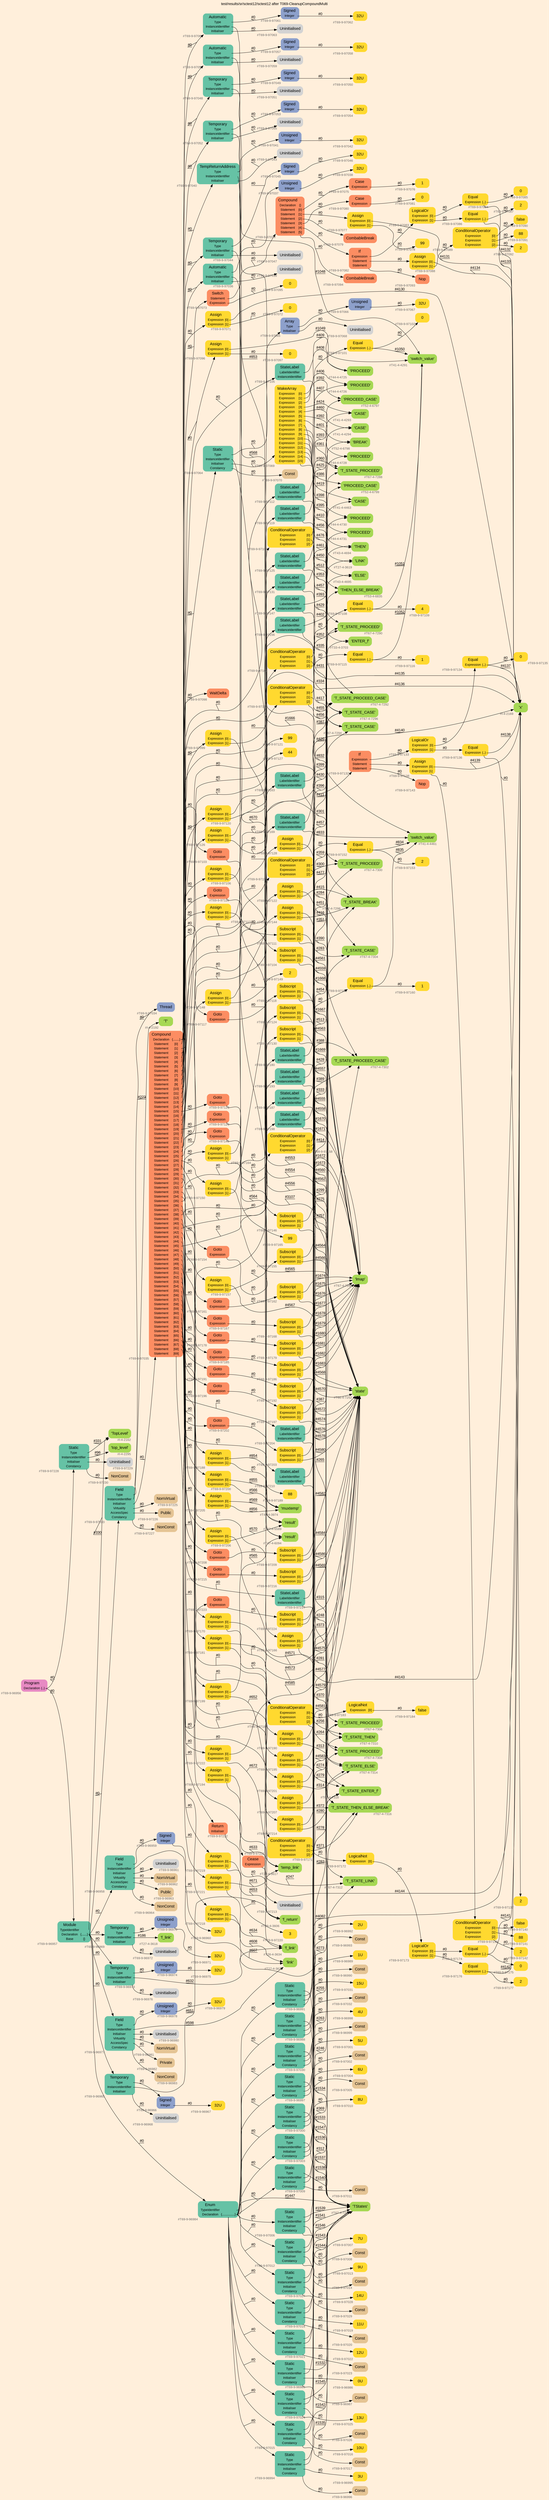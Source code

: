 digraph "test/results/sr/sctest12/sctest12 after T069-CleanupCompoundMulti" {
label = "test/results/sr/sctest12/sctest12 after T069-CleanupCompoundMulti"
labelloc = t
graph [
    rankdir = "LR"
    ranksep = 0.3
    bgcolor = antiquewhite1
    color = black
    fontcolor = black
    fontname = "Arial"
];
node [
    fontname = "Arial"
];
edge [
    fontname = "Arial"
];

// -------------------- node figure --------------------
// -------- block #T69-9-96956 ----------
"#T69-9-96956" [
    fillcolor = "/set28/4"
    xlabel = "#T69-9-96956"
    fontsize = "12"
    fontcolor = grey40
    shape = "plaintext"
    label = <<TABLE BORDER="0" CELLBORDER="0" CELLSPACING="0">
     <TR><TD><FONT COLOR="black" POINT-SIZE="15">Program</FONT></TD></TR>
     <TR><TD><FONT COLOR="black" POINT-SIZE="12">Declaration</FONT></TD><TD PORT="port0"><FONT COLOR="black" POINT-SIZE="12">{..}</FONT></TD></TR>
    </TABLE>>
    style = "rounded,filled"
];

// -------- block #T69-9-96957 ----------
"#T69-9-96957" [
    fillcolor = "/set28/1"
    xlabel = "#T69-9-96957"
    fontsize = "12"
    fontcolor = grey40
    shape = "plaintext"
    label = <<TABLE BORDER="0" CELLBORDER="0" CELLSPACING="0">
     <TR><TD><FONT COLOR="black" POINT-SIZE="15">Module</FONT></TD></TR>
     <TR><TD><FONT COLOR="black" POINT-SIZE="12">TypeIdentifier</FONT></TD><TD PORT="port0"></TD></TR>
     <TR><TD><FONT COLOR="black" POINT-SIZE="12">Declaration</FONT></TD><TD PORT="port1"><FONT COLOR="black" POINT-SIZE="12">{.......}</FONT></TD></TR>
     <TR><TD><FONT COLOR="black" POINT-SIZE="12">Base</FONT></TD><TD PORT="port2"><FONT COLOR="black" POINT-SIZE="12">{}</FONT></TD></TR>
    </TABLE>>
    style = "rounded,filled"
];

// -------- block #I-4-2162 ----------
"#I-4-2162" [
    fillcolor = "/set28/5"
    xlabel = "#I-4-2162"
    fontsize = "12"
    fontcolor = grey40
    shape = "plaintext"
    label = <<TABLE BORDER="0" CELLBORDER="0" CELLSPACING="0">
     <TR><TD><FONT COLOR="black" POINT-SIZE="15">'TopLevel'</FONT></TD></TR>
    </TABLE>>
    style = "rounded,filled"
];

// -------- block #T69-9-96958 ----------
"#T69-9-96958" [
    fillcolor = "/set28/1"
    xlabel = "#T69-9-96958"
    fontsize = "12"
    fontcolor = grey40
    shape = "plaintext"
    label = <<TABLE BORDER="0" CELLBORDER="0" CELLSPACING="0">
     <TR><TD><FONT COLOR="black" POINT-SIZE="15">Field</FONT></TD></TR>
     <TR><TD><FONT COLOR="black" POINT-SIZE="12">Type</FONT></TD><TD PORT="port0"></TD></TR>
     <TR><TD><FONT COLOR="black" POINT-SIZE="12">InstanceIdentifier</FONT></TD><TD PORT="port1"></TD></TR>
     <TR><TD><FONT COLOR="black" POINT-SIZE="12">Initialiser</FONT></TD><TD PORT="port2"></TD></TR>
     <TR><TD><FONT COLOR="black" POINT-SIZE="12">Virtuality</FONT></TD><TD PORT="port3"></TD></TR>
     <TR><TD><FONT COLOR="black" POINT-SIZE="12">AccessSpec</FONT></TD><TD PORT="port4"></TD></TR>
     <TR><TD><FONT COLOR="black" POINT-SIZE="12">Constancy</FONT></TD><TD PORT="port5"></TD></TR>
    </TABLE>>
    style = "rounded,filled"
];

// -------- block #T69-9-96959 ----------
"#T69-9-96959" [
    fillcolor = "/set28/3"
    xlabel = "#T69-9-96959"
    fontsize = "12"
    fontcolor = grey40
    shape = "plaintext"
    label = <<TABLE BORDER="0" CELLBORDER="0" CELLSPACING="0">
     <TR><TD><FONT COLOR="black" POINT-SIZE="15">Signed</FONT></TD></TR>
     <TR><TD><FONT COLOR="black" POINT-SIZE="12">Integer</FONT></TD><TD PORT="port0"></TD></TR>
    </TABLE>>
    style = "rounded,filled"
];

// -------- block #T69-9-96960 ----------
"#T69-9-96960" [
    fillcolor = "/set28/6"
    xlabel = "#T69-9-96960"
    fontsize = "12"
    fontcolor = grey40
    shape = "plaintext"
    label = <<TABLE BORDER="0" CELLBORDER="0" CELLSPACING="0">
     <TR><TD><FONT COLOR="black" POINT-SIZE="15">32U</FONT></TD></TR>
    </TABLE>>
    style = "rounded,filled"
];

// -------- block #I-4-2169 ----------
"#I-4-2169" [
    fillcolor = "/set28/5"
    xlabel = "#I-4-2169"
    fontsize = "12"
    fontcolor = grey40
    shape = "plaintext"
    label = <<TABLE BORDER="0" CELLBORDER="0" CELLSPACING="0">
     <TR><TD><FONT COLOR="black" POINT-SIZE="15">'x'</FONT></TD></TR>
    </TABLE>>
    style = "rounded,filled"
];

// -------- block #T69-9-96961 ----------
"#T69-9-96961" [
    xlabel = "#T69-9-96961"
    fontsize = "12"
    fontcolor = grey40
    shape = "plaintext"
    label = <<TABLE BORDER="0" CELLBORDER="0" CELLSPACING="0">
     <TR><TD><FONT COLOR="black" POINT-SIZE="15">Uninitialised</FONT></TD></TR>
    </TABLE>>
    style = "rounded,filled"
];

// -------- block #T69-9-96962 ----------
"#T69-9-96962" [
    fillcolor = "/set28/7"
    xlabel = "#T69-9-96962"
    fontsize = "12"
    fontcolor = grey40
    shape = "plaintext"
    label = <<TABLE BORDER="0" CELLBORDER="0" CELLSPACING="0">
     <TR><TD><FONT COLOR="black" POINT-SIZE="15">NonVirtual</FONT></TD></TR>
    </TABLE>>
    style = "rounded,filled"
];

// -------- block #T69-9-96963 ----------
"#T69-9-96963" [
    fillcolor = "/set28/7"
    xlabel = "#T69-9-96963"
    fontsize = "12"
    fontcolor = grey40
    shape = "plaintext"
    label = <<TABLE BORDER="0" CELLBORDER="0" CELLSPACING="0">
     <TR><TD><FONT COLOR="black" POINT-SIZE="15">Public</FONT></TD></TR>
    </TABLE>>
    style = "rounded,filled"
];

// -------- block #T69-9-96964 ----------
"#T69-9-96964" [
    fillcolor = "/set28/7"
    xlabel = "#T69-9-96964"
    fontsize = "12"
    fontcolor = grey40
    shape = "plaintext"
    label = <<TABLE BORDER="0" CELLBORDER="0" CELLSPACING="0">
     <TR><TD><FONT COLOR="black" POINT-SIZE="15">NonConst</FONT></TD></TR>
    </TABLE>>
    style = "rounded,filled"
];

// -------- block #T69-9-96965 ----------
"#T69-9-96965" [
    fillcolor = "/set28/1"
    xlabel = "#T69-9-96965"
    fontsize = "12"
    fontcolor = grey40
    shape = "plaintext"
    label = <<TABLE BORDER="0" CELLBORDER="0" CELLSPACING="0">
     <TR><TD><FONT COLOR="black" POINT-SIZE="15">Temporary</FONT></TD></TR>
     <TR><TD><FONT COLOR="black" POINT-SIZE="12">Type</FONT></TD><TD PORT="port0"></TD></TR>
     <TR><TD><FONT COLOR="black" POINT-SIZE="12">InstanceIdentifier</FONT></TD><TD PORT="port1"></TD></TR>
     <TR><TD><FONT COLOR="black" POINT-SIZE="12">Initialiser</FONT></TD><TD PORT="port2"></TD></TR>
    </TABLE>>
    style = "rounded,filled"
];

// -------- block #T69-9-96966 ----------
"#T69-9-96966" [
    fillcolor = "/set28/3"
    xlabel = "#T69-9-96966"
    fontsize = "12"
    fontcolor = grey40
    shape = "plaintext"
    label = <<TABLE BORDER="0" CELLBORDER="0" CELLSPACING="0">
     <TR><TD><FONT COLOR="black" POINT-SIZE="15">Signed</FONT></TD></TR>
     <TR><TD><FONT COLOR="black" POINT-SIZE="12">Integer</FONT></TD><TD PORT="port0"></TD></TR>
    </TABLE>>
    style = "rounded,filled"
];

// -------- block #T69-9-96967 ----------
"#T69-9-96967" [
    fillcolor = "/set28/6"
    xlabel = "#T69-9-96967"
    fontsize = "12"
    fontcolor = grey40
    shape = "plaintext"
    label = <<TABLE BORDER="0" CELLBORDER="0" CELLSPACING="0">
     <TR><TD><FONT COLOR="black" POINT-SIZE="15">32U</FONT></TD></TR>
    </TABLE>>
    style = "rounded,filled"
];

// -------- block #T26-4-3606 ----------
"#T26-4-3606" [
    fillcolor = "/set28/5"
    xlabel = "#T26-4-3606"
    fontsize = "12"
    fontcolor = grey40
    shape = "plaintext"
    label = <<TABLE BORDER="0" CELLBORDER="0" CELLSPACING="0">
     <TR><TD><FONT COLOR="black" POINT-SIZE="15">'f_return'</FONT></TD></TR>
    </TABLE>>
    style = "rounded,filled"
];

// -------- block #T69-9-96968 ----------
"#T69-9-96968" [
    xlabel = "#T69-9-96968"
    fontsize = "12"
    fontcolor = grey40
    shape = "plaintext"
    label = <<TABLE BORDER="0" CELLBORDER="0" CELLSPACING="0">
     <TR><TD><FONT COLOR="black" POINT-SIZE="15">Uninitialised</FONT></TD></TR>
    </TABLE>>
    style = "rounded,filled"
];

// -------- block #T69-9-96969 ----------
"#T69-9-96969" [
    fillcolor = "/set28/1"
    xlabel = "#T69-9-96969"
    fontsize = "12"
    fontcolor = grey40
    shape = "plaintext"
    label = <<TABLE BORDER="0" CELLBORDER="0" CELLSPACING="0">
     <TR><TD><FONT COLOR="black" POINT-SIZE="15">Temporary</FONT></TD></TR>
     <TR><TD><FONT COLOR="black" POINT-SIZE="12">Type</FONT></TD><TD PORT="port0"></TD></TR>
     <TR><TD><FONT COLOR="black" POINT-SIZE="12">InstanceIdentifier</FONT></TD><TD PORT="port1"></TD></TR>
     <TR><TD><FONT COLOR="black" POINT-SIZE="12">Initialiser</FONT></TD><TD PORT="port2"></TD></TR>
    </TABLE>>
    style = "rounded,filled"
];

// -------- block #T69-9-96970 ----------
"#T69-9-96970" [
    fillcolor = "/set28/3"
    xlabel = "#T69-9-96970"
    fontsize = "12"
    fontcolor = grey40
    shape = "plaintext"
    label = <<TABLE BORDER="0" CELLBORDER="0" CELLSPACING="0">
     <TR><TD><FONT COLOR="black" POINT-SIZE="15">Unsigned</FONT></TD></TR>
     <TR><TD><FONT COLOR="black" POINT-SIZE="12">Integer</FONT></TD><TD PORT="port0"></TD></TR>
    </TABLE>>
    style = "rounded,filled"
];

// -------- block #T69-9-96971 ----------
"#T69-9-96971" [
    fillcolor = "/set28/6"
    xlabel = "#T69-9-96971"
    fontsize = "12"
    fontcolor = grey40
    shape = "plaintext"
    label = <<TABLE BORDER="0" CELLBORDER="0" CELLSPACING="0">
     <TR><TD><FONT COLOR="black" POINT-SIZE="15">32U</FONT></TD></TR>
    </TABLE>>
    style = "rounded,filled"
];

// -------- block #T27-4-3618 ----------
"#T27-4-3618" [
    fillcolor = "/set28/5"
    xlabel = "#T27-4-3618"
    fontsize = "12"
    fontcolor = grey40
    shape = "plaintext"
    label = <<TABLE BORDER="0" CELLBORDER="0" CELLSPACING="0">
     <TR><TD><FONT COLOR="black" POINT-SIZE="15">'f_link'</FONT></TD></TR>
    </TABLE>>
    style = "rounded,filled"
];

// -------- block #T69-9-96972 ----------
"#T69-9-96972" [
    xlabel = "#T69-9-96972"
    fontsize = "12"
    fontcolor = grey40
    shape = "plaintext"
    label = <<TABLE BORDER="0" CELLBORDER="0" CELLSPACING="0">
     <TR><TD><FONT COLOR="black" POINT-SIZE="15">Uninitialised</FONT></TD></TR>
    </TABLE>>
    style = "rounded,filled"
];

// -------- block #T69-9-96973 ----------
"#T69-9-96973" [
    fillcolor = "/set28/1"
    xlabel = "#T69-9-96973"
    fontsize = "12"
    fontcolor = grey40
    shape = "plaintext"
    label = <<TABLE BORDER="0" CELLBORDER="0" CELLSPACING="0">
     <TR><TD><FONT COLOR="black" POINT-SIZE="15">Temporary</FONT></TD></TR>
     <TR><TD><FONT COLOR="black" POINT-SIZE="12">Type</FONT></TD><TD PORT="port0"></TD></TR>
     <TR><TD><FONT COLOR="black" POINT-SIZE="12">InstanceIdentifier</FONT></TD><TD PORT="port1"></TD></TR>
     <TR><TD><FONT COLOR="black" POINT-SIZE="12">Initialiser</FONT></TD><TD PORT="port2"></TD></TR>
    </TABLE>>
    style = "rounded,filled"
];

// -------- block #T69-9-96974 ----------
"#T69-9-96974" [
    fillcolor = "/set28/3"
    xlabel = "#T69-9-96974"
    fontsize = "12"
    fontcolor = grey40
    shape = "plaintext"
    label = <<TABLE BORDER="0" CELLBORDER="0" CELLSPACING="0">
     <TR><TD><FONT COLOR="black" POINT-SIZE="15">Unsigned</FONT></TD></TR>
     <TR><TD><FONT COLOR="black" POINT-SIZE="12">Integer</FONT></TD><TD PORT="port0"></TD></TR>
    </TABLE>>
    style = "rounded,filled"
];

// -------- block #T69-9-96975 ----------
"#T69-9-96975" [
    fillcolor = "/set28/6"
    xlabel = "#T69-9-96975"
    fontsize = "12"
    fontcolor = grey40
    shape = "plaintext"
    label = <<TABLE BORDER="0" CELLBORDER="0" CELLSPACING="0">
     <TR><TD><FONT COLOR="black" POINT-SIZE="15">32U</FONT></TD></TR>
    </TABLE>>
    style = "rounded,filled"
];

// -------- block #T28-4-3634 ----------
"#T28-4-3634" [
    fillcolor = "/set28/5"
    xlabel = "#T28-4-3634"
    fontsize = "12"
    fontcolor = grey40
    shape = "plaintext"
    label = <<TABLE BORDER="0" CELLBORDER="0" CELLSPACING="0">
     <TR><TD><FONT COLOR="black" POINT-SIZE="15">'f_link'</FONT></TD></TR>
    </TABLE>>
    style = "rounded,filled"
];

// -------- block #T69-9-96976 ----------
"#T69-9-96976" [
    xlabel = "#T69-9-96976"
    fontsize = "12"
    fontcolor = grey40
    shape = "plaintext"
    label = <<TABLE BORDER="0" CELLBORDER="0" CELLSPACING="0">
     <TR><TD><FONT COLOR="black" POINT-SIZE="15">Uninitialised</FONT></TD></TR>
    </TABLE>>
    style = "rounded,filled"
];

// -------- block #T69-9-96977 ----------
"#T69-9-96977" [
    fillcolor = "/set28/1"
    xlabel = "#T69-9-96977"
    fontsize = "12"
    fontcolor = grey40
    shape = "plaintext"
    label = <<TABLE BORDER="0" CELLBORDER="0" CELLSPACING="0">
     <TR><TD><FONT COLOR="black" POINT-SIZE="15">Field</FONT></TD></TR>
     <TR><TD><FONT COLOR="black" POINT-SIZE="12">Type</FONT></TD><TD PORT="port0"></TD></TR>
     <TR><TD><FONT COLOR="black" POINT-SIZE="12">InstanceIdentifier</FONT></TD><TD PORT="port1"></TD></TR>
     <TR><TD><FONT COLOR="black" POINT-SIZE="12">Initialiser</FONT></TD><TD PORT="port2"></TD></TR>
     <TR><TD><FONT COLOR="black" POINT-SIZE="12">Virtuality</FONT></TD><TD PORT="port3"></TD></TR>
     <TR><TD><FONT COLOR="black" POINT-SIZE="12">AccessSpec</FONT></TD><TD PORT="port4"></TD></TR>
     <TR><TD><FONT COLOR="black" POINT-SIZE="12">Constancy</FONT></TD><TD PORT="port5"></TD></TR>
    </TABLE>>
    style = "rounded,filled"
];

// -------- block #T69-9-96978 ----------
"#T69-9-96978" [
    fillcolor = "/set28/3"
    xlabel = "#T69-9-96978"
    fontsize = "12"
    fontcolor = grey40
    shape = "plaintext"
    label = <<TABLE BORDER="0" CELLBORDER="0" CELLSPACING="0">
     <TR><TD><FONT COLOR="black" POINT-SIZE="15">Unsigned</FONT></TD></TR>
     <TR><TD><FONT COLOR="black" POINT-SIZE="12">Integer</FONT></TD><TD PORT="port0"></TD></TR>
    </TABLE>>
    style = "rounded,filled"
];

// -------- block #T69-9-96979 ----------
"#T69-9-96979" [
    fillcolor = "/set28/6"
    xlabel = "#T69-9-96979"
    fontsize = "12"
    fontcolor = grey40
    shape = "plaintext"
    label = <<TABLE BORDER="0" CELLBORDER="0" CELLSPACING="0">
     <TR><TD><FONT COLOR="black" POINT-SIZE="15">32U</FONT></TD></TR>
    </TABLE>>
    style = "rounded,filled"
];

// -------- block #T27-4-3616 ----------
"#T27-4-3616" [
    fillcolor = "/set28/5"
    xlabel = "#T27-4-3616"
    fontsize = "12"
    fontcolor = grey40
    shape = "plaintext"
    label = <<TABLE BORDER="0" CELLBORDER="0" CELLSPACING="0">
     <TR><TD><FONT COLOR="black" POINT-SIZE="15">'link'</FONT></TD></TR>
    </TABLE>>
    style = "rounded,filled"
];

// -------- block #T69-9-96980 ----------
"#T69-9-96980" [
    xlabel = "#T69-9-96980"
    fontsize = "12"
    fontcolor = grey40
    shape = "plaintext"
    label = <<TABLE BORDER="0" CELLBORDER="0" CELLSPACING="0">
     <TR><TD><FONT COLOR="black" POINT-SIZE="15">Uninitialised</FONT></TD></TR>
    </TABLE>>
    style = "rounded,filled"
];

// -------- block #T69-9-96981 ----------
"#T69-9-96981" [
    fillcolor = "/set28/7"
    xlabel = "#T69-9-96981"
    fontsize = "12"
    fontcolor = grey40
    shape = "plaintext"
    label = <<TABLE BORDER="0" CELLBORDER="0" CELLSPACING="0">
     <TR><TD><FONT COLOR="black" POINT-SIZE="15">NonVirtual</FONT></TD></TR>
    </TABLE>>
    style = "rounded,filled"
];

// -------- block #T69-9-96982 ----------
"#T69-9-96982" [
    fillcolor = "/set28/7"
    xlabel = "#T69-9-96982"
    fontsize = "12"
    fontcolor = grey40
    shape = "plaintext"
    label = <<TABLE BORDER="0" CELLBORDER="0" CELLSPACING="0">
     <TR><TD><FONT COLOR="black" POINT-SIZE="15">Private</FONT></TD></TR>
    </TABLE>>
    style = "rounded,filled"
];

// -------- block #T69-9-96983 ----------
"#T69-9-96983" [
    fillcolor = "/set28/7"
    xlabel = "#T69-9-96983"
    fontsize = "12"
    fontcolor = grey40
    shape = "plaintext"
    label = <<TABLE BORDER="0" CELLBORDER="0" CELLSPACING="0">
     <TR><TD><FONT COLOR="black" POINT-SIZE="15">NonConst</FONT></TD></TR>
    </TABLE>>
    style = "rounded,filled"
];

// -------- block #T69-9-96984 ----------
"#T69-9-96984" [
    fillcolor = "/set28/1"
    xlabel = "#T69-9-96984"
    fontsize = "12"
    fontcolor = grey40
    shape = "plaintext"
    label = <<TABLE BORDER="0" CELLBORDER="0" CELLSPACING="0">
     <TR><TD><FONT COLOR="black" POINT-SIZE="15">Enum</FONT></TD></TR>
     <TR><TD><FONT COLOR="black" POINT-SIZE="12">TypeIdentifier</FONT></TD><TD PORT="port0"></TD></TR>
     <TR><TD><FONT COLOR="black" POINT-SIZE="12">Declaration</FONT></TD><TD PORT="port1"><FONT COLOR="black" POINT-SIZE="12">{................}</FONT></TD></TR>
    </TABLE>>
    style = "rounded,filled"
];

// -------- block #T67-4-7287 ----------
"#T67-4-7287" [
    fillcolor = "/set28/5"
    xlabel = "#T67-4-7287"
    fontsize = "12"
    fontcolor = grey40
    shape = "plaintext"
    label = <<TABLE BORDER="0" CELLBORDER="0" CELLSPACING="0">
     <TR><TD><FONT COLOR="black" POINT-SIZE="15">'TStates'</FONT></TD></TR>
    </TABLE>>
    style = "rounded,filled"
];

// -------- block #T69-9-96985 ----------
"#T69-9-96985" [
    fillcolor = "/set28/1"
    xlabel = "#T69-9-96985"
    fontsize = "12"
    fontcolor = grey40
    shape = "plaintext"
    label = <<TABLE BORDER="0" CELLBORDER="0" CELLSPACING="0">
     <TR><TD><FONT COLOR="black" POINT-SIZE="15">Static</FONT></TD></TR>
     <TR><TD><FONT COLOR="black" POINT-SIZE="12">Type</FONT></TD><TD PORT="port0"></TD></TR>
     <TR><TD><FONT COLOR="black" POINT-SIZE="12">InstanceIdentifier</FONT></TD><TD PORT="port1"></TD></TR>
     <TR><TD><FONT COLOR="black" POINT-SIZE="12">Initialiser</FONT></TD><TD PORT="port2"></TD></TR>
     <TR><TD><FONT COLOR="black" POINT-SIZE="12">Constancy</FONT></TD><TD PORT="port3"></TD></TR>
    </TABLE>>
    style = "rounded,filled"
];

// -------- block #T67-4-7288 ----------
"#T67-4-7288" [
    fillcolor = "/set28/5"
    xlabel = "#T67-4-7288"
    fontsize = "12"
    fontcolor = grey40
    shape = "plaintext"
    label = <<TABLE BORDER="0" CELLBORDER="0" CELLSPACING="0">
     <TR><TD><FONT COLOR="black" POINT-SIZE="15">'T_STATE_PROCEED'</FONT></TD></TR>
    </TABLE>>
    style = "rounded,filled"
];

// -------- block #T69-9-96986 ----------
"#T69-9-96986" [
    fillcolor = "/set28/6"
    xlabel = "#T69-9-96986"
    fontsize = "12"
    fontcolor = grey40
    shape = "plaintext"
    label = <<TABLE BORDER="0" CELLBORDER="0" CELLSPACING="0">
     <TR><TD><FONT COLOR="black" POINT-SIZE="15">0U</FONT></TD></TR>
    </TABLE>>
    style = "rounded,filled"
];

// -------- block #T69-9-96987 ----------
"#T69-9-96987" [
    fillcolor = "/set28/7"
    xlabel = "#T69-9-96987"
    fontsize = "12"
    fontcolor = grey40
    shape = "plaintext"
    label = <<TABLE BORDER="0" CELLBORDER="0" CELLSPACING="0">
     <TR><TD><FONT COLOR="black" POINT-SIZE="15">Const</FONT></TD></TR>
    </TABLE>>
    style = "rounded,filled"
];

// -------- block #T69-9-96988 ----------
"#T69-9-96988" [
    fillcolor = "/set28/1"
    xlabel = "#T69-9-96988"
    fontsize = "12"
    fontcolor = grey40
    shape = "plaintext"
    label = <<TABLE BORDER="0" CELLBORDER="0" CELLSPACING="0">
     <TR><TD><FONT COLOR="black" POINT-SIZE="15">Static</FONT></TD></TR>
     <TR><TD><FONT COLOR="black" POINT-SIZE="12">Type</FONT></TD><TD PORT="port0"></TD></TR>
     <TR><TD><FONT COLOR="black" POINT-SIZE="12">InstanceIdentifier</FONT></TD><TD PORT="port1"></TD></TR>
     <TR><TD><FONT COLOR="black" POINT-SIZE="12">Initialiser</FONT></TD><TD PORT="port2"></TD></TR>
     <TR><TD><FONT COLOR="black" POINT-SIZE="12">Constancy</FONT></TD><TD PORT="port3"></TD></TR>
    </TABLE>>
    style = "rounded,filled"
];

// -------- block #T67-4-7290 ----------
"#T67-4-7290" [
    fillcolor = "/set28/5"
    xlabel = "#T67-4-7290"
    fontsize = "12"
    fontcolor = grey40
    shape = "plaintext"
    label = <<TABLE BORDER="0" CELLBORDER="0" CELLSPACING="0">
     <TR><TD><FONT COLOR="black" POINT-SIZE="15">'T_STATE_PROCEED'</FONT></TD></TR>
    </TABLE>>
    style = "rounded,filled"
];

// -------- block #T69-9-96989 ----------
"#T69-9-96989" [
    fillcolor = "/set28/6"
    xlabel = "#T69-9-96989"
    fontsize = "12"
    fontcolor = grey40
    shape = "plaintext"
    label = <<TABLE BORDER="0" CELLBORDER="0" CELLSPACING="0">
     <TR><TD><FONT COLOR="black" POINT-SIZE="15">1U</FONT></TD></TR>
    </TABLE>>
    style = "rounded,filled"
];

// -------- block #T69-9-96990 ----------
"#T69-9-96990" [
    fillcolor = "/set28/7"
    xlabel = "#T69-9-96990"
    fontsize = "12"
    fontcolor = grey40
    shape = "plaintext"
    label = <<TABLE BORDER="0" CELLBORDER="0" CELLSPACING="0">
     <TR><TD><FONT COLOR="black" POINT-SIZE="15">Const</FONT></TD></TR>
    </TABLE>>
    style = "rounded,filled"
];

// -------- block #T69-9-96991 ----------
"#T69-9-96991" [
    fillcolor = "/set28/1"
    xlabel = "#T69-9-96991"
    fontsize = "12"
    fontcolor = grey40
    shape = "plaintext"
    label = <<TABLE BORDER="0" CELLBORDER="0" CELLSPACING="0">
     <TR><TD><FONT COLOR="black" POINT-SIZE="15">Static</FONT></TD></TR>
     <TR><TD><FONT COLOR="black" POINT-SIZE="12">Type</FONT></TD><TD PORT="port0"></TD></TR>
     <TR><TD><FONT COLOR="black" POINT-SIZE="12">InstanceIdentifier</FONT></TD><TD PORT="port1"></TD></TR>
     <TR><TD><FONT COLOR="black" POINT-SIZE="12">Initialiser</FONT></TD><TD PORT="port2"></TD></TR>
     <TR><TD><FONT COLOR="black" POINT-SIZE="12">Constancy</FONT></TD><TD PORT="port3"></TD></TR>
    </TABLE>>
    style = "rounded,filled"
];

// -------- block #T67-4-7292 ----------
"#T67-4-7292" [
    fillcolor = "/set28/5"
    xlabel = "#T67-4-7292"
    fontsize = "12"
    fontcolor = grey40
    shape = "plaintext"
    label = <<TABLE BORDER="0" CELLBORDER="0" CELLSPACING="0">
     <TR><TD><FONT COLOR="black" POINT-SIZE="15">'T_STATE_PROCEED_CASE'</FONT></TD></TR>
    </TABLE>>
    style = "rounded,filled"
];

// -------- block #T69-9-96992 ----------
"#T69-9-96992" [
    fillcolor = "/set28/6"
    xlabel = "#T69-9-96992"
    fontsize = "12"
    fontcolor = grey40
    shape = "plaintext"
    label = <<TABLE BORDER="0" CELLBORDER="0" CELLSPACING="0">
     <TR><TD><FONT COLOR="black" POINT-SIZE="15">2U</FONT></TD></TR>
    </TABLE>>
    style = "rounded,filled"
];

// -------- block #T69-9-96993 ----------
"#T69-9-96993" [
    fillcolor = "/set28/7"
    xlabel = "#T69-9-96993"
    fontsize = "12"
    fontcolor = grey40
    shape = "plaintext"
    label = <<TABLE BORDER="0" CELLBORDER="0" CELLSPACING="0">
     <TR><TD><FONT COLOR="black" POINT-SIZE="15">Const</FONT></TD></TR>
    </TABLE>>
    style = "rounded,filled"
];

// -------- block #T69-9-96994 ----------
"#T69-9-96994" [
    fillcolor = "/set28/1"
    xlabel = "#T69-9-96994"
    fontsize = "12"
    fontcolor = grey40
    shape = "plaintext"
    label = <<TABLE BORDER="0" CELLBORDER="0" CELLSPACING="0">
     <TR><TD><FONT COLOR="black" POINT-SIZE="15">Static</FONT></TD></TR>
     <TR><TD><FONT COLOR="black" POINT-SIZE="12">Type</FONT></TD><TD PORT="port0"></TD></TR>
     <TR><TD><FONT COLOR="black" POINT-SIZE="12">InstanceIdentifier</FONT></TD><TD PORT="port1"></TD></TR>
     <TR><TD><FONT COLOR="black" POINT-SIZE="12">Initialiser</FONT></TD><TD PORT="port2"></TD></TR>
     <TR><TD><FONT COLOR="black" POINT-SIZE="12">Constancy</FONT></TD><TD PORT="port3"></TD></TR>
    </TABLE>>
    style = "rounded,filled"
];

// -------- block #T67-4-7294 ----------
"#T67-4-7294" [
    fillcolor = "/set28/5"
    xlabel = "#T67-4-7294"
    fontsize = "12"
    fontcolor = grey40
    shape = "plaintext"
    label = <<TABLE BORDER="0" CELLBORDER="0" CELLSPACING="0">
     <TR><TD><FONT COLOR="black" POINT-SIZE="15">'T_STATE_CASE'</FONT></TD></TR>
    </TABLE>>
    style = "rounded,filled"
];

// -------- block #T69-9-96995 ----------
"#T69-9-96995" [
    fillcolor = "/set28/6"
    xlabel = "#T69-9-96995"
    fontsize = "12"
    fontcolor = grey40
    shape = "plaintext"
    label = <<TABLE BORDER="0" CELLBORDER="0" CELLSPACING="0">
     <TR><TD><FONT COLOR="black" POINT-SIZE="15">3U</FONT></TD></TR>
    </TABLE>>
    style = "rounded,filled"
];

// -------- block #T69-9-96996 ----------
"#T69-9-96996" [
    fillcolor = "/set28/7"
    xlabel = "#T69-9-96996"
    fontsize = "12"
    fontcolor = grey40
    shape = "plaintext"
    label = <<TABLE BORDER="0" CELLBORDER="0" CELLSPACING="0">
     <TR><TD><FONT COLOR="black" POINT-SIZE="15">Const</FONT></TD></TR>
    </TABLE>>
    style = "rounded,filled"
];

// -------- block #T69-9-96997 ----------
"#T69-9-96997" [
    fillcolor = "/set28/1"
    xlabel = "#T69-9-96997"
    fontsize = "12"
    fontcolor = grey40
    shape = "plaintext"
    label = <<TABLE BORDER="0" CELLBORDER="0" CELLSPACING="0">
     <TR><TD><FONT COLOR="black" POINT-SIZE="15">Static</FONT></TD></TR>
     <TR><TD><FONT COLOR="black" POINT-SIZE="12">Type</FONT></TD><TD PORT="port0"></TD></TR>
     <TR><TD><FONT COLOR="black" POINT-SIZE="12">InstanceIdentifier</FONT></TD><TD PORT="port1"></TD></TR>
     <TR><TD><FONT COLOR="black" POINT-SIZE="12">Initialiser</FONT></TD><TD PORT="port2"></TD></TR>
     <TR><TD><FONT COLOR="black" POINT-SIZE="12">Constancy</FONT></TD><TD PORT="port3"></TD></TR>
    </TABLE>>
    style = "rounded,filled"
];

// -------- block #T67-4-7296 ----------
"#T67-4-7296" [
    fillcolor = "/set28/5"
    xlabel = "#T67-4-7296"
    fontsize = "12"
    fontcolor = grey40
    shape = "plaintext"
    label = <<TABLE BORDER="0" CELLBORDER="0" CELLSPACING="0">
     <TR><TD><FONT COLOR="black" POINT-SIZE="15">'T_STATE_CASE'</FONT></TD></TR>
    </TABLE>>
    style = "rounded,filled"
];

// -------- block #T69-9-96998 ----------
"#T69-9-96998" [
    fillcolor = "/set28/6"
    xlabel = "#T69-9-96998"
    fontsize = "12"
    fontcolor = grey40
    shape = "plaintext"
    label = <<TABLE BORDER="0" CELLBORDER="0" CELLSPACING="0">
     <TR><TD><FONT COLOR="black" POINT-SIZE="15">4U</FONT></TD></TR>
    </TABLE>>
    style = "rounded,filled"
];

// -------- block #T69-9-96999 ----------
"#T69-9-96999" [
    fillcolor = "/set28/7"
    xlabel = "#T69-9-96999"
    fontsize = "12"
    fontcolor = grey40
    shape = "plaintext"
    label = <<TABLE BORDER="0" CELLBORDER="0" CELLSPACING="0">
     <TR><TD><FONT COLOR="black" POINT-SIZE="15">Const</FONT></TD></TR>
    </TABLE>>
    style = "rounded,filled"
];

// -------- block #T69-9-97000 ----------
"#T69-9-97000" [
    fillcolor = "/set28/1"
    xlabel = "#T69-9-97000"
    fontsize = "12"
    fontcolor = grey40
    shape = "plaintext"
    label = <<TABLE BORDER="0" CELLBORDER="0" CELLSPACING="0">
     <TR><TD><FONT COLOR="black" POINT-SIZE="15">Static</FONT></TD></TR>
     <TR><TD><FONT COLOR="black" POINT-SIZE="12">Type</FONT></TD><TD PORT="port0"></TD></TR>
     <TR><TD><FONT COLOR="black" POINT-SIZE="12">InstanceIdentifier</FONT></TD><TD PORT="port1"></TD></TR>
     <TR><TD><FONT COLOR="black" POINT-SIZE="12">Initialiser</FONT></TD><TD PORT="port2"></TD></TR>
     <TR><TD><FONT COLOR="black" POINT-SIZE="12">Constancy</FONT></TD><TD PORT="port3"></TD></TR>
    </TABLE>>
    style = "rounded,filled"
];

// -------- block #T67-4-7298 ----------
"#T67-4-7298" [
    fillcolor = "/set28/5"
    xlabel = "#T67-4-7298"
    fontsize = "12"
    fontcolor = grey40
    shape = "plaintext"
    label = <<TABLE BORDER="0" CELLBORDER="0" CELLSPACING="0">
     <TR><TD><FONT COLOR="black" POINT-SIZE="15">'T_STATE_BREAK'</FONT></TD></TR>
    </TABLE>>
    style = "rounded,filled"
];

// -------- block #T69-9-97001 ----------
"#T69-9-97001" [
    fillcolor = "/set28/6"
    xlabel = "#T69-9-97001"
    fontsize = "12"
    fontcolor = grey40
    shape = "plaintext"
    label = <<TABLE BORDER="0" CELLBORDER="0" CELLSPACING="0">
     <TR><TD><FONT COLOR="black" POINT-SIZE="15">5U</FONT></TD></TR>
    </TABLE>>
    style = "rounded,filled"
];

// -------- block #T69-9-97002 ----------
"#T69-9-97002" [
    fillcolor = "/set28/7"
    xlabel = "#T69-9-97002"
    fontsize = "12"
    fontcolor = grey40
    shape = "plaintext"
    label = <<TABLE BORDER="0" CELLBORDER="0" CELLSPACING="0">
     <TR><TD><FONT COLOR="black" POINT-SIZE="15">Const</FONT></TD></TR>
    </TABLE>>
    style = "rounded,filled"
];

// -------- block #T69-9-97003 ----------
"#T69-9-97003" [
    fillcolor = "/set28/1"
    xlabel = "#T69-9-97003"
    fontsize = "12"
    fontcolor = grey40
    shape = "plaintext"
    label = <<TABLE BORDER="0" CELLBORDER="0" CELLSPACING="0">
     <TR><TD><FONT COLOR="black" POINT-SIZE="15">Static</FONT></TD></TR>
     <TR><TD><FONT COLOR="black" POINT-SIZE="12">Type</FONT></TD><TD PORT="port0"></TD></TR>
     <TR><TD><FONT COLOR="black" POINT-SIZE="12">InstanceIdentifier</FONT></TD><TD PORT="port1"></TD></TR>
     <TR><TD><FONT COLOR="black" POINT-SIZE="12">Initialiser</FONT></TD><TD PORT="port2"></TD></TR>
     <TR><TD><FONT COLOR="black" POINT-SIZE="12">Constancy</FONT></TD><TD PORT="port3"></TD></TR>
    </TABLE>>
    style = "rounded,filled"
];

// -------- block #T67-4-7300 ----------
"#T67-4-7300" [
    fillcolor = "/set28/5"
    xlabel = "#T67-4-7300"
    fontsize = "12"
    fontcolor = grey40
    shape = "plaintext"
    label = <<TABLE BORDER="0" CELLBORDER="0" CELLSPACING="0">
     <TR><TD><FONT COLOR="black" POINT-SIZE="15">'T_STATE_PROCEED'</FONT></TD></TR>
    </TABLE>>
    style = "rounded,filled"
];

// -------- block #T69-9-97004 ----------
"#T69-9-97004" [
    fillcolor = "/set28/6"
    xlabel = "#T69-9-97004"
    fontsize = "12"
    fontcolor = grey40
    shape = "plaintext"
    label = <<TABLE BORDER="0" CELLBORDER="0" CELLSPACING="0">
     <TR><TD><FONT COLOR="black" POINT-SIZE="15">6U</FONT></TD></TR>
    </TABLE>>
    style = "rounded,filled"
];

// -------- block #T69-9-97005 ----------
"#T69-9-97005" [
    fillcolor = "/set28/7"
    xlabel = "#T69-9-97005"
    fontsize = "12"
    fontcolor = grey40
    shape = "plaintext"
    label = <<TABLE BORDER="0" CELLBORDER="0" CELLSPACING="0">
     <TR><TD><FONT COLOR="black" POINT-SIZE="15">Const</FONT></TD></TR>
    </TABLE>>
    style = "rounded,filled"
];

// -------- block #T69-9-97006 ----------
"#T69-9-97006" [
    fillcolor = "/set28/1"
    xlabel = "#T69-9-97006"
    fontsize = "12"
    fontcolor = grey40
    shape = "plaintext"
    label = <<TABLE BORDER="0" CELLBORDER="0" CELLSPACING="0">
     <TR><TD><FONT COLOR="black" POINT-SIZE="15">Static</FONT></TD></TR>
     <TR><TD><FONT COLOR="black" POINT-SIZE="12">Type</FONT></TD><TD PORT="port0"></TD></TR>
     <TR><TD><FONT COLOR="black" POINT-SIZE="12">InstanceIdentifier</FONT></TD><TD PORT="port1"></TD></TR>
     <TR><TD><FONT COLOR="black" POINT-SIZE="12">Initialiser</FONT></TD><TD PORT="port2"></TD></TR>
     <TR><TD><FONT COLOR="black" POINT-SIZE="12">Constancy</FONT></TD><TD PORT="port3"></TD></TR>
    </TABLE>>
    style = "rounded,filled"
];

// -------- block #T67-4-7302 ----------
"#T67-4-7302" [
    fillcolor = "/set28/5"
    xlabel = "#T67-4-7302"
    fontsize = "12"
    fontcolor = grey40
    shape = "plaintext"
    label = <<TABLE BORDER="0" CELLBORDER="0" CELLSPACING="0">
     <TR><TD><FONT COLOR="black" POINT-SIZE="15">'T_STATE_PROCEED_CASE'</FONT></TD></TR>
    </TABLE>>
    style = "rounded,filled"
];

// -------- block #T69-9-97007 ----------
"#T69-9-97007" [
    fillcolor = "/set28/6"
    xlabel = "#T69-9-97007"
    fontsize = "12"
    fontcolor = grey40
    shape = "plaintext"
    label = <<TABLE BORDER="0" CELLBORDER="0" CELLSPACING="0">
     <TR><TD><FONT COLOR="black" POINT-SIZE="15">7U</FONT></TD></TR>
    </TABLE>>
    style = "rounded,filled"
];

// -------- block #T69-9-97008 ----------
"#T69-9-97008" [
    fillcolor = "/set28/7"
    xlabel = "#T69-9-97008"
    fontsize = "12"
    fontcolor = grey40
    shape = "plaintext"
    label = <<TABLE BORDER="0" CELLBORDER="0" CELLSPACING="0">
     <TR><TD><FONT COLOR="black" POINT-SIZE="15">Const</FONT></TD></TR>
    </TABLE>>
    style = "rounded,filled"
];

// -------- block #T69-9-97009 ----------
"#T69-9-97009" [
    fillcolor = "/set28/1"
    xlabel = "#T69-9-97009"
    fontsize = "12"
    fontcolor = grey40
    shape = "plaintext"
    label = <<TABLE BORDER="0" CELLBORDER="0" CELLSPACING="0">
     <TR><TD><FONT COLOR="black" POINT-SIZE="15">Static</FONT></TD></TR>
     <TR><TD><FONT COLOR="black" POINT-SIZE="12">Type</FONT></TD><TD PORT="port0"></TD></TR>
     <TR><TD><FONT COLOR="black" POINT-SIZE="12">InstanceIdentifier</FONT></TD><TD PORT="port1"></TD></TR>
     <TR><TD><FONT COLOR="black" POINT-SIZE="12">Initialiser</FONT></TD><TD PORT="port2"></TD></TR>
     <TR><TD><FONT COLOR="black" POINT-SIZE="12">Constancy</FONT></TD><TD PORT="port3"></TD></TR>
    </TABLE>>
    style = "rounded,filled"
];

// -------- block #T67-4-7304 ----------
"#T67-4-7304" [
    fillcolor = "/set28/5"
    xlabel = "#T67-4-7304"
    fontsize = "12"
    fontcolor = grey40
    shape = "plaintext"
    label = <<TABLE BORDER="0" CELLBORDER="0" CELLSPACING="0">
     <TR><TD><FONT COLOR="black" POINT-SIZE="15">'T_STATE_CASE'</FONT></TD></TR>
    </TABLE>>
    style = "rounded,filled"
];

// -------- block #T69-9-97010 ----------
"#T69-9-97010" [
    fillcolor = "/set28/6"
    xlabel = "#T69-9-97010"
    fontsize = "12"
    fontcolor = grey40
    shape = "plaintext"
    label = <<TABLE BORDER="0" CELLBORDER="0" CELLSPACING="0">
     <TR><TD><FONT COLOR="black" POINT-SIZE="15">8U</FONT></TD></TR>
    </TABLE>>
    style = "rounded,filled"
];

// -------- block #T69-9-97011 ----------
"#T69-9-97011" [
    fillcolor = "/set28/7"
    xlabel = "#T69-9-97011"
    fontsize = "12"
    fontcolor = grey40
    shape = "plaintext"
    label = <<TABLE BORDER="0" CELLBORDER="0" CELLSPACING="0">
     <TR><TD><FONT COLOR="black" POINT-SIZE="15">Const</FONT></TD></TR>
    </TABLE>>
    style = "rounded,filled"
];

// -------- block #T69-9-97012 ----------
"#T69-9-97012" [
    fillcolor = "/set28/1"
    xlabel = "#T69-9-97012"
    fontsize = "12"
    fontcolor = grey40
    shape = "plaintext"
    label = <<TABLE BORDER="0" CELLBORDER="0" CELLSPACING="0">
     <TR><TD><FONT COLOR="black" POINT-SIZE="15">Static</FONT></TD></TR>
     <TR><TD><FONT COLOR="black" POINT-SIZE="12">Type</FONT></TD><TD PORT="port0"></TD></TR>
     <TR><TD><FONT COLOR="black" POINT-SIZE="12">InstanceIdentifier</FONT></TD><TD PORT="port1"></TD></TR>
     <TR><TD><FONT COLOR="black" POINT-SIZE="12">Initialiser</FONT></TD><TD PORT="port2"></TD></TR>
     <TR><TD><FONT COLOR="black" POINT-SIZE="12">Constancy</FONT></TD><TD PORT="port3"></TD></TR>
    </TABLE>>
    style = "rounded,filled"
];

// -------- block #T67-4-7306 ----------
"#T67-4-7306" [
    fillcolor = "/set28/5"
    xlabel = "#T67-4-7306"
    fontsize = "12"
    fontcolor = grey40
    shape = "plaintext"
    label = <<TABLE BORDER="0" CELLBORDER="0" CELLSPACING="0">
     <TR><TD><FONT COLOR="black" POINT-SIZE="15">'T_STATE_PROCEED'</FONT></TD></TR>
    </TABLE>>
    style = "rounded,filled"
];

// -------- block #T69-9-97013 ----------
"#T69-9-97013" [
    fillcolor = "/set28/6"
    xlabel = "#T69-9-97013"
    fontsize = "12"
    fontcolor = grey40
    shape = "plaintext"
    label = <<TABLE BORDER="0" CELLBORDER="0" CELLSPACING="0">
     <TR><TD><FONT COLOR="black" POINT-SIZE="15">9U</FONT></TD></TR>
    </TABLE>>
    style = "rounded,filled"
];

// -------- block #T69-9-97014 ----------
"#T69-9-97014" [
    fillcolor = "/set28/7"
    xlabel = "#T69-9-97014"
    fontsize = "12"
    fontcolor = grey40
    shape = "plaintext"
    label = <<TABLE BORDER="0" CELLBORDER="0" CELLSPACING="0">
     <TR><TD><FONT COLOR="black" POINT-SIZE="15">Const</FONT></TD></TR>
    </TABLE>>
    style = "rounded,filled"
];

// -------- block #T69-9-97015 ----------
"#T69-9-97015" [
    fillcolor = "/set28/1"
    xlabel = "#T69-9-97015"
    fontsize = "12"
    fontcolor = grey40
    shape = "plaintext"
    label = <<TABLE BORDER="0" CELLBORDER="0" CELLSPACING="0">
     <TR><TD><FONT COLOR="black" POINT-SIZE="15">Static</FONT></TD></TR>
     <TR><TD><FONT COLOR="black" POINT-SIZE="12">Type</FONT></TD><TD PORT="port0"></TD></TR>
     <TR><TD><FONT COLOR="black" POINT-SIZE="12">InstanceIdentifier</FONT></TD><TD PORT="port1"></TD></TR>
     <TR><TD><FONT COLOR="black" POINT-SIZE="12">Initialiser</FONT></TD><TD PORT="port2"></TD></TR>
     <TR><TD><FONT COLOR="black" POINT-SIZE="12">Constancy</FONT></TD><TD PORT="port3"></TD></TR>
    </TABLE>>
    style = "rounded,filled"
];

// -------- block #T67-4-7308 ----------
"#T67-4-7308" [
    fillcolor = "/set28/5"
    xlabel = "#T67-4-7308"
    fontsize = "12"
    fontcolor = grey40
    shape = "plaintext"
    label = <<TABLE BORDER="0" CELLBORDER="0" CELLSPACING="0">
     <TR><TD><FONT COLOR="black" POINT-SIZE="15">'T_STATE_PROCEED'</FONT></TD></TR>
    </TABLE>>
    style = "rounded,filled"
];

// -------- block #T69-9-97016 ----------
"#T69-9-97016" [
    fillcolor = "/set28/6"
    xlabel = "#T69-9-97016"
    fontsize = "12"
    fontcolor = grey40
    shape = "plaintext"
    label = <<TABLE BORDER="0" CELLBORDER="0" CELLSPACING="0">
     <TR><TD><FONT COLOR="black" POINT-SIZE="15">10U</FONT></TD></TR>
    </TABLE>>
    style = "rounded,filled"
];

// -------- block #T69-9-97017 ----------
"#T69-9-97017" [
    fillcolor = "/set28/7"
    xlabel = "#T69-9-97017"
    fontsize = "12"
    fontcolor = grey40
    shape = "plaintext"
    label = <<TABLE BORDER="0" CELLBORDER="0" CELLSPACING="0">
     <TR><TD><FONT COLOR="black" POINT-SIZE="15">Const</FONT></TD></TR>
    </TABLE>>
    style = "rounded,filled"
];

// -------- block #T69-9-97018 ----------
"#T69-9-97018" [
    fillcolor = "/set28/1"
    xlabel = "#T69-9-97018"
    fontsize = "12"
    fontcolor = grey40
    shape = "plaintext"
    label = <<TABLE BORDER="0" CELLBORDER="0" CELLSPACING="0">
     <TR><TD><FONT COLOR="black" POINT-SIZE="15">Static</FONT></TD></TR>
     <TR><TD><FONT COLOR="black" POINT-SIZE="12">Type</FONT></TD><TD PORT="port0"></TD></TR>
     <TR><TD><FONT COLOR="black" POINT-SIZE="12">InstanceIdentifier</FONT></TD><TD PORT="port1"></TD></TR>
     <TR><TD><FONT COLOR="black" POINT-SIZE="12">Initialiser</FONT></TD><TD PORT="port2"></TD></TR>
     <TR><TD><FONT COLOR="black" POINT-SIZE="12">Constancy</FONT></TD><TD PORT="port3"></TD></TR>
    </TABLE>>
    style = "rounded,filled"
];

// -------- block #T67-4-7310 ----------
"#T67-4-7310" [
    fillcolor = "/set28/5"
    xlabel = "#T67-4-7310"
    fontsize = "12"
    fontcolor = grey40
    shape = "plaintext"
    label = <<TABLE BORDER="0" CELLBORDER="0" CELLSPACING="0">
     <TR><TD><FONT COLOR="black" POINT-SIZE="15">'T_STATE_THEN'</FONT></TD></TR>
    </TABLE>>
    style = "rounded,filled"
];

// -------- block #T69-9-97019 ----------
"#T69-9-97019" [
    fillcolor = "/set28/6"
    xlabel = "#T69-9-97019"
    fontsize = "12"
    fontcolor = grey40
    shape = "plaintext"
    label = <<TABLE BORDER="0" CELLBORDER="0" CELLSPACING="0">
     <TR><TD><FONT COLOR="black" POINT-SIZE="15">11U</FONT></TD></TR>
    </TABLE>>
    style = "rounded,filled"
];

// -------- block #T69-9-97020 ----------
"#T69-9-97020" [
    fillcolor = "/set28/7"
    xlabel = "#T69-9-97020"
    fontsize = "12"
    fontcolor = grey40
    shape = "plaintext"
    label = <<TABLE BORDER="0" CELLBORDER="0" CELLSPACING="0">
     <TR><TD><FONT COLOR="black" POINT-SIZE="15">Const</FONT></TD></TR>
    </TABLE>>
    style = "rounded,filled"
];

// -------- block #T69-9-97021 ----------
"#T69-9-97021" [
    fillcolor = "/set28/1"
    xlabel = "#T69-9-97021"
    fontsize = "12"
    fontcolor = grey40
    shape = "plaintext"
    label = <<TABLE BORDER="0" CELLBORDER="0" CELLSPACING="0">
     <TR><TD><FONT COLOR="black" POINT-SIZE="15">Static</FONT></TD></TR>
     <TR><TD><FONT COLOR="black" POINT-SIZE="12">Type</FONT></TD><TD PORT="port0"></TD></TR>
     <TR><TD><FONT COLOR="black" POINT-SIZE="12">InstanceIdentifier</FONT></TD><TD PORT="port1"></TD></TR>
     <TR><TD><FONT COLOR="black" POINT-SIZE="12">Initialiser</FONT></TD><TD PORT="port2"></TD></TR>
     <TR><TD><FONT COLOR="black" POINT-SIZE="12">Constancy</FONT></TD><TD PORT="port3"></TD></TR>
    </TABLE>>
    style = "rounded,filled"
];

// -------- block #T67-4-7312 ----------
"#T67-4-7312" [
    fillcolor = "/set28/5"
    xlabel = "#T67-4-7312"
    fontsize = "12"
    fontcolor = grey40
    shape = "plaintext"
    label = <<TABLE BORDER="0" CELLBORDER="0" CELLSPACING="0">
     <TR><TD><FONT COLOR="black" POINT-SIZE="15">'T_STATE_LINK'</FONT></TD></TR>
    </TABLE>>
    style = "rounded,filled"
];

// -------- block #T69-9-97022 ----------
"#T69-9-97022" [
    fillcolor = "/set28/6"
    xlabel = "#T69-9-97022"
    fontsize = "12"
    fontcolor = grey40
    shape = "plaintext"
    label = <<TABLE BORDER="0" CELLBORDER="0" CELLSPACING="0">
     <TR><TD><FONT COLOR="black" POINT-SIZE="15">12U</FONT></TD></TR>
    </TABLE>>
    style = "rounded,filled"
];

// -------- block #T69-9-97023 ----------
"#T69-9-97023" [
    fillcolor = "/set28/7"
    xlabel = "#T69-9-97023"
    fontsize = "12"
    fontcolor = grey40
    shape = "plaintext"
    label = <<TABLE BORDER="0" CELLBORDER="0" CELLSPACING="0">
     <TR><TD><FONT COLOR="black" POINT-SIZE="15">Const</FONT></TD></TR>
    </TABLE>>
    style = "rounded,filled"
];

// -------- block #T69-9-97024 ----------
"#T69-9-97024" [
    fillcolor = "/set28/1"
    xlabel = "#T69-9-97024"
    fontsize = "12"
    fontcolor = grey40
    shape = "plaintext"
    label = <<TABLE BORDER="0" CELLBORDER="0" CELLSPACING="0">
     <TR><TD><FONT COLOR="black" POINT-SIZE="15">Static</FONT></TD></TR>
     <TR><TD><FONT COLOR="black" POINT-SIZE="12">Type</FONT></TD><TD PORT="port0"></TD></TR>
     <TR><TD><FONT COLOR="black" POINT-SIZE="12">InstanceIdentifier</FONT></TD><TD PORT="port1"></TD></TR>
     <TR><TD><FONT COLOR="black" POINT-SIZE="12">Initialiser</FONT></TD><TD PORT="port2"></TD></TR>
     <TR><TD><FONT COLOR="black" POINT-SIZE="12">Constancy</FONT></TD><TD PORT="port3"></TD></TR>
    </TABLE>>
    style = "rounded,filled"
];

// -------- block #T67-4-7314 ----------
"#T67-4-7314" [
    fillcolor = "/set28/5"
    xlabel = "#T67-4-7314"
    fontsize = "12"
    fontcolor = grey40
    shape = "plaintext"
    label = <<TABLE BORDER="0" CELLBORDER="0" CELLSPACING="0">
     <TR><TD><FONT COLOR="black" POINT-SIZE="15">'T_STATE_ELSE'</FONT></TD></TR>
    </TABLE>>
    style = "rounded,filled"
];

// -------- block #T69-9-97025 ----------
"#T69-9-97025" [
    fillcolor = "/set28/6"
    xlabel = "#T69-9-97025"
    fontsize = "12"
    fontcolor = grey40
    shape = "plaintext"
    label = <<TABLE BORDER="0" CELLBORDER="0" CELLSPACING="0">
     <TR><TD><FONT COLOR="black" POINT-SIZE="15">13U</FONT></TD></TR>
    </TABLE>>
    style = "rounded,filled"
];

// -------- block #T69-9-97026 ----------
"#T69-9-97026" [
    fillcolor = "/set28/7"
    xlabel = "#T69-9-97026"
    fontsize = "12"
    fontcolor = grey40
    shape = "plaintext"
    label = <<TABLE BORDER="0" CELLBORDER="0" CELLSPACING="0">
     <TR><TD><FONT COLOR="black" POINT-SIZE="15">Const</FONT></TD></TR>
    </TABLE>>
    style = "rounded,filled"
];

// -------- block #T69-9-97027 ----------
"#T69-9-97027" [
    fillcolor = "/set28/1"
    xlabel = "#T69-9-97027"
    fontsize = "12"
    fontcolor = grey40
    shape = "plaintext"
    label = <<TABLE BORDER="0" CELLBORDER="0" CELLSPACING="0">
     <TR><TD><FONT COLOR="black" POINT-SIZE="15">Static</FONT></TD></TR>
     <TR><TD><FONT COLOR="black" POINT-SIZE="12">Type</FONT></TD><TD PORT="port0"></TD></TR>
     <TR><TD><FONT COLOR="black" POINT-SIZE="12">InstanceIdentifier</FONT></TD><TD PORT="port1"></TD></TR>
     <TR><TD><FONT COLOR="black" POINT-SIZE="12">Initialiser</FONT></TD><TD PORT="port2"></TD></TR>
     <TR><TD><FONT COLOR="black" POINT-SIZE="12">Constancy</FONT></TD><TD PORT="port3"></TD></TR>
    </TABLE>>
    style = "rounded,filled"
];

// -------- block #T67-4-7316 ----------
"#T67-4-7316" [
    fillcolor = "/set28/5"
    xlabel = "#T67-4-7316"
    fontsize = "12"
    fontcolor = grey40
    shape = "plaintext"
    label = <<TABLE BORDER="0" CELLBORDER="0" CELLSPACING="0">
     <TR><TD><FONT COLOR="black" POINT-SIZE="15">'T_STATE_THEN_ELSE_BREAK'</FONT></TD></TR>
    </TABLE>>
    style = "rounded,filled"
];

// -------- block #T69-9-97028 ----------
"#T69-9-97028" [
    fillcolor = "/set28/6"
    xlabel = "#T69-9-97028"
    fontsize = "12"
    fontcolor = grey40
    shape = "plaintext"
    label = <<TABLE BORDER="0" CELLBORDER="0" CELLSPACING="0">
     <TR><TD><FONT COLOR="black" POINT-SIZE="15">14U</FONT></TD></TR>
    </TABLE>>
    style = "rounded,filled"
];

// -------- block #T69-9-97029 ----------
"#T69-9-97029" [
    fillcolor = "/set28/7"
    xlabel = "#T69-9-97029"
    fontsize = "12"
    fontcolor = grey40
    shape = "plaintext"
    label = <<TABLE BORDER="0" CELLBORDER="0" CELLSPACING="0">
     <TR><TD><FONT COLOR="black" POINT-SIZE="15">Const</FONT></TD></TR>
    </TABLE>>
    style = "rounded,filled"
];

// -------- block #T69-9-97030 ----------
"#T69-9-97030" [
    fillcolor = "/set28/1"
    xlabel = "#T69-9-97030"
    fontsize = "12"
    fontcolor = grey40
    shape = "plaintext"
    label = <<TABLE BORDER="0" CELLBORDER="0" CELLSPACING="0">
     <TR><TD><FONT COLOR="black" POINT-SIZE="15">Static</FONT></TD></TR>
     <TR><TD><FONT COLOR="black" POINT-SIZE="12">Type</FONT></TD><TD PORT="port0"></TD></TR>
     <TR><TD><FONT COLOR="black" POINT-SIZE="12">InstanceIdentifier</FONT></TD><TD PORT="port1"></TD></TR>
     <TR><TD><FONT COLOR="black" POINT-SIZE="12">Initialiser</FONT></TD><TD PORT="port2"></TD></TR>
     <TR><TD><FONT COLOR="black" POINT-SIZE="12">Constancy</FONT></TD><TD PORT="port3"></TD></TR>
    </TABLE>>
    style = "rounded,filled"
];

// -------- block #T67-4-7318 ----------
"#T67-4-7318" [
    fillcolor = "/set28/5"
    xlabel = "#T67-4-7318"
    fontsize = "12"
    fontcolor = grey40
    shape = "plaintext"
    label = <<TABLE BORDER="0" CELLBORDER="0" CELLSPACING="0">
     <TR><TD><FONT COLOR="black" POINT-SIZE="15">'T_STATE_ENTER_f'</FONT></TD></TR>
    </TABLE>>
    style = "rounded,filled"
];

// -------- block #T69-9-97031 ----------
"#T69-9-97031" [
    fillcolor = "/set28/6"
    xlabel = "#T69-9-97031"
    fontsize = "12"
    fontcolor = grey40
    shape = "plaintext"
    label = <<TABLE BORDER="0" CELLBORDER="0" CELLSPACING="0">
     <TR><TD><FONT COLOR="black" POINT-SIZE="15">15U</FONT></TD></TR>
    </TABLE>>
    style = "rounded,filled"
];

// -------- block #T69-9-97032 ----------
"#T69-9-97032" [
    fillcolor = "/set28/7"
    xlabel = "#T69-9-97032"
    fontsize = "12"
    fontcolor = grey40
    shape = "plaintext"
    label = <<TABLE BORDER="0" CELLBORDER="0" CELLSPACING="0">
     <TR><TD><FONT COLOR="black" POINT-SIZE="15">Const</FONT></TD></TR>
    </TABLE>>
    style = "rounded,filled"
];

// -------- block #T69-9-97033 ----------
"#T69-9-97033" [
    fillcolor = "/set28/1"
    xlabel = "#T69-9-97033"
    fontsize = "12"
    fontcolor = grey40
    shape = "plaintext"
    label = <<TABLE BORDER="0" CELLBORDER="0" CELLSPACING="0">
     <TR><TD><FONT COLOR="black" POINT-SIZE="15">Field</FONT></TD></TR>
     <TR><TD><FONT COLOR="black" POINT-SIZE="12">Type</FONT></TD><TD PORT="port0"></TD></TR>
     <TR><TD><FONT COLOR="black" POINT-SIZE="12">InstanceIdentifier</FONT></TD><TD PORT="port1"></TD></TR>
     <TR><TD><FONT COLOR="black" POINT-SIZE="12">Initialiser</FONT></TD><TD PORT="port2"></TD></TR>
     <TR><TD><FONT COLOR="black" POINT-SIZE="12">Virtuality</FONT></TD><TD PORT="port3"></TD></TR>
     <TR><TD><FONT COLOR="black" POINT-SIZE="12">AccessSpec</FONT></TD><TD PORT="port4"></TD></TR>
     <TR><TD><FONT COLOR="black" POINT-SIZE="12">Constancy</FONT></TD><TD PORT="port5"></TD></TR>
    </TABLE>>
    style = "rounded,filled"
];

// -------- block #T69-9-97034 ----------
"#T69-9-97034" [
    fillcolor = "/set28/3"
    xlabel = "#T69-9-97034"
    fontsize = "12"
    fontcolor = grey40
    shape = "plaintext"
    label = <<TABLE BORDER="0" CELLBORDER="0" CELLSPACING="0">
     <TR><TD><FONT COLOR="black" POINT-SIZE="15">Thread</FONT></TD></TR>
    </TABLE>>
    style = "rounded,filled"
];

// -------- block #I-4-2192 ----------
"#I-4-2192" [
    fillcolor = "/set28/5"
    xlabel = "#I-4-2192"
    fontsize = "12"
    fontcolor = grey40
    shape = "plaintext"
    label = <<TABLE BORDER="0" CELLBORDER="0" CELLSPACING="0">
     <TR><TD><FONT COLOR="black" POINT-SIZE="15">'T'</FONT></TD></TR>
    </TABLE>>
    style = "rounded,filled"
];

// -------- block #T69-9-97035 ----------
"#T69-9-97035" [
    fillcolor = "/set28/2"
    xlabel = "#T69-9-97035"
    fontsize = "12"
    fontcolor = grey40
    shape = "plaintext"
    label = <<TABLE BORDER="0" CELLBORDER="0" CELLSPACING="0">
     <TR><TD><FONT COLOR="black" POINT-SIZE="15">Compound</FONT></TD></TR>
     <TR><TD><FONT COLOR="black" POINT-SIZE="12">Declaration</FONT></TD><TD PORT="port0"><FONT COLOR="black" POINT-SIZE="12">{........}</FONT></TD></TR>
     <TR><TD><FONT COLOR="black" POINT-SIZE="12">Statement</FONT></TD><TD PORT="port1"><FONT COLOR="black" POINT-SIZE="12">[0]</FONT></TD></TR>
     <TR><TD><FONT COLOR="black" POINT-SIZE="12">Statement</FONT></TD><TD PORT="port2"><FONT COLOR="black" POINT-SIZE="12">[1]</FONT></TD></TR>
     <TR><TD><FONT COLOR="black" POINT-SIZE="12">Statement</FONT></TD><TD PORT="port3"><FONT COLOR="black" POINT-SIZE="12">[2]</FONT></TD></TR>
     <TR><TD><FONT COLOR="black" POINT-SIZE="12">Statement</FONT></TD><TD PORT="port4"><FONT COLOR="black" POINT-SIZE="12">[3]</FONT></TD></TR>
     <TR><TD><FONT COLOR="black" POINT-SIZE="12">Statement</FONT></TD><TD PORT="port5"><FONT COLOR="black" POINT-SIZE="12">[4]</FONT></TD></TR>
     <TR><TD><FONT COLOR="black" POINT-SIZE="12">Statement</FONT></TD><TD PORT="port6"><FONT COLOR="black" POINT-SIZE="12">[5]</FONT></TD></TR>
     <TR><TD><FONT COLOR="black" POINT-SIZE="12">Statement</FONT></TD><TD PORT="port7"><FONT COLOR="black" POINT-SIZE="12">[6]</FONT></TD></TR>
     <TR><TD><FONT COLOR="black" POINT-SIZE="12">Statement</FONT></TD><TD PORT="port8"><FONT COLOR="black" POINT-SIZE="12">[7]</FONT></TD></TR>
     <TR><TD><FONT COLOR="black" POINT-SIZE="12">Statement</FONT></TD><TD PORT="port9"><FONT COLOR="black" POINT-SIZE="12">[8]</FONT></TD></TR>
     <TR><TD><FONT COLOR="black" POINT-SIZE="12">Statement</FONT></TD><TD PORT="port10"><FONT COLOR="black" POINT-SIZE="12">[9]</FONT></TD></TR>
     <TR><TD><FONT COLOR="black" POINT-SIZE="12">Statement</FONT></TD><TD PORT="port11"><FONT COLOR="black" POINT-SIZE="12">[10]</FONT></TD></TR>
     <TR><TD><FONT COLOR="black" POINT-SIZE="12">Statement</FONT></TD><TD PORT="port12"><FONT COLOR="black" POINT-SIZE="12">[11]</FONT></TD></TR>
     <TR><TD><FONT COLOR="black" POINT-SIZE="12">Statement</FONT></TD><TD PORT="port13"><FONT COLOR="black" POINT-SIZE="12">[12]</FONT></TD></TR>
     <TR><TD><FONT COLOR="black" POINT-SIZE="12">Statement</FONT></TD><TD PORT="port14"><FONT COLOR="black" POINT-SIZE="12">[13]</FONT></TD></TR>
     <TR><TD><FONT COLOR="black" POINT-SIZE="12">Statement</FONT></TD><TD PORT="port15"><FONT COLOR="black" POINT-SIZE="12">[14]</FONT></TD></TR>
     <TR><TD><FONT COLOR="black" POINT-SIZE="12">Statement</FONT></TD><TD PORT="port16"><FONT COLOR="black" POINT-SIZE="12">[15]</FONT></TD></TR>
     <TR><TD><FONT COLOR="black" POINT-SIZE="12">Statement</FONT></TD><TD PORT="port17"><FONT COLOR="black" POINT-SIZE="12">[16]</FONT></TD></TR>
     <TR><TD><FONT COLOR="black" POINT-SIZE="12">Statement</FONT></TD><TD PORT="port18"><FONT COLOR="black" POINT-SIZE="12">[17]</FONT></TD></TR>
     <TR><TD><FONT COLOR="black" POINT-SIZE="12">Statement</FONT></TD><TD PORT="port19"><FONT COLOR="black" POINT-SIZE="12">[18]</FONT></TD></TR>
     <TR><TD><FONT COLOR="black" POINT-SIZE="12">Statement</FONT></TD><TD PORT="port20"><FONT COLOR="black" POINT-SIZE="12">[19]</FONT></TD></TR>
     <TR><TD><FONT COLOR="black" POINT-SIZE="12">Statement</FONT></TD><TD PORT="port21"><FONT COLOR="black" POINT-SIZE="12">[20]</FONT></TD></TR>
     <TR><TD><FONT COLOR="black" POINT-SIZE="12">Statement</FONT></TD><TD PORT="port22"><FONT COLOR="black" POINT-SIZE="12">[21]</FONT></TD></TR>
     <TR><TD><FONT COLOR="black" POINT-SIZE="12">Statement</FONT></TD><TD PORT="port23"><FONT COLOR="black" POINT-SIZE="12">[22]</FONT></TD></TR>
     <TR><TD><FONT COLOR="black" POINT-SIZE="12">Statement</FONT></TD><TD PORT="port24"><FONT COLOR="black" POINT-SIZE="12">[23]</FONT></TD></TR>
     <TR><TD><FONT COLOR="black" POINT-SIZE="12">Statement</FONT></TD><TD PORT="port25"><FONT COLOR="black" POINT-SIZE="12">[24]</FONT></TD></TR>
     <TR><TD><FONT COLOR="black" POINT-SIZE="12">Statement</FONT></TD><TD PORT="port26"><FONT COLOR="black" POINT-SIZE="12">[25]</FONT></TD></TR>
     <TR><TD><FONT COLOR="black" POINT-SIZE="12">Statement</FONT></TD><TD PORT="port27"><FONT COLOR="black" POINT-SIZE="12">[26]</FONT></TD></TR>
     <TR><TD><FONT COLOR="black" POINT-SIZE="12">Statement</FONT></TD><TD PORT="port28"><FONT COLOR="black" POINT-SIZE="12">[27]</FONT></TD></TR>
     <TR><TD><FONT COLOR="black" POINT-SIZE="12">Statement</FONT></TD><TD PORT="port29"><FONT COLOR="black" POINT-SIZE="12">[28]</FONT></TD></TR>
     <TR><TD><FONT COLOR="black" POINT-SIZE="12">Statement</FONT></TD><TD PORT="port30"><FONT COLOR="black" POINT-SIZE="12">[29]</FONT></TD></TR>
     <TR><TD><FONT COLOR="black" POINT-SIZE="12">Statement</FONT></TD><TD PORT="port31"><FONT COLOR="black" POINT-SIZE="12">[30]</FONT></TD></TR>
     <TR><TD><FONT COLOR="black" POINT-SIZE="12">Statement</FONT></TD><TD PORT="port32"><FONT COLOR="black" POINT-SIZE="12">[31]</FONT></TD></TR>
     <TR><TD><FONT COLOR="black" POINT-SIZE="12">Statement</FONT></TD><TD PORT="port33"><FONT COLOR="black" POINT-SIZE="12">[32]</FONT></TD></TR>
     <TR><TD><FONT COLOR="black" POINT-SIZE="12">Statement</FONT></TD><TD PORT="port34"><FONT COLOR="black" POINT-SIZE="12">[33]</FONT></TD></TR>
     <TR><TD><FONT COLOR="black" POINT-SIZE="12">Statement</FONT></TD><TD PORT="port35"><FONT COLOR="black" POINT-SIZE="12">[34]</FONT></TD></TR>
     <TR><TD><FONT COLOR="black" POINT-SIZE="12">Statement</FONT></TD><TD PORT="port36"><FONT COLOR="black" POINT-SIZE="12">[35]</FONT></TD></TR>
     <TR><TD><FONT COLOR="black" POINT-SIZE="12">Statement</FONT></TD><TD PORT="port37"><FONT COLOR="black" POINT-SIZE="12">[36]</FONT></TD></TR>
     <TR><TD><FONT COLOR="black" POINT-SIZE="12">Statement</FONT></TD><TD PORT="port38"><FONT COLOR="black" POINT-SIZE="12">[37]</FONT></TD></TR>
     <TR><TD><FONT COLOR="black" POINT-SIZE="12">Statement</FONT></TD><TD PORT="port39"><FONT COLOR="black" POINT-SIZE="12">[38]</FONT></TD></TR>
     <TR><TD><FONT COLOR="black" POINT-SIZE="12">Statement</FONT></TD><TD PORT="port40"><FONT COLOR="black" POINT-SIZE="12">[39]</FONT></TD></TR>
     <TR><TD><FONT COLOR="black" POINT-SIZE="12">Statement</FONT></TD><TD PORT="port41"><FONT COLOR="black" POINT-SIZE="12">[40]</FONT></TD></TR>
     <TR><TD><FONT COLOR="black" POINT-SIZE="12">Statement</FONT></TD><TD PORT="port42"><FONT COLOR="black" POINT-SIZE="12">[41]</FONT></TD></TR>
     <TR><TD><FONT COLOR="black" POINT-SIZE="12">Statement</FONT></TD><TD PORT="port43"><FONT COLOR="black" POINT-SIZE="12">[42]</FONT></TD></TR>
     <TR><TD><FONT COLOR="black" POINT-SIZE="12">Statement</FONT></TD><TD PORT="port44"><FONT COLOR="black" POINT-SIZE="12">[43]</FONT></TD></TR>
     <TR><TD><FONT COLOR="black" POINT-SIZE="12">Statement</FONT></TD><TD PORT="port45"><FONT COLOR="black" POINT-SIZE="12">[44]</FONT></TD></TR>
     <TR><TD><FONT COLOR="black" POINT-SIZE="12">Statement</FONT></TD><TD PORT="port46"><FONT COLOR="black" POINT-SIZE="12">[45]</FONT></TD></TR>
     <TR><TD><FONT COLOR="black" POINT-SIZE="12">Statement</FONT></TD><TD PORT="port47"><FONT COLOR="black" POINT-SIZE="12">[46]</FONT></TD></TR>
     <TR><TD><FONT COLOR="black" POINT-SIZE="12">Statement</FONT></TD><TD PORT="port48"><FONT COLOR="black" POINT-SIZE="12">[47]</FONT></TD></TR>
     <TR><TD><FONT COLOR="black" POINT-SIZE="12">Statement</FONT></TD><TD PORT="port49"><FONT COLOR="black" POINT-SIZE="12">[48]</FONT></TD></TR>
     <TR><TD><FONT COLOR="black" POINT-SIZE="12">Statement</FONT></TD><TD PORT="port50"><FONT COLOR="black" POINT-SIZE="12">[49]</FONT></TD></TR>
     <TR><TD><FONT COLOR="black" POINT-SIZE="12">Statement</FONT></TD><TD PORT="port51"><FONT COLOR="black" POINT-SIZE="12">[50]</FONT></TD></TR>
     <TR><TD><FONT COLOR="black" POINT-SIZE="12">Statement</FONT></TD><TD PORT="port52"><FONT COLOR="black" POINT-SIZE="12">[51]</FONT></TD></TR>
     <TR><TD><FONT COLOR="black" POINT-SIZE="12">Statement</FONT></TD><TD PORT="port53"><FONT COLOR="black" POINT-SIZE="12">[52]</FONT></TD></TR>
     <TR><TD><FONT COLOR="black" POINT-SIZE="12">Statement</FONT></TD><TD PORT="port54"><FONT COLOR="black" POINT-SIZE="12">[53]</FONT></TD></TR>
     <TR><TD><FONT COLOR="black" POINT-SIZE="12">Statement</FONT></TD><TD PORT="port55"><FONT COLOR="black" POINT-SIZE="12">[54]</FONT></TD></TR>
     <TR><TD><FONT COLOR="black" POINT-SIZE="12">Statement</FONT></TD><TD PORT="port56"><FONT COLOR="black" POINT-SIZE="12">[55]</FONT></TD></TR>
     <TR><TD><FONT COLOR="black" POINT-SIZE="12">Statement</FONT></TD><TD PORT="port57"><FONT COLOR="black" POINT-SIZE="12">[56]</FONT></TD></TR>
     <TR><TD><FONT COLOR="black" POINT-SIZE="12">Statement</FONT></TD><TD PORT="port58"><FONT COLOR="black" POINT-SIZE="12">[57]</FONT></TD></TR>
     <TR><TD><FONT COLOR="black" POINT-SIZE="12">Statement</FONT></TD><TD PORT="port59"><FONT COLOR="black" POINT-SIZE="12">[58]</FONT></TD></TR>
     <TR><TD><FONT COLOR="black" POINT-SIZE="12">Statement</FONT></TD><TD PORT="port60"><FONT COLOR="black" POINT-SIZE="12">[59]</FONT></TD></TR>
     <TR><TD><FONT COLOR="black" POINT-SIZE="12">Statement</FONT></TD><TD PORT="port61"><FONT COLOR="black" POINT-SIZE="12">[60]</FONT></TD></TR>
     <TR><TD><FONT COLOR="black" POINT-SIZE="12">Statement</FONT></TD><TD PORT="port62"><FONT COLOR="black" POINT-SIZE="12">[61]</FONT></TD></TR>
     <TR><TD><FONT COLOR="black" POINT-SIZE="12">Statement</FONT></TD><TD PORT="port63"><FONT COLOR="black" POINT-SIZE="12">[62]</FONT></TD></TR>
     <TR><TD><FONT COLOR="black" POINT-SIZE="12">Statement</FONT></TD><TD PORT="port64"><FONT COLOR="black" POINT-SIZE="12">[63]</FONT></TD></TR>
     <TR><TD><FONT COLOR="black" POINT-SIZE="12">Statement</FONT></TD><TD PORT="port65"><FONT COLOR="black" POINT-SIZE="12">[64]</FONT></TD></TR>
     <TR><TD><FONT COLOR="black" POINT-SIZE="12">Statement</FONT></TD><TD PORT="port66"><FONT COLOR="black" POINT-SIZE="12">[65]</FONT></TD></TR>
     <TR><TD><FONT COLOR="black" POINT-SIZE="12">Statement</FONT></TD><TD PORT="port67"><FONT COLOR="black" POINT-SIZE="12">[66]</FONT></TD></TR>
     <TR><TD><FONT COLOR="black" POINT-SIZE="12">Statement</FONT></TD><TD PORT="port68"><FONT COLOR="black" POINT-SIZE="12">[67]</FONT></TD></TR>
     <TR><TD><FONT COLOR="black" POINT-SIZE="12">Statement</FONT></TD><TD PORT="port69"><FONT COLOR="black" POINT-SIZE="12">[68]</FONT></TD></TR>
     <TR><TD><FONT COLOR="black" POINT-SIZE="12">Statement</FONT></TD><TD PORT="port70"><FONT COLOR="black" POINT-SIZE="12">[69]</FONT></TD></TR>
    </TABLE>>
    style = "rounded,filled"
];

// -------- block #T69-9-97036 ----------
"#T69-9-97036" [
    fillcolor = "/set28/1"
    xlabel = "#T69-9-97036"
    fontsize = "12"
    fontcolor = grey40
    shape = "plaintext"
    label = <<TABLE BORDER="0" CELLBORDER="0" CELLSPACING="0">
     <TR><TD><FONT COLOR="black" POINT-SIZE="15">Automatic</FONT></TD></TR>
     <TR><TD><FONT COLOR="black" POINT-SIZE="12">Type</FONT></TD><TD PORT="port0"></TD></TR>
     <TR><TD><FONT COLOR="black" POINT-SIZE="12">InstanceIdentifier</FONT></TD><TD PORT="port1"></TD></TR>
     <TR><TD><FONT COLOR="black" POINT-SIZE="12">Initialiser</FONT></TD><TD PORT="port2"></TD></TR>
    </TABLE>>
    style = "rounded,filled"
];

// -------- block #T69-9-97037 ----------
"#T69-9-97037" [
    fillcolor = "/set28/3"
    xlabel = "#T69-9-97037"
    fontsize = "12"
    fontcolor = grey40
    shape = "plaintext"
    label = <<TABLE BORDER="0" CELLBORDER="0" CELLSPACING="0">
     <TR><TD><FONT COLOR="black" POINT-SIZE="15">Unsigned</FONT></TD></TR>
     <TR><TD><FONT COLOR="black" POINT-SIZE="12">Integer</FONT></TD><TD PORT="port0"></TD></TR>
    </TABLE>>
    style = "rounded,filled"
];

// -------- block #T69-9-97038 ----------
"#T69-9-97038" [
    fillcolor = "/set28/6"
    xlabel = "#T69-9-97038"
    fontsize = "12"
    fontcolor = grey40
    shape = "plaintext"
    label = <<TABLE BORDER="0" CELLBORDER="0" CELLSPACING="0">
     <TR><TD><FONT COLOR="black" POINT-SIZE="15">32U</FONT></TD></TR>
    </TABLE>>
    style = "rounded,filled"
];

// -------- block #T66-4-7252 ----------
"#T66-4-7252" [
    fillcolor = "/set28/5"
    xlabel = "#T66-4-7252"
    fontsize = "12"
    fontcolor = grey40
    shape = "plaintext"
    label = <<TABLE BORDER="0" CELLBORDER="0" CELLSPACING="0">
     <TR><TD><FONT COLOR="black" POINT-SIZE="15">'state'</FONT></TD></TR>
    </TABLE>>
    style = "rounded,filled"
];

// -------- block #T69-9-97039 ----------
"#T69-9-97039" [
    xlabel = "#T69-9-97039"
    fontsize = "12"
    fontcolor = grey40
    shape = "plaintext"
    label = <<TABLE BORDER="0" CELLBORDER="0" CELLSPACING="0">
     <TR><TD><FONT COLOR="black" POINT-SIZE="15">Uninitialised</FONT></TD></TR>
    </TABLE>>
    style = "rounded,filled"
];

// -------- block #T69-9-97040 ----------
"#T69-9-97040" [
    fillcolor = "/set28/1"
    xlabel = "#T69-9-97040"
    fontsize = "12"
    fontcolor = grey40
    shape = "plaintext"
    label = <<TABLE BORDER="0" CELLBORDER="0" CELLSPACING="0">
     <TR><TD><FONT COLOR="black" POINT-SIZE="15">TempReturnAddress</FONT></TD></TR>
     <TR><TD><FONT COLOR="black" POINT-SIZE="12">Type</FONT></TD><TD PORT="port0"></TD></TR>
     <TR><TD><FONT COLOR="black" POINT-SIZE="12">InstanceIdentifier</FONT></TD><TD PORT="port1"></TD></TR>
     <TR><TD><FONT COLOR="black" POINT-SIZE="12">Initialiser</FONT></TD><TD PORT="port2"></TD></TR>
    </TABLE>>
    style = "rounded,filled"
];

// -------- block #T69-9-97041 ----------
"#T69-9-97041" [
    fillcolor = "/set28/3"
    xlabel = "#T69-9-97041"
    fontsize = "12"
    fontcolor = grey40
    shape = "plaintext"
    label = <<TABLE BORDER="0" CELLBORDER="0" CELLSPACING="0">
     <TR><TD><FONT COLOR="black" POINT-SIZE="15">Unsigned</FONT></TD></TR>
     <TR><TD><FONT COLOR="black" POINT-SIZE="12">Integer</FONT></TD><TD PORT="port0"></TD></TR>
    </TABLE>>
    style = "rounded,filled"
];

// -------- block #T69-9-97042 ----------
"#T69-9-97042" [
    fillcolor = "/set28/6"
    xlabel = "#T69-9-97042"
    fontsize = "12"
    fontcolor = grey40
    shape = "plaintext"
    label = <<TABLE BORDER="0" CELLBORDER="0" CELLSPACING="0">
     <TR><TD><FONT COLOR="black" POINT-SIZE="15">32U</FONT></TD></TR>
    </TABLE>>
    style = "rounded,filled"
];

// -------- block #T27-4-3617 ----------
"#T27-4-3617" [
    fillcolor = "/set28/5"
    xlabel = "#T27-4-3617"
    fontsize = "12"
    fontcolor = grey40
    shape = "plaintext"
    label = <<TABLE BORDER="0" CELLBORDER="0" CELLSPACING="0">
     <TR><TD><FONT COLOR="black" POINT-SIZE="15">'temp_link'</FONT></TD></TR>
    </TABLE>>
    style = "rounded,filled"
];

// -------- block #T69-9-97043 ----------
"#T69-9-97043" [
    xlabel = "#T69-9-97043"
    fontsize = "12"
    fontcolor = grey40
    shape = "plaintext"
    label = <<TABLE BORDER="0" CELLBORDER="0" CELLSPACING="0">
     <TR><TD><FONT COLOR="black" POINT-SIZE="15">Uninitialised</FONT></TD></TR>
    </TABLE>>
    style = "rounded,filled"
];

// -------- block #T69-9-97044 ----------
"#T69-9-97044" [
    fillcolor = "/set28/1"
    xlabel = "#T69-9-97044"
    fontsize = "12"
    fontcolor = grey40
    shape = "plaintext"
    label = <<TABLE BORDER="0" CELLBORDER="0" CELLSPACING="0">
     <TR><TD><FONT COLOR="black" POINT-SIZE="15">Temporary</FONT></TD></TR>
     <TR><TD><FONT COLOR="black" POINT-SIZE="12">Type</FONT></TD><TD PORT="port0"></TD></TR>
     <TR><TD><FONT COLOR="black" POINT-SIZE="12">InstanceIdentifier</FONT></TD><TD PORT="port1"></TD></TR>
     <TR><TD><FONT COLOR="black" POINT-SIZE="12">Initialiser</FONT></TD><TD PORT="port2"></TD></TR>
    </TABLE>>
    style = "rounded,filled"
];

// -------- block #T69-9-97045 ----------
"#T69-9-97045" [
    fillcolor = "/set28/3"
    xlabel = "#T69-9-97045"
    fontsize = "12"
    fontcolor = grey40
    shape = "plaintext"
    label = <<TABLE BORDER="0" CELLBORDER="0" CELLSPACING="0">
     <TR><TD><FONT COLOR="black" POINT-SIZE="15">Signed</FONT></TD></TR>
     <TR><TD><FONT COLOR="black" POINT-SIZE="12">Integer</FONT></TD><TD PORT="port0"></TD></TR>
    </TABLE>>
    style = "rounded,filled"
];

// -------- block #T69-9-97046 ----------
"#T69-9-97046" [
    fillcolor = "/set28/6"
    xlabel = "#T69-9-97046"
    fontsize = "12"
    fontcolor = grey40
    shape = "plaintext"
    label = <<TABLE BORDER="0" CELLBORDER="0" CELLSPACING="0">
     <TR><TD><FONT COLOR="black" POINT-SIZE="15">32U</FONT></TD></TR>
    </TABLE>>
    style = "rounded,filled"
];

// -------- block #T47-4-6094 ----------
"#T47-4-6094" [
    fillcolor = "/set28/5"
    xlabel = "#T47-4-6094"
    fontsize = "12"
    fontcolor = grey40
    shape = "plaintext"
    label = <<TABLE BORDER="0" CELLBORDER="0" CELLSPACING="0">
     <TR><TD><FONT COLOR="black" POINT-SIZE="15">'result'</FONT></TD></TR>
    </TABLE>>
    style = "rounded,filled"
];

// -------- block #T69-9-97047 ----------
"#T69-9-97047" [
    xlabel = "#T69-9-97047"
    fontsize = "12"
    fontcolor = grey40
    shape = "plaintext"
    label = <<TABLE BORDER="0" CELLBORDER="0" CELLSPACING="0">
     <TR><TD><FONT COLOR="black" POINT-SIZE="15">Uninitialised</FONT></TD></TR>
    </TABLE>>
    style = "rounded,filled"
];

// -------- block #T69-9-97048 ----------
"#T69-9-97048" [
    fillcolor = "/set28/1"
    xlabel = "#T69-9-97048"
    fontsize = "12"
    fontcolor = grey40
    shape = "plaintext"
    label = <<TABLE BORDER="0" CELLBORDER="0" CELLSPACING="0">
     <TR><TD><FONT COLOR="black" POINT-SIZE="15">Temporary</FONT></TD></TR>
     <TR><TD><FONT COLOR="black" POINT-SIZE="12">Type</FONT></TD><TD PORT="port0"></TD></TR>
     <TR><TD><FONT COLOR="black" POINT-SIZE="12">InstanceIdentifier</FONT></TD><TD PORT="port1"></TD></TR>
     <TR><TD><FONT COLOR="black" POINT-SIZE="12">Initialiser</FONT></TD><TD PORT="port2"></TD></TR>
    </TABLE>>
    style = "rounded,filled"
];

// -------- block #T69-9-97049 ----------
"#T69-9-97049" [
    fillcolor = "/set28/3"
    xlabel = "#T69-9-97049"
    fontsize = "12"
    fontcolor = grey40
    shape = "plaintext"
    label = <<TABLE BORDER="0" CELLBORDER="0" CELLSPACING="0">
     <TR><TD><FONT COLOR="black" POINT-SIZE="15">Signed</FONT></TD></TR>
     <TR><TD><FONT COLOR="black" POINT-SIZE="12">Integer</FONT></TD><TD PORT="port0"></TD></TR>
    </TABLE>>
    style = "rounded,filled"
];

// -------- block #T69-9-97050 ----------
"#T69-9-97050" [
    fillcolor = "/set28/6"
    xlabel = "#T69-9-97050"
    fontsize = "12"
    fontcolor = grey40
    shape = "plaintext"
    label = <<TABLE BORDER="0" CELLBORDER="0" CELLSPACING="0">
     <TR><TD><FONT COLOR="black" POINT-SIZE="15">32U</FONT></TD></TR>
    </TABLE>>
    style = "rounded,filled"
];

// -------- block #T40-4-3974 ----------
"#T40-4-3974" [
    fillcolor = "/set28/5"
    xlabel = "#T40-4-3974"
    fontsize = "12"
    fontcolor = grey40
    shape = "plaintext"
    label = <<TABLE BORDER="0" CELLBORDER="0" CELLSPACING="0">
     <TR><TD><FONT COLOR="black" POINT-SIZE="15">'muxtemp'</FONT></TD></TR>
    </TABLE>>
    style = "rounded,filled"
];

// -------- block #T69-9-97051 ----------
"#T69-9-97051" [
    xlabel = "#T69-9-97051"
    fontsize = "12"
    fontcolor = grey40
    shape = "plaintext"
    label = <<TABLE BORDER="0" CELLBORDER="0" CELLSPACING="0">
     <TR><TD><FONT COLOR="black" POINT-SIZE="15">Uninitialised</FONT></TD></TR>
    </TABLE>>
    style = "rounded,filled"
];

// -------- block #T69-9-97052 ----------
"#T69-9-97052" [
    fillcolor = "/set28/1"
    xlabel = "#T69-9-97052"
    fontsize = "12"
    fontcolor = grey40
    shape = "plaintext"
    label = <<TABLE BORDER="0" CELLBORDER="0" CELLSPACING="0">
     <TR><TD><FONT COLOR="black" POINT-SIZE="15">Temporary</FONT></TD></TR>
     <TR><TD><FONT COLOR="black" POINT-SIZE="12">Type</FONT></TD><TD PORT="port0"></TD></TR>
     <TR><TD><FONT COLOR="black" POINT-SIZE="12">InstanceIdentifier</FONT></TD><TD PORT="port1"></TD></TR>
     <TR><TD><FONT COLOR="black" POINT-SIZE="12">Initialiser</FONT></TD><TD PORT="port2"></TD></TR>
    </TABLE>>
    style = "rounded,filled"
];

// -------- block #T69-9-97053 ----------
"#T69-9-97053" [
    fillcolor = "/set28/3"
    xlabel = "#T69-9-97053"
    fontsize = "12"
    fontcolor = grey40
    shape = "plaintext"
    label = <<TABLE BORDER="0" CELLBORDER="0" CELLSPACING="0">
     <TR><TD><FONT COLOR="black" POINT-SIZE="15">Signed</FONT></TD></TR>
     <TR><TD><FONT COLOR="black" POINT-SIZE="12">Integer</FONT></TD><TD PORT="port0"></TD></TR>
    </TABLE>>
    style = "rounded,filled"
];

// -------- block #T69-9-97054 ----------
"#T69-9-97054" [
    fillcolor = "/set28/6"
    xlabel = "#T69-9-97054"
    fontsize = "12"
    fontcolor = grey40
    shape = "plaintext"
    label = <<TABLE BORDER="0" CELLBORDER="0" CELLSPACING="0">
     <TR><TD><FONT COLOR="black" POINT-SIZE="15">32U</FONT></TD></TR>
    </TABLE>>
    style = "rounded,filled"
];

// -------- block #T47-4-5589 ----------
"#T47-4-5589" [
    fillcolor = "/set28/5"
    xlabel = "#T47-4-5589"
    fontsize = "12"
    fontcolor = grey40
    shape = "plaintext"
    label = <<TABLE BORDER="0" CELLBORDER="0" CELLSPACING="0">
     <TR><TD><FONT COLOR="black" POINT-SIZE="15">'result'</FONT></TD></TR>
    </TABLE>>
    style = "rounded,filled"
];

// -------- block #T69-9-97055 ----------
"#T69-9-97055" [
    xlabel = "#T69-9-97055"
    fontsize = "12"
    fontcolor = grey40
    shape = "plaintext"
    label = <<TABLE BORDER="0" CELLBORDER="0" CELLSPACING="0">
     <TR><TD><FONT COLOR="black" POINT-SIZE="15">Uninitialised</FONT></TD></TR>
    </TABLE>>
    style = "rounded,filled"
];

// -------- block #T69-9-97056 ----------
"#T69-9-97056" [
    fillcolor = "/set28/1"
    xlabel = "#T69-9-97056"
    fontsize = "12"
    fontcolor = grey40
    shape = "plaintext"
    label = <<TABLE BORDER="0" CELLBORDER="0" CELLSPACING="0">
     <TR><TD><FONT COLOR="black" POINT-SIZE="15">Automatic</FONT></TD></TR>
     <TR><TD><FONT COLOR="black" POINT-SIZE="12">Type</FONT></TD><TD PORT="port0"></TD></TR>
     <TR><TD><FONT COLOR="black" POINT-SIZE="12">InstanceIdentifier</FONT></TD><TD PORT="port1"></TD></TR>
     <TR><TD><FONT COLOR="black" POINT-SIZE="12">Initialiser</FONT></TD><TD PORT="port2"></TD></TR>
    </TABLE>>
    style = "rounded,filled"
];

// -------- block #T69-9-97057 ----------
"#T69-9-97057" [
    fillcolor = "/set28/3"
    xlabel = "#T69-9-97057"
    fontsize = "12"
    fontcolor = grey40
    shape = "plaintext"
    label = <<TABLE BORDER="0" CELLBORDER="0" CELLSPACING="0">
     <TR><TD><FONT COLOR="black" POINT-SIZE="15">Signed</FONT></TD></TR>
     <TR><TD><FONT COLOR="black" POINT-SIZE="12">Integer</FONT></TD><TD PORT="port0"></TD></TR>
    </TABLE>>
    style = "rounded,filled"
];

// -------- block #T69-9-97058 ----------
"#T69-9-97058" [
    fillcolor = "/set28/6"
    xlabel = "#T69-9-97058"
    fontsize = "12"
    fontcolor = grey40
    shape = "plaintext"
    label = <<TABLE BORDER="0" CELLBORDER="0" CELLSPACING="0">
     <TR><TD><FONT COLOR="black" POINT-SIZE="15">32U</FONT></TD></TR>
    </TABLE>>
    style = "rounded,filled"
];

// -------- block #T41-4-4461 ----------
"#T41-4-4461" [
    fillcolor = "/set28/5"
    xlabel = "#T41-4-4461"
    fontsize = "12"
    fontcolor = grey40
    shape = "plaintext"
    label = <<TABLE BORDER="0" CELLBORDER="0" CELLSPACING="0">
     <TR><TD><FONT COLOR="black" POINT-SIZE="15">'switch_value'</FONT></TD></TR>
    </TABLE>>
    style = "rounded,filled"
];

// -------- block #T69-9-97059 ----------
"#T69-9-97059" [
    xlabel = "#T69-9-97059"
    fontsize = "12"
    fontcolor = grey40
    shape = "plaintext"
    label = <<TABLE BORDER="0" CELLBORDER="0" CELLSPACING="0">
     <TR><TD><FONT COLOR="black" POINT-SIZE="15">Uninitialised</FONT></TD></TR>
    </TABLE>>
    style = "rounded,filled"
];

// -------- block #T69-9-97060 ----------
"#T69-9-97060" [
    fillcolor = "/set28/1"
    xlabel = "#T69-9-97060"
    fontsize = "12"
    fontcolor = grey40
    shape = "plaintext"
    label = <<TABLE BORDER="0" CELLBORDER="0" CELLSPACING="0">
     <TR><TD><FONT COLOR="black" POINT-SIZE="15">Automatic</FONT></TD></TR>
     <TR><TD><FONT COLOR="black" POINT-SIZE="12">Type</FONT></TD><TD PORT="port0"></TD></TR>
     <TR><TD><FONT COLOR="black" POINT-SIZE="12">InstanceIdentifier</FONT></TD><TD PORT="port1"></TD></TR>
     <TR><TD><FONT COLOR="black" POINT-SIZE="12">Initialiser</FONT></TD><TD PORT="port2"></TD></TR>
    </TABLE>>
    style = "rounded,filled"
];

// -------- block #T69-9-97061 ----------
"#T69-9-97061" [
    fillcolor = "/set28/3"
    xlabel = "#T69-9-97061"
    fontsize = "12"
    fontcolor = grey40
    shape = "plaintext"
    label = <<TABLE BORDER="0" CELLBORDER="0" CELLSPACING="0">
     <TR><TD><FONT COLOR="black" POINT-SIZE="15">Signed</FONT></TD></TR>
     <TR><TD><FONT COLOR="black" POINT-SIZE="12">Integer</FONT></TD><TD PORT="port0"></TD></TR>
    </TABLE>>
    style = "rounded,filled"
];

// -------- block #T69-9-97062 ----------
"#T69-9-97062" [
    fillcolor = "/set28/6"
    xlabel = "#T69-9-97062"
    fontsize = "12"
    fontcolor = grey40
    shape = "plaintext"
    label = <<TABLE BORDER="0" CELLBORDER="0" CELLSPACING="0">
     <TR><TD><FONT COLOR="black" POINT-SIZE="15">32U</FONT></TD></TR>
    </TABLE>>
    style = "rounded,filled"
];

// -------- block #T41-4-4291 ----------
"#T41-4-4291" [
    fillcolor = "/set28/5"
    xlabel = "#T41-4-4291"
    fontsize = "12"
    fontcolor = grey40
    shape = "plaintext"
    label = <<TABLE BORDER="0" CELLBORDER="0" CELLSPACING="0">
     <TR><TD><FONT COLOR="black" POINT-SIZE="15">'switch_value'</FONT></TD></TR>
    </TABLE>>
    style = "rounded,filled"
];

// -------- block #T69-9-97063 ----------
"#T69-9-97063" [
    xlabel = "#T69-9-97063"
    fontsize = "12"
    fontcolor = grey40
    shape = "plaintext"
    label = <<TABLE BORDER="0" CELLBORDER="0" CELLSPACING="0">
     <TR><TD><FONT COLOR="black" POINT-SIZE="15">Uninitialised</FONT></TD></TR>
    </TABLE>>
    style = "rounded,filled"
];

// -------- block #T69-9-97064 ----------
"#T69-9-97064" [
    fillcolor = "/set28/1"
    xlabel = "#T69-9-97064"
    fontsize = "12"
    fontcolor = grey40
    shape = "plaintext"
    label = <<TABLE BORDER="0" CELLBORDER="0" CELLSPACING="0">
     <TR><TD><FONT COLOR="black" POINT-SIZE="15">Static</FONT></TD></TR>
     <TR><TD><FONT COLOR="black" POINT-SIZE="12">Type</FONT></TD><TD PORT="port0"></TD></TR>
     <TR><TD><FONT COLOR="black" POINT-SIZE="12">InstanceIdentifier</FONT></TD><TD PORT="port1"></TD></TR>
     <TR><TD><FONT COLOR="black" POINT-SIZE="12">Initialiser</FONT></TD><TD PORT="port2"></TD></TR>
     <TR><TD><FONT COLOR="black" POINT-SIZE="12">Constancy</FONT></TD><TD PORT="port3"></TD></TR>
    </TABLE>>
    style = "rounded,filled"
];

// -------- block #T69-9-97065 ----------
"#T69-9-97065" [
    fillcolor = "/set28/3"
    xlabel = "#T69-9-97065"
    fontsize = "12"
    fontcolor = grey40
    shape = "plaintext"
    label = <<TABLE BORDER="0" CELLBORDER="0" CELLSPACING="0">
     <TR><TD><FONT COLOR="black" POINT-SIZE="15">Array</FONT></TD></TR>
     <TR><TD><FONT COLOR="black" POINT-SIZE="12">Type</FONT></TD><TD PORT="port0"></TD></TR>
     <TR><TD><FONT COLOR="black" POINT-SIZE="12">Initialiser</FONT></TD><TD PORT="port1"></TD></TR>
    </TABLE>>
    style = "rounded,filled"
];

// -------- block #T69-9-97066 ----------
"#T69-9-97066" [
    fillcolor = "/set28/3"
    xlabel = "#T69-9-97066"
    fontsize = "12"
    fontcolor = grey40
    shape = "plaintext"
    label = <<TABLE BORDER="0" CELLBORDER="0" CELLSPACING="0">
     <TR><TD><FONT COLOR="black" POINT-SIZE="15">Unsigned</FONT></TD></TR>
     <TR><TD><FONT COLOR="black" POINT-SIZE="12">Integer</FONT></TD><TD PORT="port0"></TD></TR>
    </TABLE>>
    style = "rounded,filled"
];

// -------- block #T69-9-97067 ----------
"#T69-9-97067" [
    fillcolor = "/set28/6"
    xlabel = "#T69-9-97067"
    fontsize = "12"
    fontcolor = grey40
    shape = "plaintext"
    label = <<TABLE BORDER="0" CELLBORDER="0" CELLSPACING="0">
     <TR><TD><FONT COLOR="black" POINT-SIZE="15">32U</FONT></TD></TR>
    </TABLE>>
    style = "rounded,filled"
];

// -------- block #T69-9-97068 ----------
"#T69-9-97068" [
    xlabel = "#T69-9-97068"
    fontsize = "12"
    fontcolor = grey40
    shape = "plaintext"
    label = <<TABLE BORDER="0" CELLBORDER="0" CELLSPACING="0">
     <TR><TD><FONT COLOR="black" POINT-SIZE="15">Uninitialised</FONT></TD></TR>
    </TABLE>>
    style = "rounded,filled"
];

// -------- block #T67-4-7286 ----------
"#T67-4-7286" [
    fillcolor = "/set28/5"
    xlabel = "#T67-4-7286"
    fontsize = "12"
    fontcolor = grey40
    shape = "plaintext"
    label = <<TABLE BORDER="0" CELLBORDER="0" CELLSPACING="0">
     <TR><TD><FONT COLOR="black" POINT-SIZE="15">'lmap'</FONT></TD></TR>
    </TABLE>>
    style = "rounded,filled"
];

// -------- block #T69-9-97069 ----------
"#T69-9-97069" [
    fillcolor = "/set28/6"
    xlabel = "#T69-9-97069"
    fontsize = "12"
    fontcolor = grey40
    shape = "plaintext"
    label = <<TABLE BORDER="0" CELLBORDER="0" CELLSPACING="0">
     <TR><TD><FONT COLOR="black" POINT-SIZE="15">MakeArray</FONT></TD></TR>
     <TR><TD><FONT COLOR="black" POINT-SIZE="12">Expression</FONT></TD><TD PORT="port0"><FONT COLOR="black" POINT-SIZE="12">[0]</FONT></TD></TR>
     <TR><TD><FONT COLOR="black" POINT-SIZE="12">Expression</FONT></TD><TD PORT="port1"><FONT COLOR="black" POINT-SIZE="12">[1]</FONT></TD></TR>
     <TR><TD><FONT COLOR="black" POINT-SIZE="12">Expression</FONT></TD><TD PORT="port2"><FONT COLOR="black" POINT-SIZE="12">[2]</FONT></TD></TR>
     <TR><TD><FONT COLOR="black" POINT-SIZE="12">Expression</FONT></TD><TD PORT="port3"><FONT COLOR="black" POINT-SIZE="12">[3]</FONT></TD></TR>
     <TR><TD><FONT COLOR="black" POINT-SIZE="12">Expression</FONT></TD><TD PORT="port4"><FONT COLOR="black" POINT-SIZE="12">[4]</FONT></TD></TR>
     <TR><TD><FONT COLOR="black" POINT-SIZE="12">Expression</FONT></TD><TD PORT="port5"><FONT COLOR="black" POINT-SIZE="12">[5]</FONT></TD></TR>
     <TR><TD><FONT COLOR="black" POINT-SIZE="12">Expression</FONT></TD><TD PORT="port6"><FONT COLOR="black" POINT-SIZE="12">[6]</FONT></TD></TR>
     <TR><TD><FONT COLOR="black" POINT-SIZE="12">Expression</FONT></TD><TD PORT="port7"><FONT COLOR="black" POINT-SIZE="12">[7]</FONT></TD></TR>
     <TR><TD><FONT COLOR="black" POINT-SIZE="12">Expression</FONT></TD><TD PORT="port8"><FONT COLOR="black" POINT-SIZE="12">[8]</FONT></TD></TR>
     <TR><TD><FONT COLOR="black" POINT-SIZE="12">Expression</FONT></TD><TD PORT="port9"><FONT COLOR="black" POINT-SIZE="12">[9]</FONT></TD></TR>
     <TR><TD><FONT COLOR="black" POINT-SIZE="12">Expression</FONT></TD><TD PORT="port10"><FONT COLOR="black" POINT-SIZE="12">[10]</FONT></TD></TR>
     <TR><TD><FONT COLOR="black" POINT-SIZE="12">Expression</FONT></TD><TD PORT="port11"><FONT COLOR="black" POINT-SIZE="12">[11]</FONT></TD></TR>
     <TR><TD><FONT COLOR="black" POINT-SIZE="12">Expression</FONT></TD><TD PORT="port12"><FONT COLOR="black" POINT-SIZE="12">[12]</FONT></TD></TR>
     <TR><TD><FONT COLOR="black" POINT-SIZE="12">Expression</FONT></TD><TD PORT="port13"><FONT COLOR="black" POINT-SIZE="12">[13]</FONT></TD></TR>
     <TR><TD><FONT COLOR="black" POINT-SIZE="12">Expression</FONT></TD><TD PORT="port14"><FONT COLOR="black" POINT-SIZE="12">[14]</FONT></TD></TR>
     <TR><TD><FONT COLOR="black" POINT-SIZE="12">Expression</FONT></TD><TD PORT="port15"><FONT COLOR="black" POINT-SIZE="12">[15]</FONT></TD></TR>
    </TABLE>>
    style = "rounded,filled"
];

// -------- block #T44-4-4725 ----------
"#T44-4-4725" [
    fillcolor = "/set28/5"
    xlabel = "#T44-4-4725"
    fontsize = "12"
    fontcolor = grey40
    shape = "plaintext"
    label = <<TABLE BORDER="0" CELLBORDER="0" CELLSPACING="0">
     <TR><TD><FONT COLOR="black" POINT-SIZE="15">'PROCEED'</FONT></TD></TR>
    </TABLE>>
    style = "rounded,filled"
];

// -------- block #T44-4-4726 ----------
"#T44-4-4726" [
    fillcolor = "/set28/5"
    xlabel = "#T44-4-4726"
    fontsize = "12"
    fontcolor = grey40
    shape = "plaintext"
    label = <<TABLE BORDER="0" CELLBORDER="0" CELLSPACING="0">
     <TR><TD><FONT COLOR="black" POINT-SIZE="15">'PROCEED'</FONT></TD></TR>
    </TABLE>>
    style = "rounded,filled"
];

// -------- block #T52-4-6797 ----------
"#T52-4-6797" [
    fillcolor = "/set28/5"
    xlabel = "#T52-4-6797"
    fontsize = "12"
    fontcolor = grey40
    shape = "plaintext"
    label = <<TABLE BORDER="0" CELLBORDER="0" CELLSPACING="0">
     <TR><TD><FONT COLOR="black" POINT-SIZE="15">'PROCEED_CASE'</FONT></TD></TR>
    </TABLE>>
    style = "rounded,filled"
];

// -------- block #T41-4-4293 ----------
"#T41-4-4293" [
    fillcolor = "/set28/5"
    xlabel = "#T41-4-4293"
    fontsize = "12"
    fontcolor = grey40
    shape = "plaintext"
    label = <<TABLE BORDER="0" CELLBORDER="0" CELLSPACING="0">
     <TR><TD><FONT COLOR="black" POINT-SIZE="15">'CASE'</FONT></TD></TR>
    </TABLE>>
    style = "rounded,filled"
];

// -------- block #T41-4-4294 ----------
"#T41-4-4294" [
    fillcolor = "/set28/5"
    xlabel = "#T41-4-4294"
    fontsize = "12"
    fontcolor = grey40
    shape = "plaintext"
    label = <<TABLE BORDER="0" CELLBORDER="0" CELLSPACING="0">
     <TR><TD><FONT COLOR="black" POINT-SIZE="15">'CASE'</FONT></TD></TR>
    </TABLE>>
    style = "rounded,filled"
];

// -------- block #T52-4-6798 ----------
"#T52-4-6798" [
    fillcolor = "/set28/5"
    xlabel = "#T52-4-6798"
    fontsize = "12"
    fontcolor = grey40
    shape = "plaintext"
    label = <<TABLE BORDER="0" CELLBORDER="0" CELLSPACING="0">
     <TR><TD><FONT COLOR="black" POINT-SIZE="15">'BREAK'</FONT></TD></TR>
    </TABLE>>
    style = "rounded,filled"
];

// -------- block #T44-4-4728 ----------
"#T44-4-4728" [
    fillcolor = "/set28/5"
    xlabel = "#T44-4-4728"
    fontsize = "12"
    fontcolor = grey40
    shape = "plaintext"
    label = <<TABLE BORDER="0" CELLBORDER="0" CELLSPACING="0">
     <TR><TD><FONT COLOR="black" POINT-SIZE="15">'PROCEED'</FONT></TD></TR>
    </TABLE>>
    style = "rounded,filled"
];

// -------- block #T52-4-6799 ----------
"#T52-4-6799" [
    fillcolor = "/set28/5"
    xlabel = "#T52-4-6799"
    fontsize = "12"
    fontcolor = grey40
    shape = "plaintext"
    label = <<TABLE BORDER="0" CELLBORDER="0" CELLSPACING="0">
     <TR><TD><FONT COLOR="black" POINT-SIZE="15">'PROCEED_CASE'</FONT></TD></TR>
    </TABLE>>
    style = "rounded,filled"
];

// -------- block #T41-4-4463 ----------
"#T41-4-4463" [
    fillcolor = "/set28/5"
    xlabel = "#T41-4-4463"
    fontsize = "12"
    fontcolor = grey40
    shape = "plaintext"
    label = <<TABLE BORDER="0" CELLBORDER="0" CELLSPACING="0">
     <TR><TD><FONT COLOR="black" POINT-SIZE="15">'CASE'</FONT></TD></TR>
    </TABLE>>
    style = "rounded,filled"
];

// -------- block #T44-4-4730 ----------
"#T44-4-4730" [
    fillcolor = "/set28/5"
    xlabel = "#T44-4-4730"
    fontsize = "12"
    fontcolor = grey40
    shape = "plaintext"
    label = <<TABLE BORDER="0" CELLBORDER="0" CELLSPACING="0">
     <TR><TD><FONT COLOR="black" POINT-SIZE="15">'PROCEED'</FONT></TD></TR>
    </TABLE>>
    style = "rounded,filled"
];

// -------- block #T44-4-4731 ----------
"#T44-4-4731" [
    fillcolor = "/set28/5"
    xlabel = "#T44-4-4731"
    fontsize = "12"
    fontcolor = grey40
    shape = "plaintext"
    label = <<TABLE BORDER="0" CELLBORDER="0" CELLSPACING="0">
     <TR><TD><FONT COLOR="black" POINT-SIZE="15">'PROCEED'</FONT></TD></TR>
    </TABLE>>
    style = "rounded,filled"
];

// -------- block #T43-4-4694 ----------
"#T43-4-4694" [
    fillcolor = "/set28/5"
    xlabel = "#T43-4-4694"
    fontsize = "12"
    fontcolor = grey40
    shape = "plaintext"
    label = <<TABLE BORDER="0" CELLBORDER="0" CELLSPACING="0">
     <TR><TD><FONT COLOR="black" POINT-SIZE="15">'THEN'</FONT></TD></TR>
    </TABLE>>
    style = "rounded,filled"
];

// -------- block #T27-4-3619 ----------
"#T27-4-3619" [
    fillcolor = "/set28/5"
    xlabel = "#T27-4-3619"
    fontsize = "12"
    fontcolor = grey40
    shape = "plaintext"
    label = <<TABLE BORDER="0" CELLBORDER="0" CELLSPACING="0">
     <TR><TD><FONT COLOR="black" POINT-SIZE="15">'LINK'</FONT></TD></TR>
    </TABLE>>
    style = "rounded,filled"
];

// -------- block #T43-4-4695 ----------
"#T43-4-4695" [
    fillcolor = "/set28/5"
    xlabel = "#T43-4-4695"
    fontsize = "12"
    fontcolor = grey40
    shape = "plaintext"
    label = <<TABLE BORDER="0" CELLBORDER="0" CELLSPACING="0">
     <TR><TD><FONT COLOR="black" POINT-SIZE="15">'ELSE'</FONT></TD></TR>
    </TABLE>>
    style = "rounded,filled"
];

// -------- block #T53-4-6835 ----------
"#T53-4-6835" [
    fillcolor = "/set28/5"
    xlabel = "#T53-4-6835"
    fontsize = "12"
    fontcolor = grey40
    shape = "plaintext"
    label = <<TABLE BORDER="0" CELLBORDER="0" CELLSPACING="0">
     <TR><TD><FONT COLOR="black" POINT-SIZE="15">'THEN_ELSE_BREAK'</FONT></TD></TR>
    </TABLE>>
    style = "rounded,filled"
];

// -------- block #T33-4-3703 ----------
"#T33-4-3703" [
    fillcolor = "/set28/5"
    xlabel = "#T33-4-3703"
    fontsize = "12"
    fontcolor = grey40
    shape = "plaintext"
    label = <<TABLE BORDER="0" CELLBORDER="0" CELLSPACING="0">
     <TR><TD><FONT COLOR="black" POINT-SIZE="15">'ENTER_f'</FONT></TD></TR>
    </TABLE>>
    style = "rounded,filled"
];

// -------- block #T69-9-97070 ----------
"#T69-9-97070" [
    fillcolor = "/set28/7"
    xlabel = "#T69-9-97070"
    fontsize = "12"
    fontcolor = grey40
    shape = "plaintext"
    label = <<TABLE BORDER="0" CELLBORDER="0" CELLSPACING="0">
     <TR><TD><FONT COLOR="black" POINT-SIZE="15">Const</FONT></TD></TR>
    </TABLE>>
    style = "rounded,filled"
];

// -------- block #T69-9-97071 ----------
"#T69-9-97071" [
    fillcolor = "/set28/6"
    xlabel = "#T69-9-97071"
    fontsize = "12"
    fontcolor = grey40
    shape = "plaintext"
    label = <<TABLE BORDER="0" CELLBORDER="0" CELLSPACING="0">
     <TR><TD><FONT COLOR="black" POINT-SIZE="15">Assign</FONT></TD></TR>
     <TR><TD><FONT COLOR="black" POINT-SIZE="12">Expression</FONT></TD><TD PORT="port0"><FONT COLOR="black" POINT-SIZE="12">[0]</FONT></TD></TR>
     <TR><TD><FONT COLOR="black" POINT-SIZE="12">Expression</FONT></TD><TD PORT="port1"><FONT COLOR="black" POINT-SIZE="12">[1]</FONT></TD></TR>
    </TABLE>>
    style = "rounded,filled"
];

// -------- block #T69-9-97072 ----------
"#T69-9-97072" [
    fillcolor = "/set28/6"
    xlabel = "#T69-9-97072"
    fontsize = "12"
    fontcolor = grey40
    shape = "plaintext"
    label = <<TABLE BORDER="0" CELLBORDER="0" CELLSPACING="0">
     <TR><TD><FONT COLOR="black" POINT-SIZE="15">0</FONT></TD></TR>
    </TABLE>>
    style = "rounded,filled"
];

// -------- block #T69-9-97073 ----------
"#T69-9-97073" [
    fillcolor = "/set28/2"
    xlabel = "#T69-9-97073"
    fontsize = "12"
    fontcolor = grey40
    shape = "plaintext"
    label = <<TABLE BORDER="0" CELLBORDER="0" CELLSPACING="0">
     <TR><TD><FONT COLOR="black" POINT-SIZE="15">Switch</FONT></TD></TR>
     <TR><TD><FONT COLOR="black" POINT-SIZE="12">Statement</FONT></TD><TD PORT="port0"></TD></TR>
     <TR><TD><FONT COLOR="black" POINT-SIZE="12">Expression</FONT></TD><TD PORT="port1"></TD></TR>
    </TABLE>>
    style = "rounded,filled"
];

// -------- block #T69-9-97074 ----------
"#T69-9-97074" [
    fillcolor = "/set28/2"
    xlabel = "#T69-9-97074"
    fontsize = "12"
    fontcolor = grey40
    shape = "plaintext"
    label = <<TABLE BORDER="0" CELLBORDER="0" CELLSPACING="0">
     <TR><TD><FONT COLOR="black" POINT-SIZE="15">Compound</FONT></TD></TR>
     <TR><TD><FONT COLOR="black" POINT-SIZE="12">Declaration</FONT></TD><TD PORT="port0"><FONT COLOR="black" POINT-SIZE="12">{}</FONT></TD></TR>
     <TR><TD><FONT COLOR="black" POINT-SIZE="12">Statement</FONT></TD><TD PORT="port1"><FONT COLOR="black" POINT-SIZE="12">[0]</FONT></TD></TR>
     <TR><TD><FONT COLOR="black" POINT-SIZE="12">Statement</FONT></TD><TD PORT="port2"><FONT COLOR="black" POINT-SIZE="12">[1]</FONT></TD></TR>
     <TR><TD><FONT COLOR="black" POINT-SIZE="12">Statement</FONT></TD><TD PORT="port3"><FONT COLOR="black" POINT-SIZE="12">[2]</FONT></TD></TR>
     <TR><TD><FONT COLOR="black" POINT-SIZE="12">Statement</FONT></TD><TD PORT="port4"><FONT COLOR="black" POINT-SIZE="12">[3]</FONT></TD></TR>
     <TR><TD><FONT COLOR="black" POINT-SIZE="12">Statement</FONT></TD><TD PORT="port5"><FONT COLOR="black" POINT-SIZE="12">[4]</FONT></TD></TR>
     <TR><TD><FONT COLOR="black" POINT-SIZE="12">Statement</FONT></TD><TD PORT="port6"><FONT COLOR="black" POINT-SIZE="12">[5]</FONT></TD></TR>
    </TABLE>>
    style = "rounded,filled"
];

// -------- block #T69-9-97075 ----------
"#T69-9-97075" [
    fillcolor = "/set28/2"
    xlabel = "#T69-9-97075"
    fontsize = "12"
    fontcolor = grey40
    shape = "plaintext"
    label = <<TABLE BORDER="0" CELLBORDER="0" CELLSPACING="0">
     <TR><TD><FONT COLOR="black" POINT-SIZE="15">Case</FONT></TD></TR>
     <TR><TD><FONT COLOR="black" POINT-SIZE="12">Expression</FONT></TD><TD PORT="port0"></TD></TR>
    </TABLE>>
    style = "rounded,filled"
];

// -------- block #T69-9-97076 ----------
"#T69-9-97076" [
    fillcolor = "/set28/6"
    xlabel = "#T69-9-97076"
    fontsize = "12"
    fontcolor = grey40
    shape = "plaintext"
    label = <<TABLE BORDER="0" CELLBORDER="0" CELLSPACING="0">
     <TR><TD><FONT COLOR="black" POINT-SIZE="15">1</FONT></TD></TR>
    </TABLE>>
    style = "rounded,filled"
];

// -------- block #T69-9-97077 ----------
"#T69-9-97077" [
    fillcolor = "/set28/6"
    xlabel = "#T69-9-97077"
    fontsize = "12"
    fontcolor = grey40
    shape = "plaintext"
    label = <<TABLE BORDER="0" CELLBORDER="0" CELLSPACING="0">
     <TR><TD><FONT COLOR="black" POINT-SIZE="15">Assign</FONT></TD></TR>
     <TR><TD><FONT COLOR="black" POINT-SIZE="12">Expression</FONT></TD><TD PORT="port0"><FONT COLOR="black" POINT-SIZE="12">[0]</FONT></TD></TR>
     <TR><TD><FONT COLOR="black" POINT-SIZE="12">Expression</FONT></TD><TD PORT="port1"><FONT COLOR="black" POINT-SIZE="12">[1]</FONT></TD></TR>
    </TABLE>>
    style = "rounded,filled"
];

// -------- block #T69-9-97078 ----------
"#T69-9-97078" [
    fillcolor = "/set28/6"
    xlabel = "#T69-9-97078"
    fontsize = "12"
    fontcolor = grey40
    shape = "plaintext"
    label = <<TABLE BORDER="0" CELLBORDER="0" CELLSPACING="0">
     <TR><TD><FONT COLOR="black" POINT-SIZE="15">99</FONT></TD></TR>
    </TABLE>>
    style = "rounded,filled"
];

// -------- block #T69-9-97079 ----------
"#T69-9-97079" [
    fillcolor = "/set28/2"
    xlabel = "#T69-9-97079"
    fontsize = "12"
    fontcolor = grey40
    shape = "plaintext"
    label = <<TABLE BORDER="0" CELLBORDER="0" CELLSPACING="0">
     <TR><TD><FONT COLOR="black" POINT-SIZE="15">CombableBreak</FONT></TD></TR>
    </TABLE>>
    style = "rounded,filled"
];

// -------- block #T69-9-97080 ----------
"#T69-9-97080" [
    fillcolor = "/set28/2"
    xlabel = "#T69-9-97080"
    fontsize = "12"
    fontcolor = grey40
    shape = "plaintext"
    label = <<TABLE BORDER="0" CELLBORDER="0" CELLSPACING="0">
     <TR><TD><FONT COLOR="black" POINT-SIZE="15">Case</FONT></TD></TR>
     <TR><TD><FONT COLOR="black" POINT-SIZE="12">Expression</FONT></TD><TD PORT="port0"></TD></TR>
    </TABLE>>
    style = "rounded,filled"
];

// -------- block #T69-9-97081 ----------
"#T69-9-97081" [
    fillcolor = "/set28/6"
    xlabel = "#T69-9-97081"
    fontsize = "12"
    fontcolor = grey40
    shape = "plaintext"
    label = <<TABLE BORDER="0" CELLBORDER="0" CELLSPACING="0">
     <TR><TD><FONT COLOR="black" POINT-SIZE="15">0</FONT></TD></TR>
    </TABLE>>
    style = "rounded,filled"
];

// -------- block #T69-9-97082 ----------
"#T69-9-97082" [
    fillcolor = "/set28/2"
    xlabel = "#T69-9-97082"
    fontsize = "12"
    fontcolor = grey40
    shape = "plaintext"
    label = <<TABLE BORDER="0" CELLBORDER="0" CELLSPACING="0">
     <TR><TD><FONT COLOR="black" POINT-SIZE="15">If</FONT></TD></TR>
     <TR><TD><FONT COLOR="black" POINT-SIZE="12">Expression</FONT></TD><TD PORT="port0"></TD></TR>
     <TR><TD><FONT COLOR="black" POINT-SIZE="12">Statement</FONT></TD><TD PORT="port1"></TD></TR>
     <TR><TD><FONT COLOR="black" POINT-SIZE="12">Statement</FONT></TD><TD PORT="port2"></TD></TR>
    </TABLE>>
    style = "rounded,filled"
];

// -------- block #T69-9-97083 ----------
"#T69-9-97083" [
    fillcolor = "/set28/6"
    xlabel = "#T69-9-97083"
    fontsize = "12"
    fontcolor = grey40
    shape = "plaintext"
    label = <<TABLE BORDER="0" CELLBORDER="0" CELLSPACING="0">
     <TR><TD><FONT COLOR="black" POINT-SIZE="15">LogicalOr</FONT></TD></TR>
     <TR><TD><FONT COLOR="black" POINT-SIZE="12">Expression</FONT></TD><TD PORT="port0"><FONT COLOR="black" POINT-SIZE="12">[0]</FONT></TD></TR>
     <TR><TD><FONT COLOR="black" POINT-SIZE="12">Expression</FONT></TD><TD PORT="port1"><FONT COLOR="black" POINT-SIZE="12">[1]</FONT></TD></TR>
    </TABLE>>
    style = "rounded,filled"
];

// -------- block #T69-9-97084 ----------
"#T69-9-97084" [
    fillcolor = "/set28/6"
    xlabel = "#T69-9-97084"
    fontsize = "12"
    fontcolor = grey40
    shape = "plaintext"
    label = <<TABLE BORDER="0" CELLBORDER="0" CELLSPACING="0">
     <TR><TD><FONT COLOR="black" POINT-SIZE="15">Equal</FONT></TD></TR>
     <TR><TD><FONT COLOR="black" POINT-SIZE="12">Expression</FONT></TD><TD PORT="port0"><FONT COLOR="black" POINT-SIZE="12">{..}</FONT></TD></TR>
    </TABLE>>
    style = "rounded,filled"
];

// -------- block #T69-9-97085 ----------
"#T69-9-97085" [
    fillcolor = "/set28/6"
    xlabel = "#T69-9-97085"
    fontsize = "12"
    fontcolor = grey40
    shape = "plaintext"
    label = <<TABLE BORDER="0" CELLBORDER="0" CELLSPACING="0">
     <TR><TD><FONT COLOR="black" POINT-SIZE="15">0</FONT></TD></TR>
    </TABLE>>
    style = "rounded,filled"
];

// -------- block #T69-9-97086 ----------
"#T69-9-97086" [
    fillcolor = "/set28/6"
    xlabel = "#T69-9-97086"
    fontsize = "12"
    fontcolor = grey40
    shape = "plaintext"
    label = <<TABLE BORDER="0" CELLBORDER="0" CELLSPACING="0">
     <TR><TD><FONT COLOR="black" POINT-SIZE="15">Equal</FONT></TD></TR>
     <TR><TD><FONT COLOR="black" POINT-SIZE="12">Expression</FONT></TD><TD PORT="port0"><FONT COLOR="black" POINT-SIZE="12">{..}</FONT></TD></TR>
    </TABLE>>
    style = "rounded,filled"
];

// -------- block #T69-9-97087 ----------
"#T69-9-97087" [
    fillcolor = "/set28/6"
    xlabel = "#T69-9-97087"
    fontsize = "12"
    fontcolor = grey40
    shape = "plaintext"
    label = <<TABLE BORDER="0" CELLBORDER="0" CELLSPACING="0">
     <TR><TD><FONT COLOR="black" POINT-SIZE="15">2</FONT></TD></TR>
    </TABLE>>
    style = "rounded,filled"
];

// -------- block #T69-9-97088 ----------
"#T69-9-97088" [
    fillcolor = "/set28/6"
    xlabel = "#T69-9-97088"
    fontsize = "12"
    fontcolor = grey40
    shape = "plaintext"
    label = <<TABLE BORDER="0" CELLBORDER="0" CELLSPACING="0">
     <TR><TD><FONT COLOR="black" POINT-SIZE="15">Assign</FONT></TD></TR>
     <TR><TD><FONT COLOR="black" POINT-SIZE="12">Expression</FONT></TD><TD PORT="port0"><FONT COLOR="black" POINT-SIZE="12">[0]</FONT></TD></TR>
     <TR><TD><FONT COLOR="black" POINT-SIZE="12">Expression</FONT></TD><TD PORT="port1"><FONT COLOR="black" POINT-SIZE="12">[1]</FONT></TD></TR>
    </TABLE>>
    style = "rounded,filled"
];

// -------- block #T69-9-97089 ----------
"#T69-9-97089" [
    fillcolor = "/set28/6"
    xlabel = "#T69-9-97089"
    fontsize = "12"
    fontcolor = grey40
    shape = "plaintext"
    label = <<TABLE BORDER="0" CELLBORDER="0" CELLSPACING="0">
     <TR><TD><FONT COLOR="black" POINT-SIZE="15">ConditionalOperator</FONT></TD></TR>
     <TR><TD><FONT COLOR="black" POINT-SIZE="12">Expression</FONT></TD><TD PORT="port0"><FONT COLOR="black" POINT-SIZE="12">[0]</FONT></TD></TR>
     <TR><TD><FONT COLOR="black" POINT-SIZE="12">Expression</FONT></TD><TD PORT="port1"><FONT COLOR="black" POINT-SIZE="12">[1]</FONT></TD></TR>
     <TR><TD><FONT COLOR="black" POINT-SIZE="12">Expression</FONT></TD><TD PORT="port2"><FONT COLOR="black" POINT-SIZE="12">[2]</FONT></TD></TR>
    </TABLE>>
    style = "rounded,filled"
];

// -------- block #T69-9-97090 ----------
"#T69-9-97090" [
    fillcolor = "/set28/6"
    xlabel = "#T69-9-97090"
    fontsize = "12"
    fontcolor = grey40
    shape = "plaintext"
    label = <<TABLE BORDER="0" CELLBORDER="0" CELLSPACING="0">
     <TR><TD><FONT COLOR="black" POINT-SIZE="15">false</FONT></TD></TR>
    </TABLE>>
    style = "rounded,filled"
];

// -------- block #T69-9-97091 ----------
"#T69-9-97091" [
    fillcolor = "/set28/6"
    xlabel = "#T69-9-97091"
    fontsize = "12"
    fontcolor = grey40
    shape = "plaintext"
    label = <<TABLE BORDER="0" CELLBORDER="0" CELLSPACING="0">
     <TR><TD><FONT COLOR="black" POINT-SIZE="15">88</FONT></TD></TR>
    </TABLE>>
    style = "rounded,filled"
];

// -------- block #T69-9-97092 ----------
"#T69-9-97092" [
    fillcolor = "/set28/6"
    xlabel = "#T69-9-97092"
    fontsize = "12"
    fontcolor = grey40
    shape = "plaintext"
    label = <<TABLE BORDER="0" CELLBORDER="0" CELLSPACING="0">
     <TR><TD><FONT COLOR="black" POINT-SIZE="15">2</FONT></TD></TR>
    </TABLE>>
    style = "rounded,filled"
];

// -------- block #T69-9-97093 ----------
"#T69-9-97093" [
    fillcolor = "/set28/2"
    xlabel = "#T69-9-97093"
    fontsize = "12"
    fontcolor = grey40
    shape = "plaintext"
    label = <<TABLE BORDER="0" CELLBORDER="0" CELLSPACING="0">
     <TR><TD><FONT COLOR="black" POINT-SIZE="15">Nop</FONT></TD></TR>
    </TABLE>>
    style = "rounded,filled"
];

// -------- block #T69-9-97094 ----------
"#T69-9-97094" [
    fillcolor = "/set28/2"
    xlabel = "#T69-9-97094"
    fontsize = "12"
    fontcolor = grey40
    shape = "plaintext"
    label = <<TABLE BORDER="0" CELLBORDER="0" CELLSPACING="0">
     <TR><TD><FONT COLOR="black" POINT-SIZE="15">CombableBreak</FONT></TD></TR>
    </TABLE>>
    style = "rounded,filled"
];

// -------- block #T69-9-97095 ----------
"#T69-9-97095" [
    fillcolor = "/set28/6"
    xlabel = "#T69-9-97095"
    fontsize = "12"
    fontcolor = grey40
    shape = "plaintext"
    label = <<TABLE BORDER="0" CELLBORDER="0" CELLSPACING="0">
     <TR><TD><FONT COLOR="black" POINT-SIZE="15">0</FONT></TD></TR>
    </TABLE>>
    style = "rounded,filled"
];

// -------- block #T69-9-97096 ----------
"#T69-9-97096" [
    fillcolor = "/set28/6"
    xlabel = "#T69-9-97096"
    fontsize = "12"
    fontcolor = grey40
    shape = "plaintext"
    label = <<TABLE BORDER="0" CELLBORDER="0" CELLSPACING="0">
     <TR><TD><FONT COLOR="black" POINT-SIZE="15">Assign</FONT></TD></TR>
     <TR><TD><FONT COLOR="black" POINT-SIZE="12">Expression</FONT></TD><TD PORT="port0"><FONT COLOR="black" POINT-SIZE="12">[0]</FONT></TD></TR>
     <TR><TD><FONT COLOR="black" POINT-SIZE="12">Expression</FONT></TD><TD PORT="port1"><FONT COLOR="black" POINT-SIZE="12">[1]</FONT></TD></TR>
    </TABLE>>
    style = "rounded,filled"
];

// -------- block #T69-9-97097 ----------
"#T69-9-97097" [
    fillcolor = "/set28/6"
    xlabel = "#T69-9-97097"
    fontsize = "12"
    fontcolor = grey40
    shape = "plaintext"
    label = <<TABLE BORDER="0" CELLBORDER="0" CELLSPACING="0">
     <TR><TD><FONT COLOR="black" POINT-SIZE="15">0</FONT></TD></TR>
    </TABLE>>
    style = "rounded,filled"
];

// -------- block #T69-9-97098 ----------
"#T69-9-97098" [
    fillcolor = "/set28/2"
    xlabel = "#T69-9-97098"
    fontsize = "12"
    fontcolor = grey40
    shape = "plaintext"
    label = <<TABLE BORDER="0" CELLBORDER="0" CELLSPACING="0">
     <TR><TD><FONT COLOR="black" POINT-SIZE="15">WaitDelta</FONT></TD></TR>
    </TABLE>>
    style = "rounded,filled"
];

// -------- block #T69-9-97099 ----------
"#T69-9-97099" [
    fillcolor = "/set28/6"
    xlabel = "#T69-9-97099"
    fontsize = "12"
    fontcolor = grey40
    shape = "plaintext"
    label = <<TABLE BORDER="0" CELLBORDER="0" CELLSPACING="0">
     <TR><TD><FONT COLOR="black" POINT-SIZE="15">Assign</FONT></TD></TR>
     <TR><TD><FONT COLOR="black" POINT-SIZE="12">Expression</FONT></TD><TD PORT="port0"><FONT COLOR="black" POINT-SIZE="12">[0]</FONT></TD></TR>
     <TR><TD><FONT COLOR="black" POINT-SIZE="12">Expression</FONT></TD><TD PORT="port1"><FONT COLOR="black" POINT-SIZE="12">[1]</FONT></TD></TR>
    </TABLE>>
    style = "rounded,filled"
];

// -------- block #T69-9-97100 ----------
"#T69-9-97100" [
    fillcolor = "/set28/6"
    xlabel = "#T69-9-97100"
    fontsize = "12"
    fontcolor = grey40
    shape = "plaintext"
    label = <<TABLE BORDER="0" CELLBORDER="0" CELLSPACING="0">
     <TR><TD><FONT COLOR="black" POINT-SIZE="15">ConditionalOperator</FONT></TD></TR>
     <TR><TD><FONT COLOR="black" POINT-SIZE="12">Expression</FONT></TD><TD PORT="port0"><FONT COLOR="black" POINT-SIZE="12">[0]</FONT></TD></TR>
     <TR><TD><FONT COLOR="black" POINT-SIZE="12">Expression</FONT></TD><TD PORT="port1"><FONT COLOR="black" POINT-SIZE="12">[1]</FONT></TD></TR>
     <TR><TD><FONT COLOR="black" POINT-SIZE="12">Expression</FONT></TD><TD PORT="port2"><FONT COLOR="black" POINT-SIZE="12">[2]</FONT></TD></TR>
    </TABLE>>
    style = "rounded,filled"
];

// -------- block #T69-9-97101 ----------
"#T69-9-97101" [
    fillcolor = "/set28/6"
    xlabel = "#T69-9-97101"
    fontsize = "12"
    fontcolor = grey40
    shape = "plaintext"
    label = <<TABLE BORDER="0" CELLBORDER="0" CELLSPACING="0">
     <TR><TD><FONT COLOR="black" POINT-SIZE="15">Equal</FONT></TD></TR>
     <TR><TD><FONT COLOR="black" POINT-SIZE="12">Expression</FONT></TD><TD PORT="port0"><FONT COLOR="black" POINT-SIZE="12">{..}</FONT></TD></TR>
    </TABLE>>
    style = "rounded,filled"
];

// -------- block #T69-9-97102 ----------
"#T69-9-97102" [
    fillcolor = "/set28/6"
    xlabel = "#T69-9-97102"
    fontsize = "12"
    fontcolor = grey40
    shape = "plaintext"
    label = <<TABLE BORDER="0" CELLBORDER="0" CELLSPACING="0">
     <TR><TD><FONT COLOR="black" POINT-SIZE="15">0</FONT></TD></TR>
    </TABLE>>
    style = "rounded,filled"
];

// -------- block #T69-9-97103 ----------
"#T69-9-97103" [
    fillcolor = "/set28/2"
    xlabel = "#T69-9-97103"
    fontsize = "12"
    fontcolor = grey40
    shape = "plaintext"
    label = <<TABLE BORDER="0" CELLBORDER="0" CELLSPACING="0">
     <TR><TD><FONT COLOR="black" POINT-SIZE="15">Goto</FONT></TD></TR>
     <TR><TD><FONT COLOR="black" POINT-SIZE="12">Expression</FONT></TD><TD PORT="port0"></TD></TR>
    </TABLE>>
    style = "rounded,filled"
];

// -------- block #T69-9-97104 ----------
"#T69-9-97104" [
    fillcolor = "/set28/6"
    xlabel = "#T69-9-97104"
    fontsize = "12"
    fontcolor = grey40
    shape = "plaintext"
    label = <<TABLE BORDER="0" CELLBORDER="0" CELLSPACING="0">
     <TR><TD><FONT COLOR="black" POINT-SIZE="15">Subscript</FONT></TD></TR>
     <TR><TD><FONT COLOR="black" POINT-SIZE="12">Expression</FONT></TD><TD PORT="port0"><FONT COLOR="black" POINT-SIZE="12">[0]</FONT></TD></TR>
     <TR><TD><FONT COLOR="black" POINT-SIZE="12">Expression</FONT></TD><TD PORT="port1"><FONT COLOR="black" POINT-SIZE="12">[1]</FONT></TD></TR>
    </TABLE>>
    style = "rounded,filled"
];

// -------- block #T69-9-97105 ----------
"#T69-9-97105" [
    fillcolor = "/set28/1"
    xlabel = "#T69-9-97105"
    fontsize = "12"
    fontcolor = grey40
    shape = "plaintext"
    label = <<TABLE BORDER="0" CELLBORDER="0" CELLSPACING="0">
     <TR><TD><FONT COLOR="black" POINT-SIZE="15">StateLabel</FONT></TD></TR>
     <TR><TD><FONT COLOR="black" POINT-SIZE="12">LabelIdentifier</FONT></TD><TD PORT="port0"></TD></TR>
     <TR><TD><FONT COLOR="black" POINT-SIZE="12">InstanceIdentifier</FONT></TD><TD PORT="port1"></TD></TR>
    </TABLE>>
    style = "rounded,filled"
];

// -------- block #T69-9-97106 ----------
"#T69-9-97106" [
    fillcolor = "/set28/6"
    xlabel = "#T69-9-97106"
    fontsize = "12"
    fontcolor = grey40
    shape = "plaintext"
    label = <<TABLE BORDER="0" CELLBORDER="0" CELLSPACING="0">
     <TR><TD><FONT COLOR="black" POINT-SIZE="15">Assign</FONT></TD></TR>
     <TR><TD><FONT COLOR="black" POINT-SIZE="12">Expression</FONT></TD><TD PORT="port0"><FONT COLOR="black" POINT-SIZE="12">[0]</FONT></TD></TR>
     <TR><TD><FONT COLOR="black" POINT-SIZE="12">Expression</FONT></TD><TD PORT="port1"><FONT COLOR="black" POINT-SIZE="12">[1]</FONT></TD></TR>
    </TABLE>>
    style = "rounded,filled"
];

// -------- block #T69-9-97107 ----------
"#T69-9-97107" [
    fillcolor = "/set28/6"
    xlabel = "#T69-9-97107"
    fontsize = "12"
    fontcolor = grey40
    shape = "plaintext"
    label = <<TABLE BORDER="0" CELLBORDER="0" CELLSPACING="0">
     <TR><TD><FONT COLOR="black" POINT-SIZE="15">ConditionalOperator</FONT></TD></TR>
     <TR><TD><FONT COLOR="black" POINT-SIZE="12">Expression</FONT></TD><TD PORT="port0"><FONT COLOR="black" POINT-SIZE="12">[0]</FONT></TD></TR>
     <TR><TD><FONT COLOR="black" POINT-SIZE="12">Expression</FONT></TD><TD PORT="port1"><FONT COLOR="black" POINT-SIZE="12">[1]</FONT></TD></TR>
     <TR><TD><FONT COLOR="black" POINT-SIZE="12">Expression</FONT></TD><TD PORT="port2"><FONT COLOR="black" POINT-SIZE="12">[2]</FONT></TD></TR>
    </TABLE>>
    style = "rounded,filled"
];

// -------- block #T69-9-97108 ----------
"#T69-9-97108" [
    fillcolor = "/set28/6"
    xlabel = "#T69-9-97108"
    fontsize = "12"
    fontcolor = grey40
    shape = "plaintext"
    label = <<TABLE BORDER="0" CELLBORDER="0" CELLSPACING="0">
     <TR><TD><FONT COLOR="black" POINT-SIZE="15">Equal</FONT></TD></TR>
     <TR><TD><FONT COLOR="black" POINT-SIZE="12">Expression</FONT></TD><TD PORT="port0"><FONT COLOR="black" POINT-SIZE="12">{..}</FONT></TD></TR>
    </TABLE>>
    style = "rounded,filled"
];

// -------- block #T69-9-97109 ----------
"#T69-9-97109" [
    fillcolor = "/set28/6"
    xlabel = "#T69-9-97109"
    fontsize = "12"
    fontcolor = grey40
    shape = "plaintext"
    label = <<TABLE BORDER="0" CELLBORDER="0" CELLSPACING="0">
     <TR><TD><FONT COLOR="black" POINT-SIZE="15">4</FONT></TD></TR>
    </TABLE>>
    style = "rounded,filled"
];

// -------- block #T69-9-97110 ----------
"#T69-9-97110" [
    fillcolor = "/set28/2"
    xlabel = "#T69-9-97110"
    fontsize = "12"
    fontcolor = grey40
    shape = "plaintext"
    label = <<TABLE BORDER="0" CELLBORDER="0" CELLSPACING="0">
     <TR><TD><FONT COLOR="black" POINT-SIZE="15">Goto</FONT></TD></TR>
     <TR><TD><FONT COLOR="black" POINT-SIZE="12">Expression</FONT></TD><TD PORT="port0"></TD></TR>
    </TABLE>>
    style = "rounded,filled"
];

// -------- block #T69-9-97111 ----------
"#T69-9-97111" [
    fillcolor = "/set28/6"
    xlabel = "#T69-9-97111"
    fontsize = "12"
    fontcolor = grey40
    shape = "plaintext"
    label = <<TABLE BORDER="0" CELLBORDER="0" CELLSPACING="0">
     <TR><TD><FONT COLOR="black" POINT-SIZE="15">Subscript</FONT></TD></TR>
     <TR><TD><FONT COLOR="black" POINT-SIZE="12">Expression</FONT></TD><TD PORT="port0"><FONT COLOR="black" POINT-SIZE="12">[0]</FONT></TD></TR>
     <TR><TD><FONT COLOR="black" POINT-SIZE="12">Expression</FONT></TD><TD PORT="port1"><FONT COLOR="black" POINT-SIZE="12">[1]</FONT></TD></TR>
    </TABLE>>
    style = "rounded,filled"
];

// -------- block #T69-9-97112 ----------
"#T69-9-97112" [
    fillcolor = "/set28/1"
    xlabel = "#T69-9-97112"
    fontsize = "12"
    fontcolor = grey40
    shape = "plaintext"
    label = <<TABLE BORDER="0" CELLBORDER="0" CELLSPACING="0">
     <TR><TD><FONT COLOR="black" POINT-SIZE="15">StateLabel</FONT></TD></TR>
     <TR><TD><FONT COLOR="black" POINT-SIZE="12">LabelIdentifier</FONT></TD><TD PORT="port0"></TD></TR>
     <TR><TD><FONT COLOR="black" POINT-SIZE="12">InstanceIdentifier</FONT></TD><TD PORT="port1"></TD></TR>
    </TABLE>>
    style = "rounded,filled"
];

// -------- block #T69-9-97113 ----------
"#T69-9-97113" [
    fillcolor = "/set28/6"
    xlabel = "#T69-9-97113"
    fontsize = "12"
    fontcolor = grey40
    shape = "plaintext"
    label = <<TABLE BORDER="0" CELLBORDER="0" CELLSPACING="0">
     <TR><TD><FONT COLOR="black" POINT-SIZE="15">Assign</FONT></TD></TR>
     <TR><TD><FONT COLOR="black" POINT-SIZE="12">Expression</FONT></TD><TD PORT="port0"><FONT COLOR="black" POINT-SIZE="12">[0]</FONT></TD></TR>
     <TR><TD><FONT COLOR="black" POINT-SIZE="12">Expression</FONT></TD><TD PORT="port1"><FONT COLOR="black" POINT-SIZE="12">[1]</FONT></TD></TR>
    </TABLE>>
    style = "rounded,filled"
];

// -------- block #T69-9-97114 ----------
"#T69-9-97114" [
    fillcolor = "/set28/6"
    xlabel = "#T69-9-97114"
    fontsize = "12"
    fontcolor = grey40
    shape = "plaintext"
    label = <<TABLE BORDER="0" CELLBORDER="0" CELLSPACING="0">
     <TR><TD><FONT COLOR="black" POINT-SIZE="15">ConditionalOperator</FONT></TD></TR>
     <TR><TD><FONT COLOR="black" POINT-SIZE="12">Expression</FONT></TD><TD PORT="port0"><FONT COLOR="black" POINT-SIZE="12">[0]</FONT></TD></TR>
     <TR><TD><FONT COLOR="black" POINT-SIZE="12">Expression</FONT></TD><TD PORT="port1"><FONT COLOR="black" POINT-SIZE="12">[1]</FONT></TD></TR>
     <TR><TD><FONT COLOR="black" POINT-SIZE="12">Expression</FONT></TD><TD PORT="port2"><FONT COLOR="black" POINT-SIZE="12">[2]</FONT></TD></TR>
    </TABLE>>
    style = "rounded,filled"
];

// -------- block #T69-9-97115 ----------
"#T69-9-97115" [
    fillcolor = "/set28/6"
    xlabel = "#T69-9-97115"
    fontsize = "12"
    fontcolor = grey40
    shape = "plaintext"
    label = <<TABLE BORDER="0" CELLBORDER="0" CELLSPACING="0">
     <TR><TD><FONT COLOR="black" POINT-SIZE="15">Equal</FONT></TD></TR>
     <TR><TD><FONT COLOR="black" POINT-SIZE="12">Expression</FONT></TD><TD PORT="port0"><FONT COLOR="black" POINT-SIZE="12">{..}</FONT></TD></TR>
    </TABLE>>
    style = "rounded,filled"
];

// -------- block #T69-9-97116 ----------
"#T69-9-97116" [
    fillcolor = "/set28/6"
    xlabel = "#T69-9-97116"
    fontsize = "12"
    fontcolor = grey40
    shape = "plaintext"
    label = <<TABLE BORDER="0" CELLBORDER="0" CELLSPACING="0">
     <TR><TD><FONT COLOR="black" POINT-SIZE="15">1</FONT></TD></TR>
    </TABLE>>
    style = "rounded,filled"
];

// -------- block #T69-9-97117 ----------
"#T69-9-97117" [
    fillcolor = "/set28/2"
    xlabel = "#T69-9-97117"
    fontsize = "12"
    fontcolor = grey40
    shape = "plaintext"
    label = <<TABLE BORDER="0" CELLBORDER="0" CELLSPACING="0">
     <TR><TD><FONT COLOR="black" POINT-SIZE="15">Goto</FONT></TD></TR>
     <TR><TD><FONT COLOR="black" POINT-SIZE="12">Expression</FONT></TD><TD PORT="port0"></TD></TR>
    </TABLE>>
    style = "rounded,filled"
];

// -------- block #T69-9-97118 ----------
"#T69-9-97118" [
    fillcolor = "/set28/6"
    xlabel = "#T69-9-97118"
    fontsize = "12"
    fontcolor = grey40
    shape = "plaintext"
    label = <<TABLE BORDER="0" CELLBORDER="0" CELLSPACING="0">
     <TR><TD><FONT COLOR="black" POINT-SIZE="15">Subscript</FONT></TD></TR>
     <TR><TD><FONT COLOR="black" POINT-SIZE="12">Expression</FONT></TD><TD PORT="port0"><FONT COLOR="black" POINT-SIZE="12">[0]</FONT></TD></TR>
     <TR><TD><FONT COLOR="black" POINT-SIZE="12">Expression</FONT></TD><TD PORT="port1"><FONT COLOR="black" POINT-SIZE="12">[1]</FONT></TD></TR>
    </TABLE>>
    style = "rounded,filled"
];

// -------- block #T69-9-97119 ----------
"#T69-9-97119" [
    fillcolor = "/set28/1"
    xlabel = "#T69-9-97119"
    fontsize = "12"
    fontcolor = grey40
    shape = "plaintext"
    label = <<TABLE BORDER="0" CELLBORDER="0" CELLSPACING="0">
     <TR><TD><FONT COLOR="black" POINT-SIZE="15">StateLabel</FONT></TD></TR>
     <TR><TD><FONT COLOR="black" POINT-SIZE="12">LabelIdentifier</FONT></TD><TD PORT="port0"></TD></TR>
     <TR><TD><FONT COLOR="black" POINT-SIZE="12">InstanceIdentifier</FONT></TD><TD PORT="port1"></TD></TR>
    </TABLE>>
    style = "rounded,filled"
];

// -------- block #T69-9-97120 ----------
"#T69-9-97120" [
    fillcolor = "/set28/6"
    xlabel = "#T69-9-97120"
    fontsize = "12"
    fontcolor = grey40
    shape = "plaintext"
    label = <<TABLE BORDER="0" CELLBORDER="0" CELLSPACING="0">
     <TR><TD><FONT COLOR="black" POINT-SIZE="15">Assign</FONT></TD></TR>
     <TR><TD><FONT COLOR="black" POINT-SIZE="12">Expression</FONT></TD><TD PORT="port0"><FONT COLOR="black" POINT-SIZE="12">[0]</FONT></TD></TR>
     <TR><TD><FONT COLOR="black" POINT-SIZE="12">Expression</FONT></TD><TD PORT="port1"><FONT COLOR="black" POINT-SIZE="12">[1]</FONT></TD></TR>
    </TABLE>>
    style = "rounded,filled"
];

// -------- block #T69-9-97121 ----------
"#T69-9-97121" [
    fillcolor = "/set28/6"
    xlabel = "#T69-9-97121"
    fontsize = "12"
    fontcolor = grey40
    shape = "plaintext"
    label = <<TABLE BORDER="0" CELLBORDER="0" CELLSPACING="0">
     <TR><TD><FONT COLOR="black" POINT-SIZE="15">99</FONT></TD></TR>
    </TABLE>>
    style = "rounded,filled"
];

// -------- block #T69-9-97122 ----------
"#T69-9-97122" [
    fillcolor = "/set28/6"
    xlabel = "#T69-9-97122"
    fontsize = "12"
    fontcolor = grey40
    shape = "plaintext"
    label = <<TABLE BORDER="0" CELLBORDER="0" CELLSPACING="0">
     <TR><TD><FONT COLOR="black" POINT-SIZE="15">Assign</FONT></TD></TR>
     <TR><TD><FONT COLOR="black" POINT-SIZE="12">Expression</FONT></TD><TD PORT="port0"><FONT COLOR="black" POINT-SIZE="12">[0]</FONT></TD></TR>
     <TR><TD><FONT COLOR="black" POINT-SIZE="12">Expression</FONT></TD><TD PORT="port1"><FONT COLOR="black" POINT-SIZE="12">[1]</FONT></TD></TR>
    </TABLE>>
    style = "rounded,filled"
];

// -------- block #T69-9-97123 ----------
"#T69-9-97123" [
    fillcolor = "/set28/2"
    xlabel = "#T69-9-97123"
    fontsize = "12"
    fontcolor = grey40
    shape = "plaintext"
    label = <<TABLE BORDER="0" CELLBORDER="0" CELLSPACING="0">
     <TR><TD><FONT COLOR="black" POINT-SIZE="15">Goto</FONT></TD></TR>
     <TR><TD><FONT COLOR="black" POINT-SIZE="12">Expression</FONT></TD><TD PORT="port0"></TD></TR>
    </TABLE>>
    style = "rounded,filled"
];

// -------- block #T69-9-97124 ----------
"#T69-9-97124" [
    fillcolor = "/set28/6"
    xlabel = "#T69-9-97124"
    fontsize = "12"
    fontcolor = grey40
    shape = "plaintext"
    label = <<TABLE BORDER="0" CELLBORDER="0" CELLSPACING="0">
     <TR><TD><FONT COLOR="black" POINT-SIZE="15">Subscript</FONT></TD></TR>
     <TR><TD><FONT COLOR="black" POINT-SIZE="12">Expression</FONT></TD><TD PORT="port0"><FONT COLOR="black" POINT-SIZE="12">[0]</FONT></TD></TR>
     <TR><TD><FONT COLOR="black" POINT-SIZE="12">Expression</FONT></TD><TD PORT="port1"><FONT COLOR="black" POINT-SIZE="12">[1]</FONT></TD></TR>
    </TABLE>>
    style = "rounded,filled"
];

// -------- block #T69-9-97125 ----------
"#T69-9-97125" [
    fillcolor = "/set28/1"
    xlabel = "#T69-9-97125"
    fontsize = "12"
    fontcolor = grey40
    shape = "plaintext"
    label = <<TABLE BORDER="0" CELLBORDER="0" CELLSPACING="0">
     <TR><TD><FONT COLOR="black" POINT-SIZE="15">StateLabel</FONT></TD></TR>
     <TR><TD><FONT COLOR="black" POINT-SIZE="12">LabelIdentifier</FONT></TD><TD PORT="port0"></TD></TR>
     <TR><TD><FONT COLOR="black" POINT-SIZE="12">InstanceIdentifier</FONT></TD><TD PORT="port1"></TD></TR>
    </TABLE>>
    style = "rounded,filled"
];

// -------- block #T69-9-97126 ----------
"#T69-9-97126" [
    fillcolor = "/set28/6"
    xlabel = "#T69-9-97126"
    fontsize = "12"
    fontcolor = grey40
    shape = "plaintext"
    label = <<TABLE BORDER="0" CELLBORDER="0" CELLSPACING="0">
     <TR><TD><FONT COLOR="black" POINT-SIZE="15">Assign</FONT></TD></TR>
     <TR><TD><FONT COLOR="black" POINT-SIZE="12">Expression</FONT></TD><TD PORT="port0"><FONT COLOR="black" POINT-SIZE="12">[0]</FONT></TD></TR>
     <TR><TD><FONT COLOR="black" POINT-SIZE="12">Expression</FONT></TD><TD PORT="port1"><FONT COLOR="black" POINT-SIZE="12">[1]</FONT></TD></TR>
    </TABLE>>
    style = "rounded,filled"
];

// -------- block #T69-9-97127 ----------
"#T69-9-97127" [
    fillcolor = "/set28/6"
    xlabel = "#T69-9-97127"
    fontsize = "12"
    fontcolor = grey40
    shape = "plaintext"
    label = <<TABLE BORDER="0" CELLBORDER="0" CELLSPACING="0">
     <TR><TD><FONT COLOR="black" POINT-SIZE="15">44</FONT></TD></TR>
    </TABLE>>
    style = "rounded,filled"
];

// -------- block #T69-9-97128 ----------
"#T69-9-97128" [
    fillcolor = "/set28/6"
    xlabel = "#T69-9-97128"
    fontsize = "12"
    fontcolor = grey40
    shape = "plaintext"
    label = <<TABLE BORDER="0" CELLBORDER="0" CELLSPACING="0">
     <TR><TD><FONT COLOR="black" POINT-SIZE="15">Assign</FONT></TD></TR>
     <TR><TD><FONT COLOR="black" POINT-SIZE="12">Expression</FONT></TD><TD PORT="port0"><FONT COLOR="black" POINT-SIZE="12">[0]</FONT></TD></TR>
     <TR><TD><FONT COLOR="black" POINT-SIZE="12">Expression</FONT></TD><TD PORT="port1"><FONT COLOR="black" POINT-SIZE="12">[1]</FONT></TD></TR>
    </TABLE>>
    style = "rounded,filled"
];

// -------- block #T69-9-97129 ----------
"#T69-9-97129" [
    fillcolor = "/set28/2"
    xlabel = "#T69-9-97129"
    fontsize = "12"
    fontcolor = grey40
    shape = "plaintext"
    label = <<TABLE BORDER="0" CELLBORDER="0" CELLSPACING="0">
     <TR><TD><FONT COLOR="black" POINT-SIZE="15">Goto</FONT></TD></TR>
     <TR><TD><FONT COLOR="black" POINT-SIZE="12">Expression</FONT></TD><TD PORT="port0"></TD></TR>
    </TABLE>>
    style = "rounded,filled"
];

// -------- block #T69-9-97130 ----------
"#T69-9-97130" [
    fillcolor = "/set28/6"
    xlabel = "#T69-9-97130"
    fontsize = "12"
    fontcolor = grey40
    shape = "plaintext"
    label = <<TABLE BORDER="0" CELLBORDER="0" CELLSPACING="0">
     <TR><TD><FONT COLOR="black" POINT-SIZE="15">Subscript</FONT></TD></TR>
     <TR><TD><FONT COLOR="black" POINT-SIZE="12">Expression</FONT></TD><TD PORT="port0"><FONT COLOR="black" POINT-SIZE="12">[0]</FONT></TD></TR>
     <TR><TD><FONT COLOR="black" POINT-SIZE="12">Expression</FONT></TD><TD PORT="port1"><FONT COLOR="black" POINT-SIZE="12">[1]</FONT></TD></TR>
    </TABLE>>
    style = "rounded,filled"
];

// -------- block #T69-9-97131 ----------
"#T69-9-97131" [
    fillcolor = "/set28/1"
    xlabel = "#T69-9-97131"
    fontsize = "12"
    fontcolor = grey40
    shape = "plaintext"
    label = <<TABLE BORDER="0" CELLBORDER="0" CELLSPACING="0">
     <TR><TD><FONT COLOR="black" POINT-SIZE="15">StateLabel</FONT></TD></TR>
     <TR><TD><FONT COLOR="black" POINT-SIZE="12">LabelIdentifier</FONT></TD><TD PORT="port0"></TD></TR>
     <TR><TD><FONT COLOR="black" POINT-SIZE="12">InstanceIdentifier</FONT></TD><TD PORT="port1"></TD></TR>
    </TABLE>>
    style = "rounded,filled"
];

// -------- block #T69-9-97132 ----------
"#T69-9-97132" [
    fillcolor = "/set28/2"
    xlabel = "#T69-9-97132"
    fontsize = "12"
    fontcolor = grey40
    shape = "plaintext"
    label = <<TABLE BORDER="0" CELLBORDER="0" CELLSPACING="0">
     <TR><TD><FONT COLOR="black" POINT-SIZE="15">If</FONT></TD></TR>
     <TR><TD><FONT COLOR="black" POINT-SIZE="12">Expression</FONT></TD><TD PORT="port0"></TD></TR>
     <TR><TD><FONT COLOR="black" POINT-SIZE="12">Statement</FONT></TD><TD PORT="port1"></TD></TR>
     <TR><TD><FONT COLOR="black" POINT-SIZE="12">Statement</FONT></TD><TD PORT="port2"></TD></TR>
    </TABLE>>
    style = "rounded,filled"
];

// -------- block #T69-9-97133 ----------
"#T69-9-97133" [
    fillcolor = "/set28/6"
    xlabel = "#T69-9-97133"
    fontsize = "12"
    fontcolor = grey40
    shape = "plaintext"
    label = <<TABLE BORDER="0" CELLBORDER="0" CELLSPACING="0">
     <TR><TD><FONT COLOR="black" POINT-SIZE="15">LogicalOr</FONT></TD></TR>
     <TR><TD><FONT COLOR="black" POINT-SIZE="12">Expression</FONT></TD><TD PORT="port0"><FONT COLOR="black" POINT-SIZE="12">[0]</FONT></TD></TR>
     <TR><TD><FONT COLOR="black" POINT-SIZE="12">Expression</FONT></TD><TD PORT="port1"><FONT COLOR="black" POINT-SIZE="12">[1]</FONT></TD></TR>
    </TABLE>>
    style = "rounded,filled"
];

// -------- block #T69-9-97134 ----------
"#T69-9-97134" [
    fillcolor = "/set28/6"
    xlabel = "#T69-9-97134"
    fontsize = "12"
    fontcolor = grey40
    shape = "plaintext"
    label = <<TABLE BORDER="0" CELLBORDER="0" CELLSPACING="0">
     <TR><TD><FONT COLOR="black" POINT-SIZE="15">Equal</FONT></TD></TR>
     <TR><TD><FONT COLOR="black" POINT-SIZE="12">Expression</FONT></TD><TD PORT="port0"><FONT COLOR="black" POINT-SIZE="12">{..}</FONT></TD></TR>
    </TABLE>>
    style = "rounded,filled"
];

// -------- block #T69-9-97135 ----------
"#T69-9-97135" [
    fillcolor = "/set28/6"
    xlabel = "#T69-9-97135"
    fontsize = "12"
    fontcolor = grey40
    shape = "plaintext"
    label = <<TABLE BORDER="0" CELLBORDER="0" CELLSPACING="0">
     <TR><TD><FONT COLOR="black" POINT-SIZE="15">0</FONT></TD></TR>
    </TABLE>>
    style = "rounded,filled"
];

// -------- block #T69-9-97136 ----------
"#T69-9-97136" [
    fillcolor = "/set28/6"
    xlabel = "#T69-9-97136"
    fontsize = "12"
    fontcolor = grey40
    shape = "plaintext"
    label = <<TABLE BORDER="0" CELLBORDER="0" CELLSPACING="0">
     <TR><TD><FONT COLOR="black" POINT-SIZE="15">Equal</FONT></TD></TR>
     <TR><TD><FONT COLOR="black" POINT-SIZE="12">Expression</FONT></TD><TD PORT="port0"><FONT COLOR="black" POINT-SIZE="12">{..}</FONT></TD></TR>
    </TABLE>>
    style = "rounded,filled"
];

// -------- block #T69-9-97137 ----------
"#T69-9-97137" [
    fillcolor = "/set28/6"
    xlabel = "#T69-9-97137"
    fontsize = "12"
    fontcolor = grey40
    shape = "plaintext"
    label = <<TABLE BORDER="0" CELLBORDER="0" CELLSPACING="0">
     <TR><TD><FONT COLOR="black" POINT-SIZE="15">2</FONT></TD></TR>
    </TABLE>>
    style = "rounded,filled"
];

// -------- block #T69-9-97138 ----------
"#T69-9-97138" [
    fillcolor = "/set28/6"
    xlabel = "#T69-9-97138"
    fontsize = "12"
    fontcolor = grey40
    shape = "plaintext"
    label = <<TABLE BORDER="0" CELLBORDER="0" CELLSPACING="0">
     <TR><TD><FONT COLOR="black" POINT-SIZE="15">Assign</FONT></TD></TR>
     <TR><TD><FONT COLOR="black" POINT-SIZE="12">Expression</FONT></TD><TD PORT="port0"><FONT COLOR="black" POINT-SIZE="12">[0]</FONT></TD></TR>
     <TR><TD><FONT COLOR="black" POINT-SIZE="12">Expression</FONT></TD><TD PORT="port1"><FONT COLOR="black" POINT-SIZE="12">[1]</FONT></TD></TR>
    </TABLE>>
    style = "rounded,filled"
];

// -------- block #T69-9-97139 ----------
"#T69-9-97139" [
    fillcolor = "/set28/6"
    xlabel = "#T69-9-97139"
    fontsize = "12"
    fontcolor = grey40
    shape = "plaintext"
    label = <<TABLE BORDER="0" CELLBORDER="0" CELLSPACING="0">
     <TR><TD><FONT COLOR="black" POINT-SIZE="15">ConditionalOperator</FONT></TD></TR>
     <TR><TD><FONT COLOR="black" POINT-SIZE="12">Expression</FONT></TD><TD PORT="port0"><FONT COLOR="black" POINT-SIZE="12">[0]</FONT></TD></TR>
     <TR><TD><FONT COLOR="black" POINT-SIZE="12">Expression</FONT></TD><TD PORT="port1"><FONT COLOR="black" POINT-SIZE="12">[1]</FONT></TD></TR>
     <TR><TD><FONT COLOR="black" POINT-SIZE="12">Expression</FONT></TD><TD PORT="port2"><FONT COLOR="black" POINT-SIZE="12">[2]</FONT></TD></TR>
    </TABLE>>
    style = "rounded,filled"
];

// -------- block #T69-9-97140 ----------
"#T69-9-97140" [
    fillcolor = "/set28/6"
    xlabel = "#T69-9-97140"
    fontsize = "12"
    fontcolor = grey40
    shape = "plaintext"
    label = <<TABLE BORDER="0" CELLBORDER="0" CELLSPACING="0">
     <TR><TD><FONT COLOR="black" POINT-SIZE="15">false</FONT></TD></TR>
    </TABLE>>
    style = "rounded,filled"
];

// -------- block #T69-9-97141 ----------
"#T69-9-97141" [
    fillcolor = "/set28/6"
    xlabel = "#T69-9-97141"
    fontsize = "12"
    fontcolor = grey40
    shape = "plaintext"
    label = <<TABLE BORDER="0" CELLBORDER="0" CELLSPACING="0">
     <TR><TD><FONT COLOR="black" POINT-SIZE="15">88</FONT></TD></TR>
    </TABLE>>
    style = "rounded,filled"
];

// -------- block #T69-9-97142 ----------
"#T69-9-97142" [
    fillcolor = "/set28/6"
    xlabel = "#T69-9-97142"
    fontsize = "12"
    fontcolor = grey40
    shape = "plaintext"
    label = <<TABLE BORDER="0" CELLBORDER="0" CELLSPACING="0">
     <TR><TD><FONT COLOR="black" POINT-SIZE="15">2</FONT></TD></TR>
    </TABLE>>
    style = "rounded,filled"
];

// -------- block #T69-9-97143 ----------
"#T69-9-97143" [
    fillcolor = "/set28/2"
    xlabel = "#T69-9-97143"
    fontsize = "12"
    fontcolor = grey40
    shape = "plaintext"
    label = <<TABLE BORDER="0" CELLBORDER="0" CELLSPACING="0">
     <TR><TD><FONT COLOR="black" POINT-SIZE="15">Nop</FONT></TD></TR>
    </TABLE>>
    style = "rounded,filled"
];

// -------- block #T69-9-97144 ----------
"#T69-9-97144" [
    fillcolor = "/set28/6"
    xlabel = "#T69-9-97144"
    fontsize = "12"
    fontcolor = grey40
    shape = "plaintext"
    label = <<TABLE BORDER="0" CELLBORDER="0" CELLSPACING="0">
     <TR><TD><FONT COLOR="black" POINT-SIZE="15">Assign</FONT></TD></TR>
     <TR><TD><FONT COLOR="black" POINT-SIZE="12">Expression</FONT></TD><TD PORT="port0"><FONT COLOR="black" POINT-SIZE="12">[0]</FONT></TD></TR>
     <TR><TD><FONT COLOR="black" POINT-SIZE="12">Expression</FONT></TD><TD PORT="port1"><FONT COLOR="black" POINT-SIZE="12">[1]</FONT></TD></TR>
    </TABLE>>
    style = "rounded,filled"
];

// -------- block #T69-9-97145 ----------
"#T69-9-97145" [
    fillcolor = "/set28/2"
    xlabel = "#T69-9-97145"
    fontsize = "12"
    fontcolor = grey40
    shape = "plaintext"
    label = <<TABLE BORDER="0" CELLBORDER="0" CELLSPACING="0">
     <TR><TD><FONT COLOR="black" POINT-SIZE="15">Goto</FONT></TD></TR>
     <TR><TD><FONT COLOR="black" POINT-SIZE="12">Expression</FONT></TD><TD PORT="port0"></TD></TR>
    </TABLE>>
    style = "rounded,filled"
];

// -------- block #T69-9-97146 ----------
"#T69-9-97146" [
    fillcolor = "/set28/6"
    xlabel = "#T69-9-97146"
    fontsize = "12"
    fontcolor = grey40
    shape = "plaintext"
    label = <<TABLE BORDER="0" CELLBORDER="0" CELLSPACING="0">
     <TR><TD><FONT COLOR="black" POINT-SIZE="15">Subscript</FONT></TD></TR>
     <TR><TD><FONT COLOR="black" POINT-SIZE="12">Expression</FONT></TD><TD PORT="port0"><FONT COLOR="black" POINT-SIZE="12">[0]</FONT></TD></TR>
     <TR><TD><FONT COLOR="black" POINT-SIZE="12">Expression</FONT></TD><TD PORT="port1"><FONT COLOR="black" POINT-SIZE="12">[1]</FONT></TD></TR>
    </TABLE>>
    style = "rounded,filled"
];

// -------- block #T69-9-97147 ----------
"#T69-9-97147" [
    fillcolor = "/set28/1"
    xlabel = "#T69-9-97147"
    fontsize = "12"
    fontcolor = grey40
    shape = "plaintext"
    label = <<TABLE BORDER="0" CELLBORDER="0" CELLSPACING="0">
     <TR><TD><FONT COLOR="black" POINT-SIZE="15">StateLabel</FONT></TD></TR>
     <TR><TD><FONT COLOR="black" POINT-SIZE="12">LabelIdentifier</FONT></TD><TD PORT="port0"></TD></TR>
     <TR><TD><FONT COLOR="black" POINT-SIZE="12">InstanceIdentifier</FONT></TD><TD PORT="port1"></TD></TR>
    </TABLE>>
    style = "rounded,filled"
];

// -------- block #T69-9-97148 ----------
"#T69-9-97148" [
    fillcolor = "/set28/6"
    xlabel = "#T69-9-97148"
    fontsize = "12"
    fontcolor = grey40
    shape = "plaintext"
    label = <<TABLE BORDER="0" CELLBORDER="0" CELLSPACING="0">
     <TR><TD><FONT COLOR="black" POINT-SIZE="15">Assign</FONT></TD></TR>
     <TR><TD><FONT COLOR="black" POINT-SIZE="12">Expression</FONT></TD><TD PORT="port0"><FONT COLOR="black" POINT-SIZE="12">[0]</FONT></TD></TR>
     <TR><TD><FONT COLOR="black" POINT-SIZE="12">Expression</FONT></TD><TD PORT="port1"><FONT COLOR="black" POINT-SIZE="12">[1]</FONT></TD></TR>
    </TABLE>>
    style = "rounded,filled"
];

// -------- block #T69-9-97149 ----------
"#T69-9-97149" [
    fillcolor = "/set28/6"
    xlabel = "#T69-9-97149"
    fontsize = "12"
    fontcolor = grey40
    shape = "plaintext"
    label = <<TABLE BORDER="0" CELLBORDER="0" CELLSPACING="0">
     <TR><TD><FONT COLOR="black" POINT-SIZE="15">2</FONT></TD></TR>
    </TABLE>>
    style = "rounded,filled"
];

// -------- block #T69-9-97150 ----------
"#T69-9-97150" [
    fillcolor = "/set28/6"
    xlabel = "#T69-9-97150"
    fontsize = "12"
    fontcolor = grey40
    shape = "plaintext"
    label = <<TABLE BORDER="0" CELLBORDER="0" CELLSPACING="0">
     <TR><TD><FONT COLOR="black" POINT-SIZE="15">Assign</FONT></TD></TR>
     <TR><TD><FONT COLOR="black" POINT-SIZE="12">Expression</FONT></TD><TD PORT="port0"><FONT COLOR="black" POINT-SIZE="12">[0]</FONT></TD></TR>
     <TR><TD><FONT COLOR="black" POINT-SIZE="12">Expression</FONT></TD><TD PORT="port1"><FONT COLOR="black" POINT-SIZE="12">[1]</FONT></TD></TR>
    </TABLE>>
    style = "rounded,filled"
];

// -------- block #T69-9-97151 ----------
"#T69-9-97151" [
    fillcolor = "/set28/6"
    xlabel = "#T69-9-97151"
    fontsize = "12"
    fontcolor = grey40
    shape = "plaintext"
    label = <<TABLE BORDER="0" CELLBORDER="0" CELLSPACING="0">
     <TR><TD><FONT COLOR="black" POINT-SIZE="15">ConditionalOperator</FONT></TD></TR>
     <TR><TD><FONT COLOR="black" POINT-SIZE="12">Expression</FONT></TD><TD PORT="port0"><FONT COLOR="black" POINT-SIZE="12">[0]</FONT></TD></TR>
     <TR><TD><FONT COLOR="black" POINT-SIZE="12">Expression</FONT></TD><TD PORT="port1"><FONT COLOR="black" POINT-SIZE="12">[1]</FONT></TD></TR>
     <TR><TD><FONT COLOR="black" POINT-SIZE="12">Expression</FONT></TD><TD PORT="port2"><FONT COLOR="black" POINT-SIZE="12">[2]</FONT></TD></TR>
    </TABLE>>
    style = "rounded,filled"
];

// -------- block #T69-9-97152 ----------
"#T69-9-97152" [
    fillcolor = "/set28/6"
    xlabel = "#T69-9-97152"
    fontsize = "12"
    fontcolor = grey40
    shape = "plaintext"
    label = <<TABLE BORDER="0" CELLBORDER="0" CELLSPACING="0">
     <TR><TD><FONT COLOR="black" POINT-SIZE="15">Equal</FONT></TD></TR>
     <TR><TD><FONT COLOR="black" POINT-SIZE="12">Expression</FONT></TD><TD PORT="port0"><FONT COLOR="black" POINT-SIZE="12">{..}</FONT></TD></TR>
    </TABLE>>
    style = "rounded,filled"
];

// -------- block #T69-9-97153 ----------
"#T69-9-97153" [
    fillcolor = "/set28/6"
    xlabel = "#T69-9-97153"
    fontsize = "12"
    fontcolor = grey40
    shape = "plaintext"
    label = <<TABLE BORDER="0" CELLBORDER="0" CELLSPACING="0">
     <TR><TD><FONT COLOR="black" POINT-SIZE="15">2</FONT></TD></TR>
    </TABLE>>
    style = "rounded,filled"
];

// -------- block #T69-9-97154 ----------
"#T69-9-97154" [
    fillcolor = "/set28/2"
    xlabel = "#T69-9-97154"
    fontsize = "12"
    fontcolor = grey40
    shape = "plaintext"
    label = <<TABLE BORDER="0" CELLBORDER="0" CELLSPACING="0">
     <TR><TD><FONT COLOR="black" POINT-SIZE="15">Goto</FONT></TD></TR>
     <TR><TD><FONT COLOR="black" POINT-SIZE="12">Expression</FONT></TD><TD PORT="port0"></TD></TR>
    </TABLE>>
    style = "rounded,filled"
];

// -------- block #T69-9-97155 ----------
"#T69-9-97155" [
    fillcolor = "/set28/6"
    xlabel = "#T69-9-97155"
    fontsize = "12"
    fontcolor = grey40
    shape = "plaintext"
    label = <<TABLE BORDER="0" CELLBORDER="0" CELLSPACING="0">
     <TR><TD><FONT COLOR="black" POINT-SIZE="15">Subscript</FONT></TD></TR>
     <TR><TD><FONT COLOR="black" POINT-SIZE="12">Expression</FONT></TD><TD PORT="port0"><FONT COLOR="black" POINT-SIZE="12">[0]</FONT></TD></TR>
     <TR><TD><FONT COLOR="black" POINT-SIZE="12">Expression</FONT></TD><TD PORT="port1"><FONT COLOR="black" POINT-SIZE="12">[1]</FONT></TD></TR>
    </TABLE>>
    style = "rounded,filled"
];

// -------- block #T69-9-97156 ----------
"#T69-9-97156" [
    fillcolor = "/set28/1"
    xlabel = "#T69-9-97156"
    fontsize = "12"
    fontcolor = grey40
    shape = "plaintext"
    label = <<TABLE BORDER="0" CELLBORDER="0" CELLSPACING="0">
     <TR><TD><FONT COLOR="black" POINT-SIZE="15">StateLabel</FONT></TD></TR>
     <TR><TD><FONT COLOR="black" POINT-SIZE="12">LabelIdentifier</FONT></TD><TD PORT="port0"></TD></TR>
     <TR><TD><FONT COLOR="black" POINT-SIZE="12">InstanceIdentifier</FONT></TD><TD PORT="port1"></TD></TR>
    </TABLE>>
    style = "rounded,filled"
];

// -------- block #T69-9-97157 ----------
"#T69-9-97157" [
    fillcolor = "/set28/6"
    xlabel = "#T69-9-97157"
    fontsize = "12"
    fontcolor = grey40
    shape = "plaintext"
    label = <<TABLE BORDER="0" CELLBORDER="0" CELLSPACING="0">
     <TR><TD><FONT COLOR="black" POINT-SIZE="15">Assign</FONT></TD></TR>
     <TR><TD><FONT COLOR="black" POINT-SIZE="12">Expression</FONT></TD><TD PORT="port0"><FONT COLOR="black" POINT-SIZE="12">[0]</FONT></TD></TR>
     <TR><TD><FONT COLOR="black" POINT-SIZE="12">Expression</FONT></TD><TD PORT="port1"><FONT COLOR="black" POINT-SIZE="12">[1]</FONT></TD></TR>
    </TABLE>>
    style = "rounded,filled"
];

// -------- block #T69-9-97158 ----------
"#T69-9-97158" [
    fillcolor = "/set28/6"
    xlabel = "#T69-9-97158"
    fontsize = "12"
    fontcolor = grey40
    shape = "plaintext"
    label = <<TABLE BORDER="0" CELLBORDER="0" CELLSPACING="0">
     <TR><TD><FONT COLOR="black" POINT-SIZE="15">ConditionalOperator</FONT></TD></TR>
     <TR><TD><FONT COLOR="black" POINT-SIZE="12">Expression</FONT></TD><TD PORT="port0"><FONT COLOR="black" POINT-SIZE="12">[0]</FONT></TD></TR>
     <TR><TD><FONT COLOR="black" POINT-SIZE="12">Expression</FONT></TD><TD PORT="port1"><FONT COLOR="black" POINT-SIZE="12">[1]</FONT></TD></TR>
     <TR><TD><FONT COLOR="black" POINT-SIZE="12">Expression</FONT></TD><TD PORT="port2"><FONT COLOR="black" POINT-SIZE="12">[2]</FONT></TD></TR>
    </TABLE>>
    style = "rounded,filled"
];

// -------- block #T69-9-97159 ----------
"#T69-9-97159" [
    fillcolor = "/set28/6"
    xlabel = "#T69-9-97159"
    fontsize = "12"
    fontcolor = grey40
    shape = "plaintext"
    label = <<TABLE BORDER="0" CELLBORDER="0" CELLSPACING="0">
     <TR><TD><FONT COLOR="black" POINT-SIZE="15">Equal</FONT></TD></TR>
     <TR><TD><FONT COLOR="black" POINT-SIZE="12">Expression</FONT></TD><TD PORT="port0"><FONT COLOR="black" POINT-SIZE="12">{..}</FONT></TD></TR>
    </TABLE>>
    style = "rounded,filled"
];

// -------- block #T69-9-97160 ----------
"#T69-9-97160" [
    fillcolor = "/set28/6"
    xlabel = "#T69-9-97160"
    fontsize = "12"
    fontcolor = grey40
    shape = "plaintext"
    label = <<TABLE BORDER="0" CELLBORDER="0" CELLSPACING="0">
     <TR><TD><FONT COLOR="black" POINT-SIZE="15">1</FONT></TD></TR>
    </TABLE>>
    style = "rounded,filled"
];

// -------- block #T69-9-97161 ----------
"#T69-9-97161" [
    fillcolor = "/set28/2"
    xlabel = "#T69-9-97161"
    fontsize = "12"
    fontcolor = grey40
    shape = "plaintext"
    label = <<TABLE BORDER="0" CELLBORDER="0" CELLSPACING="0">
     <TR><TD><FONT COLOR="black" POINT-SIZE="15">Goto</FONT></TD></TR>
     <TR><TD><FONT COLOR="black" POINT-SIZE="12">Expression</FONT></TD><TD PORT="port0"></TD></TR>
    </TABLE>>
    style = "rounded,filled"
];

// -------- block #T69-9-97162 ----------
"#T69-9-97162" [
    fillcolor = "/set28/6"
    xlabel = "#T69-9-97162"
    fontsize = "12"
    fontcolor = grey40
    shape = "plaintext"
    label = <<TABLE BORDER="0" CELLBORDER="0" CELLSPACING="0">
     <TR><TD><FONT COLOR="black" POINT-SIZE="15">Subscript</FONT></TD></TR>
     <TR><TD><FONT COLOR="black" POINT-SIZE="12">Expression</FONT></TD><TD PORT="port0"><FONT COLOR="black" POINT-SIZE="12">[0]</FONT></TD></TR>
     <TR><TD><FONT COLOR="black" POINT-SIZE="12">Expression</FONT></TD><TD PORT="port1"><FONT COLOR="black" POINT-SIZE="12">[1]</FONT></TD></TR>
    </TABLE>>
    style = "rounded,filled"
];

// -------- block #T69-9-97163 ----------
"#T69-9-97163" [
    fillcolor = "/set28/1"
    xlabel = "#T69-9-97163"
    fontsize = "12"
    fontcolor = grey40
    shape = "plaintext"
    label = <<TABLE BORDER="0" CELLBORDER="0" CELLSPACING="0">
     <TR><TD><FONT COLOR="black" POINT-SIZE="15">StateLabel</FONT></TD></TR>
     <TR><TD><FONT COLOR="black" POINT-SIZE="12">LabelIdentifier</FONT></TD><TD PORT="port0"></TD></TR>
     <TR><TD><FONT COLOR="black" POINT-SIZE="12">InstanceIdentifier</FONT></TD><TD PORT="port1"></TD></TR>
    </TABLE>>
    style = "rounded,filled"
];

// -------- block #T69-9-97164 ----------
"#T69-9-97164" [
    fillcolor = "/set28/6"
    xlabel = "#T69-9-97164"
    fontsize = "12"
    fontcolor = grey40
    shape = "plaintext"
    label = <<TABLE BORDER="0" CELLBORDER="0" CELLSPACING="0">
     <TR><TD><FONT COLOR="black" POINT-SIZE="15">Assign</FONT></TD></TR>
     <TR><TD><FONT COLOR="black" POINT-SIZE="12">Expression</FONT></TD><TD PORT="port0"><FONT COLOR="black" POINT-SIZE="12">[0]</FONT></TD></TR>
     <TR><TD><FONT COLOR="black" POINT-SIZE="12">Expression</FONT></TD><TD PORT="port1"><FONT COLOR="black" POINT-SIZE="12">[1]</FONT></TD></TR>
    </TABLE>>
    style = "rounded,filled"
];

// -------- block #T69-9-97165 ----------
"#T69-9-97165" [
    fillcolor = "/set28/6"
    xlabel = "#T69-9-97165"
    fontsize = "12"
    fontcolor = grey40
    shape = "plaintext"
    label = <<TABLE BORDER="0" CELLBORDER="0" CELLSPACING="0">
     <TR><TD><FONT COLOR="black" POINT-SIZE="15">99</FONT></TD></TR>
    </TABLE>>
    style = "rounded,filled"
];

// -------- block #T69-9-97166 ----------
"#T69-9-97166" [
    fillcolor = "/set28/6"
    xlabel = "#T69-9-97166"
    fontsize = "12"
    fontcolor = grey40
    shape = "plaintext"
    label = <<TABLE BORDER="0" CELLBORDER="0" CELLSPACING="0">
     <TR><TD><FONT COLOR="black" POINT-SIZE="15">Assign</FONT></TD></TR>
     <TR><TD><FONT COLOR="black" POINT-SIZE="12">Expression</FONT></TD><TD PORT="port0"><FONT COLOR="black" POINT-SIZE="12">[0]</FONT></TD></TR>
     <TR><TD><FONT COLOR="black" POINT-SIZE="12">Expression</FONT></TD><TD PORT="port1"><FONT COLOR="black" POINT-SIZE="12">[1]</FONT></TD></TR>
    </TABLE>>
    style = "rounded,filled"
];

// -------- block #T69-9-97167 ----------
"#T69-9-97167" [
    fillcolor = "/set28/2"
    xlabel = "#T69-9-97167"
    fontsize = "12"
    fontcolor = grey40
    shape = "plaintext"
    label = <<TABLE BORDER="0" CELLBORDER="0" CELLSPACING="0">
     <TR><TD><FONT COLOR="black" POINT-SIZE="15">Goto</FONT></TD></TR>
     <TR><TD><FONT COLOR="black" POINT-SIZE="12">Expression</FONT></TD><TD PORT="port0"></TD></TR>
    </TABLE>>
    style = "rounded,filled"
];

// -------- block #T69-9-97168 ----------
"#T69-9-97168" [
    fillcolor = "/set28/6"
    xlabel = "#T69-9-97168"
    fontsize = "12"
    fontcolor = grey40
    shape = "plaintext"
    label = <<TABLE BORDER="0" CELLBORDER="0" CELLSPACING="0">
     <TR><TD><FONT COLOR="black" POINT-SIZE="15">Subscript</FONT></TD></TR>
     <TR><TD><FONT COLOR="black" POINT-SIZE="12">Expression</FONT></TD><TD PORT="port0"><FONT COLOR="black" POINT-SIZE="12">[0]</FONT></TD></TR>
     <TR><TD><FONT COLOR="black" POINT-SIZE="12">Expression</FONT></TD><TD PORT="port1"><FONT COLOR="black" POINT-SIZE="12">[1]</FONT></TD></TR>
    </TABLE>>
    style = "rounded,filled"
];

// -------- block #T69-9-97169 ----------
"#T69-9-97169" [
    fillcolor = "/set28/1"
    xlabel = "#T69-9-97169"
    fontsize = "12"
    fontcolor = grey40
    shape = "plaintext"
    label = <<TABLE BORDER="0" CELLBORDER="0" CELLSPACING="0">
     <TR><TD><FONT COLOR="black" POINT-SIZE="15">StateLabel</FONT></TD></TR>
     <TR><TD><FONT COLOR="black" POINT-SIZE="12">LabelIdentifier</FONT></TD><TD PORT="port0"></TD></TR>
     <TR><TD><FONT COLOR="black" POINT-SIZE="12">InstanceIdentifier</FONT></TD><TD PORT="port1"></TD></TR>
    </TABLE>>
    style = "rounded,filled"
];

// -------- block #T69-9-97170 ----------
"#T69-9-97170" [
    fillcolor = "/set28/6"
    xlabel = "#T69-9-97170"
    fontsize = "12"
    fontcolor = grey40
    shape = "plaintext"
    label = <<TABLE BORDER="0" CELLBORDER="0" CELLSPACING="0">
     <TR><TD><FONT COLOR="black" POINT-SIZE="15">Assign</FONT></TD></TR>
     <TR><TD><FONT COLOR="black" POINT-SIZE="12">Expression</FONT></TD><TD PORT="port0"><FONT COLOR="black" POINT-SIZE="12">[0]</FONT></TD></TR>
     <TR><TD><FONT COLOR="black" POINT-SIZE="12">Expression</FONT></TD><TD PORT="port1"><FONT COLOR="black" POINT-SIZE="12">[1]</FONT></TD></TR>
    </TABLE>>
    style = "rounded,filled"
];

// -------- block #T69-9-97171 ----------
"#T69-9-97171" [
    fillcolor = "/set28/6"
    xlabel = "#T69-9-97171"
    fontsize = "12"
    fontcolor = grey40
    shape = "plaintext"
    label = <<TABLE BORDER="0" CELLBORDER="0" CELLSPACING="0">
     <TR><TD><FONT COLOR="black" POINT-SIZE="15">ConditionalOperator</FONT></TD></TR>
     <TR><TD><FONT COLOR="black" POINT-SIZE="12">Expression</FONT></TD><TD PORT="port0"><FONT COLOR="black" POINT-SIZE="12">[0]</FONT></TD></TR>
     <TR><TD><FONT COLOR="black" POINT-SIZE="12">Expression</FONT></TD><TD PORT="port1"><FONT COLOR="black" POINT-SIZE="12">[1]</FONT></TD></TR>
     <TR><TD><FONT COLOR="black" POINT-SIZE="12">Expression</FONT></TD><TD PORT="port2"><FONT COLOR="black" POINT-SIZE="12">[2]</FONT></TD></TR>
    </TABLE>>
    style = "rounded,filled"
];

// -------- block #T69-9-97172 ----------
"#T69-9-97172" [
    fillcolor = "/set28/6"
    xlabel = "#T69-9-97172"
    fontsize = "12"
    fontcolor = grey40
    shape = "plaintext"
    label = <<TABLE BORDER="0" CELLBORDER="0" CELLSPACING="0">
     <TR><TD><FONT COLOR="black" POINT-SIZE="15">LogicalNot</FONT></TD></TR>
     <TR><TD><FONT COLOR="black" POINT-SIZE="12">Expression</FONT></TD><TD PORT="port0"><FONT COLOR="black" POINT-SIZE="12">[0]</FONT></TD></TR>
    </TABLE>>
    style = "rounded,filled"
];

// -------- block #T69-9-97173 ----------
"#T69-9-97173" [
    fillcolor = "/set28/6"
    xlabel = "#T69-9-97173"
    fontsize = "12"
    fontcolor = grey40
    shape = "plaintext"
    label = <<TABLE BORDER="0" CELLBORDER="0" CELLSPACING="0">
     <TR><TD><FONT COLOR="black" POINT-SIZE="15">LogicalOr</FONT></TD></TR>
     <TR><TD><FONT COLOR="black" POINT-SIZE="12">Expression</FONT></TD><TD PORT="port0"><FONT COLOR="black" POINT-SIZE="12">[0]</FONT></TD></TR>
     <TR><TD><FONT COLOR="black" POINT-SIZE="12">Expression</FONT></TD><TD PORT="port1"><FONT COLOR="black" POINT-SIZE="12">[1]</FONT></TD></TR>
    </TABLE>>
    style = "rounded,filled"
];

// -------- block #T69-9-97174 ----------
"#T69-9-97174" [
    fillcolor = "/set28/6"
    xlabel = "#T69-9-97174"
    fontsize = "12"
    fontcolor = grey40
    shape = "plaintext"
    label = <<TABLE BORDER="0" CELLBORDER="0" CELLSPACING="0">
     <TR><TD><FONT COLOR="black" POINT-SIZE="15">Equal</FONT></TD></TR>
     <TR><TD><FONT COLOR="black" POINT-SIZE="12">Expression</FONT></TD><TD PORT="port0"><FONT COLOR="black" POINT-SIZE="12">{..}</FONT></TD></TR>
    </TABLE>>
    style = "rounded,filled"
];

// -------- block #T69-9-97175 ----------
"#T69-9-97175" [
    fillcolor = "/set28/6"
    xlabel = "#T69-9-97175"
    fontsize = "12"
    fontcolor = grey40
    shape = "plaintext"
    label = <<TABLE BORDER="0" CELLBORDER="0" CELLSPACING="0">
     <TR><TD><FONT COLOR="black" POINT-SIZE="15">0</FONT></TD></TR>
    </TABLE>>
    style = "rounded,filled"
];

// -------- block #T69-9-97176 ----------
"#T69-9-97176" [
    fillcolor = "/set28/6"
    xlabel = "#T69-9-97176"
    fontsize = "12"
    fontcolor = grey40
    shape = "plaintext"
    label = <<TABLE BORDER="0" CELLBORDER="0" CELLSPACING="0">
     <TR><TD><FONT COLOR="black" POINT-SIZE="15">Equal</FONT></TD></TR>
     <TR><TD><FONT COLOR="black" POINT-SIZE="12">Expression</FONT></TD><TD PORT="port0"><FONT COLOR="black" POINT-SIZE="12">{..}</FONT></TD></TR>
    </TABLE>>
    style = "rounded,filled"
];

// -------- block #T69-9-97177 ----------
"#T69-9-97177" [
    fillcolor = "/set28/6"
    xlabel = "#T69-9-97177"
    fontsize = "12"
    fontcolor = grey40
    shape = "plaintext"
    label = <<TABLE BORDER="0" CELLBORDER="0" CELLSPACING="0">
     <TR><TD><FONT COLOR="black" POINT-SIZE="15">2</FONT></TD></TR>
    </TABLE>>
    style = "rounded,filled"
];

// -------- block #T69-9-97178 ----------
"#T69-9-97178" [
    fillcolor = "/set28/2"
    xlabel = "#T69-9-97178"
    fontsize = "12"
    fontcolor = grey40
    shape = "plaintext"
    label = <<TABLE BORDER="0" CELLBORDER="0" CELLSPACING="0">
     <TR><TD><FONT COLOR="black" POINT-SIZE="15">Goto</FONT></TD></TR>
     <TR><TD><FONT COLOR="black" POINT-SIZE="12">Expression</FONT></TD><TD PORT="port0"></TD></TR>
    </TABLE>>
    style = "rounded,filled"
];

// -------- block #T69-9-97179 ----------
"#T69-9-97179" [
    fillcolor = "/set28/6"
    xlabel = "#T69-9-97179"
    fontsize = "12"
    fontcolor = grey40
    shape = "plaintext"
    label = <<TABLE BORDER="0" CELLBORDER="0" CELLSPACING="0">
     <TR><TD><FONT COLOR="black" POINT-SIZE="15">Subscript</FONT></TD></TR>
     <TR><TD><FONT COLOR="black" POINT-SIZE="12">Expression</FONT></TD><TD PORT="port0"><FONT COLOR="black" POINT-SIZE="12">[0]</FONT></TD></TR>
     <TR><TD><FONT COLOR="black" POINT-SIZE="12">Expression</FONT></TD><TD PORT="port1"><FONT COLOR="black" POINT-SIZE="12">[1]</FONT></TD></TR>
    </TABLE>>
    style = "rounded,filled"
];

// -------- block #T69-9-97180 ----------
"#T69-9-97180" [
    fillcolor = "/set28/1"
    xlabel = "#T69-9-97180"
    fontsize = "12"
    fontcolor = grey40
    shape = "plaintext"
    label = <<TABLE BORDER="0" CELLBORDER="0" CELLSPACING="0">
     <TR><TD><FONT COLOR="black" POINT-SIZE="15">StateLabel</FONT></TD></TR>
     <TR><TD><FONT COLOR="black" POINT-SIZE="12">LabelIdentifier</FONT></TD><TD PORT="port0"></TD></TR>
     <TR><TD><FONT COLOR="black" POINT-SIZE="12">InstanceIdentifier</FONT></TD><TD PORT="port1"></TD></TR>
    </TABLE>>
    style = "rounded,filled"
];

// -------- block #T69-9-97181 ----------
"#T69-9-97181" [
    fillcolor = "/set28/6"
    xlabel = "#T69-9-97181"
    fontsize = "12"
    fontcolor = grey40
    shape = "plaintext"
    label = <<TABLE BORDER="0" CELLBORDER="0" CELLSPACING="0">
     <TR><TD><FONT COLOR="black" POINT-SIZE="15">Assign</FONT></TD></TR>
     <TR><TD><FONT COLOR="black" POINT-SIZE="12">Expression</FONT></TD><TD PORT="port0"><FONT COLOR="black" POINT-SIZE="12">[0]</FONT></TD></TR>
     <TR><TD><FONT COLOR="black" POINT-SIZE="12">Expression</FONT></TD><TD PORT="port1"><FONT COLOR="black" POINT-SIZE="12">[1]</FONT></TD></TR>
    </TABLE>>
    style = "rounded,filled"
];

// -------- block #T69-9-97182 ----------
"#T69-9-97182" [
    fillcolor = "/set28/6"
    xlabel = "#T69-9-97182"
    fontsize = "12"
    fontcolor = grey40
    shape = "plaintext"
    label = <<TABLE BORDER="0" CELLBORDER="0" CELLSPACING="0">
     <TR><TD><FONT COLOR="black" POINT-SIZE="15">ConditionalOperator</FONT></TD></TR>
     <TR><TD><FONT COLOR="black" POINT-SIZE="12">Expression</FONT></TD><TD PORT="port0"><FONT COLOR="black" POINT-SIZE="12">[0]</FONT></TD></TR>
     <TR><TD><FONT COLOR="black" POINT-SIZE="12">Expression</FONT></TD><TD PORT="port1"><FONT COLOR="black" POINT-SIZE="12">[1]</FONT></TD></TR>
     <TR><TD><FONT COLOR="black" POINT-SIZE="12">Expression</FONT></TD><TD PORT="port2"><FONT COLOR="black" POINT-SIZE="12">[2]</FONT></TD></TR>
    </TABLE>>
    style = "rounded,filled"
];

// -------- block #T69-9-97183 ----------
"#T69-9-97183" [
    fillcolor = "/set28/6"
    xlabel = "#T69-9-97183"
    fontsize = "12"
    fontcolor = grey40
    shape = "plaintext"
    label = <<TABLE BORDER="0" CELLBORDER="0" CELLSPACING="0">
     <TR><TD><FONT COLOR="black" POINT-SIZE="15">LogicalNot</FONT></TD></TR>
     <TR><TD><FONT COLOR="black" POINT-SIZE="12">Expression</FONT></TD><TD PORT="port0"><FONT COLOR="black" POINT-SIZE="12">[0]</FONT></TD></TR>
    </TABLE>>
    style = "rounded,filled"
];

// -------- block #T69-9-97184 ----------
"#T69-9-97184" [
    fillcolor = "/set28/6"
    xlabel = "#T69-9-97184"
    fontsize = "12"
    fontcolor = grey40
    shape = "plaintext"
    label = <<TABLE BORDER="0" CELLBORDER="0" CELLSPACING="0">
     <TR><TD><FONT COLOR="black" POINT-SIZE="15">false</FONT></TD></TR>
    </TABLE>>
    style = "rounded,filled"
];

// -------- block #T69-9-97185 ----------
"#T69-9-97185" [
    fillcolor = "/set28/2"
    xlabel = "#T69-9-97185"
    fontsize = "12"
    fontcolor = grey40
    shape = "plaintext"
    label = <<TABLE BORDER="0" CELLBORDER="0" CELLSPACING="0">
     <TR><TD><FONT COLOR="black" POINT-SIZE="15">Goto</FONT></TD></TR>
     <TR><TD><FONT COLOR="black" POINT-SIZE="12">Expression</FONT></TD><TD PORT="port0"></TD></TR>
    </TABLE>>
    style = "rounded,filled"
];

// -------- block #T69-9-97186 ----------
"#T69-9-97186" [
    fillcolor = "/set28/6"
    xlabel = "#T69-9-97186"
    fontsize = "12"
    fontcolor = grey40
    shape = "plaintext"
    label = <<TABLE BORDER="0" CELLBORDER="0" CELLSPACING="0">
     <TR><TD><FONT COLOR="black" POINT-SIZE="15">Subscript</FONT></TD></TR>
     <TR><TD><FONT COLOR="black" POINT-SIZE="12">Expression</FONT></TD><TD PORT="port0"><FONT COLOR="black" POINT-SIZE="12">[0]</FONT></TD></TR>
     <TR><TD><FONT COLOR="black" POINT-SIZE="12">Expression</FONT></TD><TD PORT="port1"><FONT COLOR="black" POINT-SIZE="12">[1]</FONT></TD></TR>
    </TABLE>>
    style = "rounded,filled"
];

// -------- block #T69-9-97187 ----------
"#T69-9-97187" [
    fillcolor = "/set28/1"
    xlabel = "#T69-9-97187"
    fontsize = "12"
    fontcolor = grey40
    shape = "plaintext"
    label = <<TABLE BORDER="0" CELLBORDER="0" CELLSPACING="0">
     <TR><TD><FONT COLOR="black" POINT-SIZE="15">StateLabel</FONT></TD></TR>
     <TR><TD><FONT COLOR="black" POINT-SIZE="12">LabelIdentifier</FONT></TD><TD PORT="port0"></TD></TR>
     <TR><TD><FONT COLOR="black" POINT-SIZE="12">InstanceIdentifier</FONT></TD><TD PORT="port1"></TD></TR>
    </TABLE>>
    style = "rounded,filled"
];

// -------- block #T69-9-97188 ----------
"#T69-9-97188" [
    fillcolor = "/set28/6"
    xlabel = "#T69-9-97188"
    fontsize = "12"
    fontcolor = grey40
    shape = "plaintext"
    label = <<TABLE BORDER="0" CELLBORDER="0" CELLSPACING="0">
     <TR><TD><FONT COLOR="black" POINT-SIZE="15">Assign</FONT></TD></TR>
     <TR><TD><FONT COLOR="black" POINT-SIZE="12">Expression</FONT></TD><TD PORT="port0"><FONT COLOR="black" POINT-SIZE="12">[0]</FONT></TD></TR>
     <TR><TD><FONT COLOR="black" POINT-SIZE="12">Expression</FONT></TD><TD PORT="port1"><FONT COLOR="black" POINT-SIZE="12">[1]</FONT></TD></TR>
    </TABLE>>
    style = "rounded,filled"
];

// -------- block #T69-9-97189 ----------
"#T69-9-97189" [
    fillcolor = "/set28/6"
    xlabel = "#T69-9-97189"
    fontsize = "12"
    fontcolor = grey40
    shape = "plaintext"
    label = <<TABLE BORDER="0" CELLBORDER="0" CELLSPACING="0">
     <TR><TD><FONT COLOR="black" POINT-SIZE="15">88</FONT></TD></TR>
    </TABLE>>
    style = "rounded,filled"
];

// -------- block #T69-9-97190 ----------
"#T69-9-97190" [
    fillcolor = "/set28/6"
    xlabel = "#T69-9-97190"
    fontsize = "12"
    fontcolor = grey40
    shape = "plaintext"
    label = <<TABLE BORDER="0" CELLBORDER="0" CELLSPACING="0">
     <TR><TD><FONT COLOR="black" POINT-SIZE="15">Assign</FONT></TD></TR>
     <TR><TD><FONT COLOR="black" POINT-SIZE="12">Expression</FONT></TD><TD PORT="port0"><FONT COLOR="black" POINT-SIZE="12">[0]</FONT></TD></TR>
     <TR><TD><FONT COLOR="black" POINT-SIZE="12">Expression</FONT></TD><TD PORT="port1"><FONT COLOR="black" POINT-SIZE="12">[1]</FONT></TD></TR>
    </TABLE>>
    style = "rounded,filled"
];

// -------- block #T69-9-97191 ----------
"#T69-9-97191" [
    fillcolor = "/set28/2"
    xlabel = "#T69-9-97191"
    fontsize = "12"
    fontcolor = grey40
    shape = "plaintext"
    label = <<TABLE BORDER="0" CELLBORDER="0" CELLSPACING="0">
     <TR><TD><FONT COLOR="black" POINT-SIZE="15">Goto</FONT></TD></TR>
     <TR><TD><FONT COLOR="black" POINT-SIZE="12">Expression</FONT></TD><TD PORT="port0"></TD></TR>
    </TABLE>>
    style = "rounded,filled"
];

// -------- block #T69-9-97192 ----------
"#T69-9-97192" [
    fillcolor = "/set28/6"
    xlabel = "#T69-9-97192"
    fontsize = "12"
    fontcolor = grey40
    shape = "plaintext"
    label = <<TABLE BORDER="0" CELLBORDER="0" CELLSPACING="0">
     <TR><TD><FONT COLOR="black" POINT-SIZE="15">Subscript</FONT></TD></TR>
     <TR><TD><FONT COLOR="black" POINT-SIZE="12">Expression</FONT></TD><TD PORT="port0"><FONT COLOR="black" POINT-SIZE="12">[0]</FONT></TD></TR>
     <TR><TD><FONT COLOR="black" POINT-SIZE="12">Expression</FONT></TD><TD PORT="port1"><FONT COLOR="black" POINT-SIZE="12">[1]</FONT></TD></TR>
    </TABLE>>
    style = "rounded,filled"
];

// -------- block #T69-9-97193 ----------
"#T69-9-97193" [
    fillcolor = "/set28/1"
    xlabel = "#T69-9-97193"
    fontsize = "12"
    fontcolor = grey40
    shape = "plaintext"
    label = <<TABLE BORDER="0" CELLBORDER="0" CELLSPACING="0">
     <TR><TD><FONT COLOR="black" POINT-SIZE="15">StateLabel</FONT></TD></TR>
     <TR><TD><FONT COLOR="black" POINT-SIZE="12">LabelIdentifier</FONT></TD><TD PORT="port0"></TD></TR>
     <TR><TD><FONT COLOR="black" POINT-SIZE="12">InstanceIdentifier</FONT></TD><TD PORT="port1"></TD></TR>
    </TABLE>>
    style = "rounded,filled"
];

// -------- block #T69-9-97194 ----------
"#T69-9-97194" [
    fillcolor = "/set28/6"
    xlabel = "#T69-9-97194"
    fontsize = "12"
    fontcolor = grey40
    shape = "plaintext"
    label = <<TABLE BORDER="0" CELLBORDER="0" CELLSPACING="0">
     <TR><TD><FONT COLOR="black" POINT-SIZE="15">Assign</FONT></TD></TR>
     <TR><TD><FONT COLOR="black" POINT-SIZE="12">Expression</FONT></TD><TD PORT="port0"><FONT COLOR="black" POINT-SIZE="12">[0]</FONT></TD></TR>
     <TR><TD><FONT COLOR="black" POINT-SIZE="12">Expression</FONT></TD><TD PORT="port1"><FONT COLOR="black" POINT-SIZE="12">[1]</FONT></TD></TR>
    </TABLE>>
    style = "rounded,filled"
];

// -------- block #T69-9-97195 ----------
"#T69-9-97195" [
    fillcolor = "/set28/6"
    xlabel = "#T69-9-97195"
    fontsize = "12"
    fontcolor = grey40
    shape = "plaintext"
    label = <<TABLE BORDER="0" CELLBORDER="0" CELLSPACING="0">
     <TR><TD><FONT COLOR="black" POINT-SIZE="15">Assign</FONT></TD></TR>
     <TR><TD><FONT COLOR="black" POINT-SIZE="12">Expression</FONT></TD><TD PORT="port0"><FONT COLOR="black" POINT-SIZE="12">[0]</FONT></TD></TR>
     <TR><TD><FONT COLOR="black" POINT-SIZE="12">Expression</FONT></TD><TD PORT="port1"><FONT COLOR="black" POINT-SIZE="12">[1]</FONT></TD></TR>
    </TABLE>>
    style = "rounded,filled"
];

// -------- block #T69-9-97196 ----------
"#T69-9-97196" [
    fillcolor = "/set28/2"
    xlabel = "#T69-9-97196"
    fontsize = "12"
    fontcolor = grey40
    shape = "plaintext"
    label = <<TABLE BORDER="0" CELLBORDER="0" CELLSPACING="0">
     <TR><TD><FONT COLOR="black" POINT-SIZE="15">Goto</FONT></TD></TR>
     <TR><TD><FONT COLOR="black" POINT-SIZE="12">Expression</FONT></TD><TD PORT="port0"></TD></TR>
    </TABLE>>
    style = "rounded,filled"
];

// -------- block #T69-9-97197 ----------
"#T69-9-97197" [
    fillcolor = "/set28/6"
    xlabel = "#T69-9-97197"
    fontsize = "12"
    fontcolor = grey40
    shape = "plaintext"
    label = <<TABLE BORDER="0" CELLBORDER="0" CELLSPACING="0">
     <TR><TD><FONT COLOR="black" POINT-SIZE="15">Subscript</FONT></TD></TR>
     <TR><TD><FONT COLOR="black" POINT-SIZE="12">Expression</FONT></TD><TD PORT="port0"><FONT COLOR="black" POINT-SIZE="12">[0]</FONT></TD></TR>
     <TR><TD><FONT COLOR="black" POINT-SIZE="12">Expression</FONT></TD><TD PORT="port1"><FONT COLOR="black" POINT-SIZE="12">[1]</FONT></TD></TR>
    </TABLE>>
    style = "rounded,filled"
];

// -------- block #T69-9-97198 ----------
"#T69-9-97198" [
    fillcolor = "/set28/1"
    xlabel = "#T69-9-97198"
    fontsize = "12"
    fontcolor = grey40
    shape = "plaintext"
    label = <<TABLE BORDER="0" CELLBORDER="0" CELLSPACING="0">
     <TR><TD><FONT COLOR="black" POINT-SIZE="15">StateLabel</FONT></TD></TR>
     <TR><TD><FONT COLOR="black" POINT-SIZE="12">LabelIdentifier</FONT></TD><TD PORT="port0"></TD></TR>
     <TR><TD><FONT COLOR="black" POINT-SIZE="12">InstanceIdentifier</FONT></TD><TD PORT="port1"></TD></TR>
    </TABLE>>
    style = "rounded,filled"
];

// -------- block #T69-9-97199 ----------
"#T69-9-97199" [
    fillcolor = "/set28/6"
    xlabel = "#T69-9-97199"
    fontsize = "12"
    fontcolor = grey40
    shape = "plaintext"
    label = <<TABLE BORDER="0" CELLBORDER="0" CELLSPACING="0">
     <TR><TD><FONT COLOR="black" POINT-SIZE="15">Assign</FONT></TD></TR>
     <TR><TD><FONT COLOR="black" POINT-SIZE="12">Expression</FONT></TD><TD PORT="port0"><FONT COLOR="black" POINT-SIZE="12">[0]</FONT></TD></TR>
     <TR><TD><FONT COLOR="black" POINT-SIZE="12">Expression</FONT></TD><TD PORT="port1"><FONT COLOR="black" POINT-SIZE="12">[1]</FONT></TD></TR>
    </TABLE>>
    style = "rounded,filled"
];

// -------- block #T69-9-97200 ----------
"#T69-9-97200" [
    fillcolor = "/set28/6"
    xlabel = "#T69-9-97200"
    fontsize = "12"
    fontcolor = grey40
    shape = "plaintext"
    label = <<TABLE BORDER="0" CELLBORDER="0" CELLSPACING="0">
     <TR><TD><FONT COLOR="black" POINT-SIZE="15">Assign</FONT></TD></TR>
     <TR><TD><FONT COLOR="black" POINT-SIZE="12">Expression</FONT></TD><TD PORT="port0"><FONT COLOR="black" POINT-SIZE="12">[0]</FONT></TD></TR>
     <TR><TD><FONT COLOR="black" POINT-SIZE="12">Expression</FONT></TD><TD PORT="port1"><FONT COLOR="black" POINT-SIZE="12">[1]</FONT></TD></TR>
    </TABLE>>
    style = "rounded,filled"
];

// -------- block #T69-9-97201 ----------
"#T69-9-97201" [
    fillcolor = "/set28/6"
    xlabel = "#T69-9-97201"
    fontsize = "12"
    fontcolor = grey40
    shape = "plaintext"
    label = <<TABLE BORDER="0" CELLBORDER="0" CELLSPACING="0">
     <TR><TD><FONT COLOR="black" POINT-SIZE="15">Assign</FONT></TD></TR>
     <TR><TD><FONT COLOR="black" POINT-SIZE="12">Expression</FONT></TD><TD PORT="port0"><FONT COLOR="black" POINT-SIZE="12">[0]</FONT></TD></TR>
     <TR><TD><FONT COLOR="black" POINT-SIZE="12">Expression</FONT></TD><TD PORT="port1"><FONT COLOR="black" POINT-SIZE="12">[1]</FONT></TD></TR>
    </TABLE>>
    style = "rounded,filled"
];

// -------- block #T69-9-97202 ----------
"#T69-9-97202" [
    fillcolor = "/set28/2"
    xlabel = "#T69-9-97202"
    fontsize = "12"
    fontcolor = grey40
    shape = "plaintext"
    label = <<TABLE BORDER="0" CELLBORDER="0" CELLSPACING="0">
     <TR><TD><FONT COLOR="black" POINT-SIZE="15">Goto</FONT></TD></TR>
     <TR><TD><FONT COLOR="black" POINT-SIZE="12">Expression</FONT></TD><TD PORT="port0"></TD></TR>
    </TABLE>>
    style = "rounded,filled"
];

// -------- block #T69-9-97203 ----------
"#T69-9-97203" [
    fillcolor = "/set28/6"
    xlabel = "#T69-9-97203"
    fontsize = "12"
    fontcolor = grey40
    shape = "plaintext"
    label = <<TABLE BORDER="0" CELLBORDER="0" CELLSPACING="0">
     <TR><TD><FONT COLOR="black" POINT-SIZE="15">Subscript</FONT></TD></TR>
     <TR><TD><FONT COLOR="black" POINT-SIZE="12">Expression</FONT></TD><TD PORT="port0"><FONT COLOR="black" POINT-SIZE="12">[0]</FONT></TD></TR>
     <TR><TD><FONT COLOR="black" POINT-SIZE="12">Expression</FONT></TD><TD PORT="port1"><FONT COLOR="black" POINT-SIZE="12">[1]</FONT></TD></TR>
    </TABLE>>
    style = "rounded,filled"
];

// -------- block #T69-9-97204 ----------
"#T69-9-97204" [
    fillcolor = "/set28/1"
    xlabel = "#T69-9-97204"
    fontsize = "12"
    fontcolor = grey40
    shape = "plaintext"
    label = <<TABLE BORDER="0" CELLBORDER="0" CELLSPACING="0">
     <TR><TD><FONT COLOR="black" POINT-SIZE="15">StateLabel</FONT></TD></TR>
     <TR><TD><FONT COLOR="black" POINT-SIZE="12">LabelIdentifier</FONT></TD><TD PORT="port0"></TD></TR>
     <TR><TD><FONT COLOR="black" POINT-SIZE="12">InstanceIdentifier</FONT></TD><TD PORT="port1"></TD></TR>
    </TABLE>>
    style = "rounded,filled"
];

// -------- block #T69-9-97205 ----------
"#T69-9-97205" [
    fillcolor = "/set28/6"
    xlabel = "#T69-9-97205"
    fontsize = "12"
    fontcolor = grey40
    shape = "plaintext"
    label = <<TABLE BORDER="0" CELLBORDER="0" CELLSPACING="0">
     <TR><TD><FONT COLOR="black" POINT-SIZE="15">Assign</FONT></TD></TR>
     <TR><TD><FONT COLOR="black" POINT-SIZE="12">Expression</FONT></TD><TD PORT="port0"><FONT COLOR="black" POINT-SIZE="12">[0]</FONT></TD></TR>
     <TR><TD><FONT COLOR="black" POINT-SIZE="12">Expression</FONT></TD><TD PORT="port1"><FONT COLOR="black" POINT-SIZE="12">[1]</FONT></TD></TR>
    </TABLE>>
    style = "rounded,filled"
];

// -------- block #T69-9-97206 ----------
"#T69-9-97206" [
    fillcolor = "/set28/6"
    xlabel = "#T69-9-97206"
    fontsize = "12"
    fontcolor = grey40
    shape = "plaintext"
    label = <<TABLE BORDER="0" CELLBORDER="0" CELLSPACING="0">
     <TR><TD><FONT COLOR="black" POINT-SIZE="15">Assign</FONT></TD></TR>
     <TR><TD><FONT COLOR="black" POINT-SIZE="12">Expression</FONT></TD><TD PORT="port0"><FONT COLOR="black" POINT-SIZE="12">[0]</FONT></TD></TR>
     <TR><TD><FONT COLOR="black" POINT-SIZE="12">Expression</FONT></TD><TD PORT="port1"><FONT COLOR="black" POINT-SIZE="12">[1]</FONT></TD></TR>
    </TABLE>>
    style = "rounded,filled"
];

// -------- block #T69-9-97207 ----------
"#T69-9-97207" [
    fillcolor = "/set28/6"
    xlabel = "#T69-9-97207"
    fontsize = "12"
    fontcolor = grey40
    shape = "plaintext"
    label = <<TABLE BORDER="0" CELLBORDER="0" CELLSPACING="0">
     <TR><TD><FONT COLOR="black" POINT-SIZE="15">Assign</FONT></TD></TR>
     <TR><TD><FONT COLOR="black" POINT-SIZE="12">Expression</FONT></TD><TD PORT="port0"><FONT COLOR="black" POINT-SIZE="12">[0]</FONT></TD></TR>
     <TR><TD><FONT COLOR="black" POINT-SIZE="12">Expression</FONT></TD><TD PORT="port1"><FONT COLOR="black" POINT-SIZE="12">[1]</FONT></TD></TR>
    </TABLE>>
    style = "rounded,filled"
];

// -------- block #T69-9-97208 ----------
"#T69-9-97208" [
    fillcolor = "/set28/2"
    xlabel = "#T69-9-97208"
    fontsize = "12"
    fontcolor = grey40
    shape = "plaintext"
    label = <<TABLE BORDER="0" CELLBORDER="0" CELLSPACING="0">
     <TR><TD><FONT COLOR="black" POINT-SIZE="15">Goto</FONT></TD></TR>
     <TR><TD><FONT COLOR="black" POINT-SIZE="12">Expression</FONT></TD><TD PORT="port0"></TD></TR>
    </TABLE>>
    style = "rounded,filled"
];

// -------- block #T69-9-97209 ----------
"#T69-9-97209" [
    fillcolor = "/set28/6"
    xlabel = "#T69-9-97209"
    fontsize = "12"
    fontcolor = grey40
    shape = "plaintext"
    label = <<TABLE BORDER="0" CELLBORDER="0" CELLSPACING="0">
     <TR><TD><FONT COLOR="black" POINT-SIZE="15">Subscript</FONT></TD></TR>
     <TR><TD><FONT COLOR="black" POINT-SIZE="12">Expression</FONT></TD><TD PORT="port0"><FONT COLOR="black" POINT-SIZE="12">[0]</FONT></TD></TR>
     <TR><TD><FONT COLOR="black" POINT-SIZE="12">Expression</FONT></TD><TD PORT="port1"><FONT COLOR="black" POINT-SIZE="12">[1]</FONT></TD></TR>
    </TABLE>>
    style = "rounded,filled"
];

// -------- block #T69-9-97210 ----------
"#T69-9-97210" [
    fillcolor = "/set28/1"
    xlabel = "#T69-9-97210"
    fontsize = "12"
    fontcolor = grey40
    shape = "plaintext"
    label = <<TABLE BORDER="0" CELLBORDER="0" CELLSPACING="0">
     <TR><TD><FONT COLOR="black" POINT-SIZE="15">StateLabel</FONT></TD></TR>
     <TR><TD><FONT COLOR="black" POINT-SIZE="12">LabelIdentifier</FONT></TD><TD PORT="port0"></TD></TR>
     <TR><TD><FONT COLOR="black" POINT-SIZE="12">InstanceIdentifier</FONT></TD><TD PORT="port1"></TD></TR>
    </TABLE>>
    style = "rounded,filled"
];

// -------- block #T69-9-97211 ----------
"#T69-9-97211" [
    fillcolor = "/set28/2"
    xlabel = "#T69-9-97211"
    fontsize = "12"
    fontcolor = grey40
    shape = "plaintext"
    label = <<TABLE BORDER="0" CELLBORDER="0" CELLSPACING="0">
     <TR><TD><FONT COLOR="black" POINT-SIZE="15">Cease</FONT></TD></TR>
     <TR><TD><FONT COLOR="black" POINT-SIZE="12">Expression</FONT></TD><TD PORT="port0"></TD></TR>
    </TABLE>>
    style = "rounded,filled"
];

// -------- block #T69-9-97212 ----------
"#T69-9-97212" [
    fillcolor = "/set28/2"
    xlabel = "#T69-9-97212"
    fontsize = "12"
    fontcolor = grey40
    shape = "plaintext"
    label = <<TABLE BORDER="0" CELLBORDER="0" CELLSPACING="0">
     <TR><TD><FONT COLOR="black" POINT-SIZE="15">Return</FONT></TD></TR>
     <TR><TD><FONT COLOR="black" POINT-SIZE="12">Initialiser</FONT></TD><TD PORT="port0"></TD></TR>
    </TABLE>>
    style = "rounded,filled"
];

// -------- block #T69-9-97213 ----------
"#T69-9-97213" [
    xlabel = "#T69-9-97213"
    fontsize = "12"
    fontcolor = grey40
    shape = "plaintext"
    label = <<TABLE BORDER="0" CELLBORDER="0" CELLSPACING="0">
     <TR><TD><FONT COLOR="black" POINT-SIZE="15">Uninitialised</FONT></TD></TR>
    </TABLE>>
    style = "rounded,filled"
];

// -------- block #T69-9-97214 ----------
"#T69-9-97214" [
    fillcolor = "/set28/6"
    xlabel = "#T69-9-97214"
    fontsize = "12"
    fontcolor = grey40
    shape = "plaintext"
    label = <<TABLE BORDER="0" CELLBORDER="0" CELLSPACING="0">
     <TR><TD><FONT COLOR="black" POINT-SIZE="15">Assign</FONT></TD></TR>
     <TR><TD><FONT COLOR="black" POINT-SIZE="12">Expression</FONT></TD><TD PORT="port0"><FONT COLOR="black" POINT-SIZE="12">[0]</FONT></TD></TR>
     <TR><TD><FONT COLOR="black" POINT-SIZE="12">Expression</FONT></TD><TD PORT="port1"><FONT COLOR="black" POINT-SIZE="12">[1]</FONT></TD></TR>
    </TABLE>>
    style = "rounded,filled"
];

// -------- block #T69-9-97215 ----------
"#T69-9-97215" [
    fillcolor = "/set28/2"
    xlabel = "#T69-9-97215"
    fontsize = "12"
    fontcolor = grey40
    shape = "plaintext"
    label = <<TABLE BORDER="0" CELLBORDER="0" CELLSPACING="0">
     <TR><TD><FONT COLOR="black" POINT-SIZE="15">Goto</FONT></TD></TR>
     <TR><TD><FONT COLOR="black" POINT-SIZE="12">Expression</FONT></TD><TD PORT="port0"></TD></TR>
    </TABLE>>
    style = "rounded,filled"
];

// -------- block #T69-9-97216 ----------
"#T69-9-97216" [
    fillcolor = "/set28/6"
    xlabel = "#T69-9-97216"
    fontsize = "12"
    fontcolor = grey40
    shape = "plaintext"
    label = <<TABLE BORDER="0" CELLBORDER="0" CELLSPACING="0">
     <TR><TD><FONT COLOR="black" POINT-SIZE="15">Subscript</FONT></TD></TR>
     <TR><TD><FONT COLOR="black" POINT-SIZE="12">Expression</FONT></TD><TD PORT="port0"><FONT COLOR="black" POINT-SIZE="12">[0]</FONT></TD></TR>
     <TR><TD><FONT COLOR="black" POINT-SIZE="12">Expression</FONT></TD><TD PORT="port1"><FONT COLOR="black" POINT-SIZE="12">[1]</FONT></TD></TR>
    </TABLE>>
    style = "rounded,filled"
];

// -------- block #T69-9-97217 ----------
"#T69-9-97217" [
    fillcolor = "/set28/1"
    xlabel = "#T69-9-97217"
    fontsize = "12"
    fontcolor = grey40
    shape = "plaintext"
    label = <<TABLE BORDER="0" CELLBORDER="0" CELLSPACING="0">
     <TR><TD><FONT COLOR="black" POINT-SIZE="15">StateLabel</FONT></TD></TR>
     <TR><TD><FONT COLOR="black" POINT-SIZE="12">LabelIdentifier</FONT></TD><TD PORT="port0"></TD></TR>
     <TR><TD><FONT COLOR="black" POINT-SIZE="12">InstanceIdentifier</FONT></TD><TD PORT="port1"></TD></TR>
    </TABLE>>
    style = "rounded,filled"
];

// -------- block #T69-9-97218 ----------
"#T69-9-97218" [
    fillcolor = "/set28/6"
    xlabel = "#T69-9-97218"
    fontsize = "12"
    fontcolor = grey40
    shape = "plaintext"
    label = <<TABLE BORDER="0" CELLBORDER="0" CELLSPACING="0">
     <TR><TD><FONT COLOR="black" POINT-SIZE="15">Assign</FONT></TD></TR>
     <TR><TD><FONT COLOR="black" POINT-SIZE="12">Expression</FONT></TD><TD PORT="port0"><FONT COLOR="black" POINT-SIZE="12">[0]</FONT></TD></TR>
     <TR><TD><FONT COLOR="black" POINT-SIZE="12">Expression</FONT></TD><TD PORT="port1"><FONT COLOR="black" POINT-SIZE="12">[1]</FONT></TD></TR>
    </TABLE>>
    style = "rounded,filled"
];

// -------- block #T69-9-97219 ----------
"#T69-9-97219" [
    fillcolor = "/set28/6"
    xlabel = "#T69-9-97219"
    fontsize = "12"
    fontcolor = grey40
    shape = "plaintext"
    label = <<TABLE BORDER="0" CELLBORDER="0" CELLSPACING="0">
     <TR><TD><FONT COLOR="black" POINT-SIZE="15">Assign</FONT></TD></TR>
     <TR><TD><FONT COLOR="black" POINT-SIZE="12">Expression</FONT></TD><TD PORT="port0"><FONT COLOR="black" POINT-SIZE="12">[0]</FONT></TD></TR>
     <TR><TD><FONT COLOR="black" POINT-SIZE="12">Expression</FONT></TD><TD PORT="port1"><FONT COLOR="black" POINT-SIZE="12">[1]</FONT></TD></TR>
    </TABLE>>
    style = "rounded,filled"
];

// -------- block #T69-9-97220 ----------
"#T69-9-97220" [
    fillcolor = "/set28/6"
    xlabel = "#T69-9-97220"
    fontsize = "12"
    fontcolor = grey40
    shape = "plaintext"
    label = <<TABLE BORDER="0" CELLBORDER="0" CELLSPACING="0">
     <TR><TD><FONT COLOR="black" POINT-SIZE="15">3</FONT></TD></TR>
    </TABLE>>
    style = "rounded,filled"
];

// -------- block #T69-9-97221 ----------
"#T69-9-97221" [
    fillcolor = "/set28/6"
    xlabel = "#T69-9-97221"
    fontsize = "12"
    fontcolor = grey40
    shape = "plaintext"
    label = <<TABLE BORDER="0" CELLBORDER="0" CELLSPACING="0">
     <TR><TD><FONT COLOR="black" POINT-SIZE="15">Assign</FONT></TD></TR>
     <TR><TD><FONT COLOR="black" POINT-SIZE="12">Expression</FONT></TD><TD PORT="port0"><FONT COLOR="black" POINT-SIZE="12">[0]</FONT></TD></TR>
     <TR><TD><FONT COLOR="black" POINT-SIZE="12">Expression</FONT></TD><TD PORT="port1"><FONT COLOR="black" POINT-SIZE="12">[1]</FONT></TD></TR>
    </TABLE>>
    style = "rounded,filled"
];

// -------- block #T69-9-97222 ----------
"#T69-9-97222" [
    fillcolor = "/set28/6"
    xlabel = "#T69-9-97222"
    fontsize = "12"
    fontcolor = grey40
    shape = "plaintext"
    label = <<TABLE BORDER="0" CELLBORDER="0" CELLSPACING="0">
     <TR><TD><FONT COLOR="black" POINT-SIZE="15">Assign</FONT></TD></TR>
     <TR><TD><FONT COLOR="black" POINT-SIZE="12">Expression</FONT></TD><TD PORT="port0"><FONT COLOR="black" POINT-SIZE="12">[0]</FONT></TD></TR>
     <TR><TD><FONT COLOR="black" POINT-SIZE="12">Expression</FONT></TD><TD PORT="port1"><FONT COLOR="black" POINT-SIZE="12">[1]</FONT></TD></TR>
    </TABLE>>
    style = "rounded,filled"
];

// -------- block #T69-9-97223 ----------
"#T69-9-97223" [
    fillcolor = "/set28/2"
    xlabel = "#T69-9-97223"
    fontsize = "12"
    fontcolor = grey40
    shape = "plaintext"
    label = <<TABLE BORDER="0" CELLBORDER="0" CELLSPACING="0">
     <TR><TD><FONT COLOR="black" POINT-SIZE="15">Goto</FONT></TD></TR>
     <TR><TD><FONT COLOR="black" POINT-SIZE="12">Expression</FONT></TD><TD PORT="port0"></TD></TR>
    </TABLE>>
    style = "rounded,filled"
];

// -------- block #T69-9-97224 ----------
"#T69-9-97224" [
    fillcolor = "/set28/6"
    xlabel = "#T69-9-97224"
    fontsize = "12"
    fontcolor = grey40
    shape = "plaintext"
    label = <<TABLE BORDER="0" CELLBORDER="0" CELLSPACING="0">
     <TR><TD><FONT COLOR="black" POINT-SIZE="15">Subscript</FONT></TD></TR>
     <TR><TD><FONT COLOR="black" POINT-SIZE="12">Expression</FONT></TD><TD PORT="port0"><FONT COLOR="black" POINT-SIZE="12">[0]</FONT></TD></TR>
     <TR><TD><FONT COLOR="black" POINT-SIZE="12">Expression</FONT></TD><TD PORT="port1"><FONT COLOR="black" POINT-SIZE="12">[1]</FONT></TD></TR>
    </TABLE>>
    style = "rounded,filled"
];

// -------- block #T69-9-97225 ----------
"#T69-9-97225" [
    fillcolor = "/set28/7"
    xlabel = "#T69-9-97225"
    fontsize = "12"
    fontcolor = grey40
    shape = "plaintext"
    label = <<TABLE BORDER="0" CELLBORDER="0" CELLSPACING="0">
     <TR><TD><FONT COLOR="black" POINT-SIZE="15">NonVirtual</FONT></TD></TR>
    </TABLE>>
    style = "rounded,filled"
];

// -------- block #T69-9-97226 ----------
"#T69-9-97226" [
    fillcolor = "/set28/7"
    xlabel = "#T69-9-97226"
    fontsize = "12"
    fontcolor = grey40
    shape = "plaintext"
    label = <<TABLE BORDER="0" CELLBORDER="0" CELLSPACING="0">
     <TR><TD><FONT COLOR="black" POINT-SIZE="15">Public</FONT></TD></TR>
    </TABLE>>
    style = "rounded,filled"
];

// -------- block #T69-9-97227 ----------
"#T69-9-97227" [
    fillcolor = "/set28/7"
    xlabel = "#T69-9-97227"
    fontsize = "12"
    fontcolor = grey40
    shape = "plaintext"
    label = <<TABLE BORDER="0" CELLBORDER="0" CELLSPACING="0">
     <TR><TD><FONT COLOR="black" POINT-SIZE="15">NonConst</FONT></TD></TR>
    </TABLE>>
    style = "rounded,filled"
];

// -------- block #T69-9-97228 ----------
"#T69-9-97228" [
    fillcolor = "/set28/1"
    xlabel = "#T69-9-97228"
    fontsize = "12"
    fontcolor = grey40
    shape = "plaintext"
    label = <<TABLE BORDER="0" CELLBORDER="0" CELLSPACING="0">
     <TR><TD><FONT COLOR="black" POINT-SIZE="15">Static</FONT></TD></TR>
     <TR><TD><FONT COLOR="black" POINT-SIZE="12">Type</FONT></TD><TD PORT="port0"></TD></TR>
     <TR><TD><FONT COLOR="black" POINT-SIZE="12">InstanceIdentifier</FONT></TD><TD PORT="port1"></TD></TR>
     <TR><TD><FONT COLOR="black" POINT-SIZE="12">Initialiser</FONT></TD><TD PORT="port2"></TD></TR>
     <TR><TD><FONT COLOR="black" POINT-SIZE="12">Constancy</FONT></TD><TD PORT="port3"></TD></TR>
    </TABLE>>
    style = "rounded,filled"
];

// -------- block #I-4-2295 ----------
"#I-4-2295" [
    fillcolor = "/set28/5"
    xlabel = "#I-4-2295"
    fontsize = "12"
    fontcolor = grey40
    shape = "plaintext"
    label = <<TABLE BORDER="0" CELLBORDER="0" CELLSPACING="0">
     <TR><TD><FONT COLOR="black" POINT-SIZE="15">'top_level'</FONT></TD></TR>
    </TABLE>>
    style = "rounded,filled"
];

// -------- block #T69-9-97229 ----------
"#T69-9-97229" [
    xlabel = "#T69-9-97229"
    fontsize = "12"
    fontcolor = grey40
    shape = "plaintext"
    label = <<TABLE BORDER="0" CELLBORDER="0" CELLSPACING="0">
     <TR><TD><FONT COLOR="black" POINT-SIZE="15">Uninitialised</FONT></TD></TR>
    </TABLE>>
    style = "rounded,filled"
];

// -------- block #T69-9-97230 ----------
"#T69-9-97230" [
    fillcolor = "/set28/7"
    xlabel = "#T69-9-97230"
    fontsize = "12"
    fontcolor = grey40
    shape = "plaintext"
    label = <<TABLE BORDER="0" CELLBORDER="0" CELLSPACING="0">
     <TR><TD><FONT COLOR="black" POINT-SIZE="15">NonConst</FONT></TD></TR>
    </TABLE>>
    style = "rounded,filled"
];

"#T69-9-96956":port0 -> "#T69-9-96957" [
    label = "#0"
    decorate = true
    color = black
    fontcolor = black
];

"#T69-9-96956":port0 -> "#T69-9-97228" [
    label = "#0"
    decorate = true
    color = black
    fontcolor = black
];

"#T69-9-96957":port0 -> "#I-4-2162" [
    label = "#330"
    decorate = true
    color = black
    fontcolor = black
];

"#T69-9-96957":port1 -> "#T69-9-96958" [
    label = "#0"
    decorate = true
    color = black
    fontcolor = black
];

"#T69-9-96957":port1 -> "#T69-9-96965" [
    label = "#0"
    decorate = true
    color = black
    fontcolor = black
];

"#T69-9-96957":port1 -> "#T69-9-96969" [
    label = "#0"
    decorate = true
    color = black
    fontcolor = black
];

"#T69-9-96957":port1 -> "#T69-9-96973" [
    label = "#0"
    decorate = true
    color = black
    fontcolor = black
];

"#T69-9-96957":port1 -> "#T69-9-96977" [
    label = "#0"
    decorate = true
    color = black
    fontcolor = black
];

"#T69-9-96957":port1 -> "#T69-9-96984" [
    label = "#0"
    decorate = true
    color = black
    fontcolor = black
];

"#T69-9-96957":port1 -> "#T69-9-97033" [
    label = "#0"
    decorate = true
    color = black
    fontcolor = black
];

"#T69-9-96958":port0 -> "#T69-9-96959" [
    label = "#0"
    decorate = true
    color = black
    fontcolor = black
];

"#T69-9-96958":port1 -> "#I-4-2169" [
    label = "#4082"
    decorate = true
    color = black
    fontcolor = black
];

"#T69-9-96958":port2 -> "#T69-9-96961" [
    label = "#0"
    decorate = true
    color = black
    fontcolor = black
];

"#T69-9-96958":port3 -> "#T69-9-96962" [
    label = "#0"
    decorate = true
    color = black
    fontcolor = black
];

"#T69-9-96958":port4 -> "#T69-9-96963" [
    label = "#0"
    decorate = true
    color = black
    fontcolor = black
];

"#T69-9-96958":port5 -> "#T69-9-96964" [
    label = "#0"
    decorate = true
    color = black
    fontcolor = black
];

"#T69-9-96959":port0 -> "#T69-9-96960" [
    label = "#0"
    decorate = true
    color = black
    fontcolor = black
];

"#T69-9-96965":port0 -> "#T69-9-96966" [
    label = "#0"
    decorate = true
    color = black
    fontcolor = black
];

"#T69-9-96965":port1 -> "#T26-4-3606" [
    label = "#651"
    decorate = true
    color = black
    fontcolor = black
];

"#T69-9-96965":port2 -> "#T69-9-96968" [
    label = "#0"
    decorate = true
    color = black
    fontcolor = black
];

"#T69-9-96966":port0 -> "#T69-9-96967" [
    label = "#0"
    decorate = true
    color = black
    fontcolor = black
];

"#T69-9-96969":port0 -> "#T69-9-96970" [
    label = "#0"
    decorate = true
    color = black
    fontcolor = black
];

"#T69-9-96969":port1 -> "#T27-4-3618" [
    label = "#186"
    decorate = true
    color = black
    fontcolor = black
];

"#T69-9-96969":port2 -> "#T69-9-96972" [
    label = "#0"
    decorate = true
    color = black
    fontcolor = black
];

"#T69-9-96970":port0 -> "#T69-9-96971" [
    label = "#0"
    decorate = true
    color = black
    fontcolor = black
];

"#T69-9-96973":port0 -> "#T69-9-96974" [
    label = "#0"
    decorate = true
    color = black
    fontcolor = black
];

"#T69-9-96973":port1 -> "#T28-4-3634" [
    label = "#632"
    decorate = true
    color = black
    fontcolor = black
];

"#T69-9-96973":port2 -> "#T69-9-96976" [
    label = "#0"
    decorate = true
    color = black
    fontcolor = black
];

"#T69-9-96974":port0 -> "#T69-9-96975" [
    label = "#0"
    decorate = true
    color = black
    fontcolor = black
];

"#T69-9-96977":port0 -> "#T69-9-96978" [
    label = "#0"
    decorate = true
    color = black
    fontcolor = black
];

"#T69-9-96977":port1 -> "#T27-4-3616" [
    label = "#598"
    decorate = true
    color = black
    fontcolor = black
];

"#T69-9-96977":port2 -> "#T69-9-96980" [
    label = "#0"
    decorate = true
    color = black
    fontcolor = black
];

"#T69-9-96977":port3 -> "#T69-9-96981" [
    label = "#0"
    decorate = true
    color = black
    fontcolor = black
];

"#T69-9-96977":port4 -> "#T69-9-96982" [
    label = "#0"
    decorate = true
    color = black
    fontcolor = black
];

"#T69-9-96977":port5 -> "#T69-9-96983" [
    label = "#0"
    decorate = true
    color = black
    fontcolor = black
];

"#T69-9-96978":port0 -> "#T69-9-96979" [
    label = "#0"
    decorate = true
    color = black
    fontcolor = black
];

"#T69-9-96984":port0 -> "#T67-4-7287" [
    label = "#1447"
    decorate = true
    color = black
    fontcolor = black
];

"#T69-9-96984":port1 -> "#T69-9-96985" [
    label = "#0"
    decorate = true
    color = black
    fontcolor = black
];

"#T69-9-96984":port1 -> "#T69-9-96988" [
    label = "#0"
    decorate = true
    color = black
    fontcolor = black
];

"#T69-9-96984":port1 -> "#T69-9-96991" [
    label = "#0"
    decorate = true
    color = black
    fontcolor = black
];

"#T69-9-96984":port1 -> "#T69-9-96994" [
    label = "#0"
    decorate = true
    color = black
    fontcolor = black
];

"#T69-9-96984":port1 -> "#T69-9-96997" [
    label = "#0"
    decorate = true
    color = black
    fontcolor = black
];

"#T69-9-96984":port1 -> "#T69-9-97000" [
    label = "#0"
    decorate = true
    color = black
    fontcolor = black
];

"#T69-9-96984":port1 -> "#T69-9-97003" [
    label = "#0"
    decorate = true
    color = black
    fontcolor = black
];

"#T69-9-96984":port1 -> "#T69-9-97006" [
    label = "#0"
    decorate = true
    color = black
    fontcolor = black
];

"#T69-9-96984":port1 -> "#T69-9-97009" [
    label = "#0"
    decorate = true
    color = black
    fontcolor = black
];

"#T69-9-96984":port1 -> "#T69-9-97012" [
    label = "#0"
    decorate = true
    color = black
    fontcolor = black
];

"#T69-9-96984":port1 -> "#T69-9-97015" [
    label = "#0"
    decorate = true
    color = black
    fontcolor = black
];

"#T69-9-96984":port1 -> "#T69-9-97018" [
    label = "#0"
    decorate = true
    color = black
    fontcolor = black
];

"#T69-9-96984":port1 -> "#T69-9-97021" [
    label = "#0"
    decorate = true
    color = black
    fontcolor = black
];

"#T69-9-96984":port1 -> "#T69-9-97024" [
    label = "#0"
    decorate = true
    color = black
    fontcolor = black
];

"#T69-9-96984":port1 -> "#T69-9-97027" [
    label = "#0"
    decorate = true
    color = black
    fontcolor = black
];

"#T69-9-96984":port1 -> "#T69-9-97030" [
    label = "#0"
    decorate = true
    color = black
    fontcolor = black
];

"#T69-9-96985":port0 -> "#T67-4-7287" [
    label = "#1532"
    decorate = true
    color = black
    fontcolor = black
];

"#T69-9-96985":port1 -> "#T67-4-7288" [
    label = "#359"
    decorate = true
    color = black
    fontcolor = black
];

"#T69-9-96985":port2 -> "#T69-9-96986" [
    label = "#0"
    decorate = true
    color = black
    fontcolor = black
];

"#T69-9-96985":port3 -> "#T69-9-96987" [
    label = "#0"
    decorate = true
    color = black
    fontcolor = black
];

"#T69-9-96988":port0 -> "#T67-4-7287" [
    label = "#1533"
    decorate = true
    color = black
    fontcolor = black
];

"#T69-9-96988":port1 -> "#T67-4-7290" [
    label = "#351"
    decorate = true
    color = black
    fontcolor = black
];

"#T69-9-96988":port2 -> "#T69-9-96989" [
    label = "#0"
    decorate = true
    color = black
    fontcolor = black
];

"#T69-9-96988":port3 -> "#T69-9-96990" [
    label = "#0"
    decorate = true
    color = black
    fontcolor = black
];

"#T69-9-96991":port0 -> "#T67-4-7287" [
    label = "#1534"
    decorate = true
    color = black
    fontcolor = black
];

"#T69-9-96991":port1 -> "#T67-4-7292" [
    label = "#454"
    decorate = true
    color = black
    fontcolor = black
];

"#T69-9-96991":port2 -> "#T69-9-96992" [
    label = "#0"
    decorate = true
    color = black
    fontcolor = black
];

"#T69-9-96991":port3 -> "#T69-9-96993" [
    label = "#0"
    decorate = true
    color = black
    fontcolor = black
];

"#T69-9-96994":port0 -> "#T67-4-7287" [
    label = "#1535"
    decorate = true
    color = black
    fontcolor = black
];

"#T69-9-96994":port1 -> "#T67-4-7294" [
    label = "#333"
    decorate = true
    color = black
    fontcolor = black
];

"#T69-9-96994":port2 -> "#T69-9-96995" [
    label = "#0"
    decorate = true
    color = black
    fontcolor = black
];

"#T69-9-96994":port3 -> "#T69-9-96996" [
    label = "#0"
    decorate = true
    color = black
    fontcolor = black
];

"#T69-9-96997":port0 -> "#T67-4-7287" [
    label = "#1536"
    decorate = true
    color = black
    fontcolor = black
];

"#T69-9-96997":port1 -> "#T67-4-7296" [
    label = "#428"
    decorate = true
    color = black
    fontcolor = black
];

"#T69-9-96997":port2 -> "#T69-9-96998" [
    label = "#0"
    decorate = true
    color = black
    fontcolor = black
];

"#T69-9-96997":port3 -> "#T69-9-96999" [
    label = "#0"
    decorate = true
    color = black
    fontcolor = black
];

"#T69-9-97000":port0 -> "#T67-4-7287" [
    label = "#1537"
    decorate = true
    color = black
    fontcolor = black
];

"#T69-9-97000":port1 -> "#T67-4-7298" [
    label = "#414"
    decorate = true
    color = black
    fontcolor = black
];

"#T69-9-97000":port2 -> "#T69-9-97001" [
    label = "#0"
    decorate = true
    color = black
    fontcolor = black
];

"#T69-9-97000":port3 -> "#T69-9-97002" [
    label = "#0"
    decorate = true
    color = black
    fontcolor = black
];

"#T69-9-97003":port0 -> "#T67-4-7287" [
    label = "#1538"
    decorate = true
    color = black
    fontcolor = black
];

"#T69-9-97003":port1 -> "#T67-4-7300" [
    label = "#299"
    decorate = true
    color = black
    fontcolor = black
];

"#T69-9-97003":port2 -> "#T69-9-97004" [
    label = "#0"
    decorate = true
    color = black
    fontcolor = black
];

"#T69-9-97003":port3 -> "#T69-9-97005" [
    label = "#0"
    decorate = true
    color = black
    fontcolor = black
];

"#T69-9-97006":port0 -> "#T67-4-7287" [
    label = "#1539"
    decorate = true
    color = black
    fontcolor = black
];

"#T69-9-97006":port1 -> "#T67-4-7302" [
    label = "#387"
    decorate = true
    color = black
    fontcolor = black
];

"#T69-9-97006":port2 -> "#T69-9-97007" [
    label = "#0"
    decorate = true
    color = black
    fontcolor = black
];

"#T69-9-97006":port3 -> "#T69-9-97008" [
    label = "#0"
    decorate = true
    color = black
    fontcolor = black
];

"#T69-9-97009":port0 -> "#T67-4-7287" [
    label = "#1540"
    decorate = true
    color = black
    fontcolor = black
];

"#T69-9-97009":port1 -> "#T67-4-7304" [
    label = "#282"
    decorate = true
    color = black
    fontcolor = black
];

"#T69-9-97009":port2 -> "#T69-9-97010" [
    label = "#0"
    decorate = true
    color = black
    fontcolor = black
];

"#T69-9-97009":port3 -> "#T69-9-97011" [
    label = "#0"
    decorate = true
    color = black
    fontcolor = black
];

"#T69-9-97012":port0 -> "#T67-4-7287" [
    label = "#1541"
    decorate = true
    color = black
    fontcolor = black
];

"#T69-9-97012":port1 -> "#T67-4-7306" [
    label = "#273"
    decorate = true
    color = black
    fontcolor = black
];

"#T69-9-97012":port2 -> "#T69-9-97013" [
    label = "#0"
    decorate = true
    color = black
    fontcolor = black
];

"#T69-9-97012":port3 -> "#T69-9-97014" [
    label = "#0"
    decorate = true
    color = black
    fontcolor = black
];

"#T69-9-97015":port0 -> "#T67-4-7287" [
    label = "#1542"
    decorate = true
    color = black
    fontcolor = black
];

"#T69-9-97015":port1 -> "#T67-4-7308" [
    label = "#263"
    decorate = true
    color = black
    fontcolor = black
];

"#T69-9-97015":port2 -> "#T69-9-97016" [
    label = "#0"
    decorate = true
    color = black
    fontcolor = black
];

"#T69-9-97015":port3 -> "#T69-9-97017" [
    label = "#0"
    decorate = true
    color = black
    fontcolor = black
];

"#T69-9-97018":port0 -> "#T67-4-7287" [
    label = "#1543"
    decorate = true
    color = black
    fontcolor = black
];

"#T69-9-97018":port1 -> "#T67-4-7310" [
    label = "#255"
    decorate = true
    color = black
    fontcolor = black
];

"#T69-9-97018":port2 -> "#T69-9-97019" [
    label = "#0"
    decorate = true
    color = black
    fontcolor = black
];

"#T69-9-97018":port3 -> "#T69-9-97020" [
    label = "#0"
    decorate = true
    color = black
    fontcolor = black
];

"#T69-9-97021":port0 -> "#T67-4-7287" [
    label = "#1544"
    decorate = true
    color = black
    fontcolor = black
];

"#T69-9-97021":port1 -> "#T67-4-7312" [
    label = "#246"
    decorate = true
    color = black
    fontcolor = black
];

"#T69-9-97021":port2 -> "#T69-9-97022" [
    label = "#0"
    decorate = true
    color = black
    fontcolor = black
];

"#T69-9-97021":port3 -> "#T69-9-97023" [
    label = "#0"
    decorate = true
    color = black
    fontcolor = black
];

"#T69-9-97024":port0 -> "#T67-4-7287" [
    label = "#1545"
    decorate = true
    color = black
    fontcolor = black
];

"#T69-9-97024":port1 -> "#T67-4-7314" [
    label = "#312"
    decorate = true
    color = black
    fontcolor = black
];

"#T69-9-97024":port2 -> "#T69-9-97025" [
    label = "#0"
    decorate = true
    color = black
    fontcolor = black
];

"#T69-9-97024":port3 -> "#T69-9-97026" [
    label = "#0"
    decorate = true
    color = black
    fontcolor = black
];

"#T69-9-97027":port0 -> "#T67-4-7287" [
    label = "#1546"
    decorate = true
    color = black
    fontcolor = black
];

"#T69-9-97027":port1 -> "#T67-4-7316" [
    label = "#369"
    decorate = true
    color = black
    fontcolor = black
];

"#T69-9-97027":port2 -> "#T69-9-97028" [
    label = "#0"
    decorate = true
    color = black
    fontcolor = black
];

"#T69-9-97027":port3 -> "#T69-9-97029" [
    label = "#0"
    decorate = true
    color = black
    fontcolor = black
];

"#T69-9-97030":port0 -> "#T67-4-7287" [
    label = "#1547"
    decorate = true
    color = black
    fontcolor = black
];

"#T69-9-97030":port1 -> "#T67-4-7318" [
    label = "#278"
    decorate = true
    color = black
    fontcolor = black
];

"#T69-9-97030":port2 -> "#T69-9-97031" [
    label = "#0"
    decorate = true
    color = black
    fontcolor = black
];

"#T69-9-97030":port3 -> "#T69-9-97032" [
    label = "#0"
    decorate = true
    color = black
    fontcolor = black
];

"#T69-9-97033":port0 -> "#T69-9-97034" [
    label = "#0"
    decorate = true
    color = black
    fontcolor = black
];

"#T69-9-97033":port1 -> "#I-4-2192" [
    label = "#223"
    decorate = true
    color = black
    fontcolor = black
];

"#T69-9-97033":port2 -> "#T69-9-97035" [
    label = "#0"
    decorate = true
    color = black
    fontcolor = black
];

"#T69-9-97033":port3 -> "#T69-9-97225" [
    label = "#0"
    decorate = true
    color = black
    fontcolor = black
];

"#T69-9-97033":port4 -> "#T69-9-97226" [
    label = "#0"
    decorate = true
    color = black
    fontcolor = black
];

"#T69-9-97033":port5 -> "#T69-9-97227" [
    label = "#0"
    decorate = true
    color = black
    fontcolor = black
];

"#T69-9-97035":port0 -> "#T69-9-97036" [
    label = "#0"
    decorate = true
    color = black
    fontcolor = black
];

"#T69-9-97035":port0 -> "#T69-9-97040" [
    label = "#0"
    decorate = true
    color = black
    fontcolor = black
];

"#T69-9-97035":port0 -> "#T69-9-97044" [
    label = "#0"
    decorate = true
    color = black
    fontcolor = black
];

"#T69-9-97035":port0 -> "#T69-9-97048" [
    label = "#0"
    decorate = true
    color = black
    fontcolor = black
];

"#T69-9-97035":port0 -> "#T69-9-97052" [
    label = "#0"
    decorate = true
    color = black
    fontcolor = black
];

"#T69-9-97035":port0 -> "#T69-9-97056" [
    label = "#0"
    decorate = true
    color = black
    fontcolor = black
];

"#T69-9-97035":port0 -> "#T69-9-97060" [
    label = "#0"
    decorate = true
    color = black
    fontcolor = black
];

"#T69-9-97035":port0 -> "#T69-9-97064" [
    label = "#0"
    decorate = true
    color = black
    fontcolor = black
];

"#T69-9-97035":port1 -> "#T69-9-97071" [
    label = "#0"
    decorate = true
    color = black
    fontcolor = black
];

"#T69-9-97035":port2 -> "#T69-9-97073" [
    label = "#0"
    decorate = true
    color = black
    fontcolor = black
];

"#T69-9-97035":port3 -> "#T69-9-97096" [
    label = "#0"
    decorate = true
    color = black
    fontcolor = black
];

"#T69-9-97035":port4 -> "#T69-9-97098" [
    label = "#0"
    decorate = true
    color = black
    fontcolor = black
];

"#T69-9-97035":port5 -> "#T69-9-97099" [
    label = "#0"
    decorate = true
    color = black
    fontcolor = black
];

"#T69-9-97035":port6 -> "#T69-9-97103" [
    label = "#0"
    decorate = true
    color = black
    fontcolor = black
];

"#T69-9-97035":port7 -> "#T69-9-97105" [
    label = "#0"
    decorate = true
    color = black
    fontcolor = black
];

"#T69-9-97035":port8 -> "#T69-9-97106" [
    label = "#0"
    decorate = true
    color = black
    fontcolor = black
];

"#T69-9-97035":port9 -> "#T69-9-97110" [
    label = "#0"
    decorate = true
    color = black
    fontcolor = black
];

"#T69-9-97035":port10 -> "#T69-9-97112" [
    label = "#0"
    decorate = true
    color = black
    fontcolor = black
];

"#T69-9-97035":port11 -> "#T69-9-97113" [
    label = "#0"
    decorate = true
    color = black
    fontcolor = black
];

"#T69-9-97035":port12 -> "#T69-9-97117" [
    label = "#0"
    decorate = true
    color = black
    fontcolor = black
];

"#T69-9-97035":port13 -> "#T69-9-97119" [
    label = "#0"
    decorate = true
    color = black
    fontcolor = black
];

"#T69-9-97035":port14 -> "#T69-9-97120" [
    label = "#0"
    decorate = true
    color = black
    fontcolor = black
];

"#T69-9-97035":port15 -> "#T69-9-97122" [
    label = "#0"
    decorate = true
    color = black
    fontcolor = black
];

"#T69-9-97035":port16 -> "#T69-9-97123" [
    label = "#0"
    decorate = true
    color = black
    fontcolor = black
];

"#T69-9-97035":port17 -> "#T69-9-97125" [
    label = "#0"
    decorate = true
    color = black
    fontcolor = black
];

"#T69-9-97035":port18 -> "#T69-9-97126" [
    label = "#0"
    decorate = true
    color = black
    fontcolor = black
];

"#T69-9-97035":port19 -> "#T69-9-97128" [
    label = "#0"
    decorate = true
    color = black
    fontcolor = black
];

"#T69-9-97035":port20 -> "#T69-9-97129" [
    label = "#0"
    decorate = true
    color = black
    fontcolor = black
];

"#T69-9-97035":port21 -> "#T69-9-97131" [
    label = "#0"
    decorate = true
    color = black
    fontcolor = black
];

"#T69-9-97035":port22 -> "#T69-9-97132" [
    label = "#0"
    decorate = true
    color = black
    fontcolor = black
];

"#T69-9-97035":port23 -> "#T69-9-97144" [
    label = "#0"
    decorate = true
    color = black
    fontcolor = black
];

"#T69-9-97035":port24 -> "#T69-9-97145" [
    label = "#0"
    decorate = true
    color = black
    fontcolor = black
];

"#T69-9-97035":port25 -> "#T69-9-97147" [
    label = "#0"
    decorate = true
    color = black
    fontcolor = black
];

"#T69-9-97035":port26 -> "#T69-9-97148" [
    label = "#0"
    decorate = true
    color = black
    fontcolor = black
];

"#T69-9-97035":port27 -> "#T69-9-97150" [
    label = "#0"
    decorate = true
    color = black
    fontcolor = black
];

"#T69-9-97035":port28 -> "#T69-9-97154" [
    label = "#0"
    decorate = true
    color = black
    fontcolor = black
];

"#T69-9-97035":port29 -> "#T69-9-97156" [
    label = "#0"
    decorate = true
    color = black
    fontcolor = black
];

"#T69-9-97035":port30 -> "#T69-9-97157" [
    label = "#0"
    decorate = true
    color = black
    fontcolor = black
];

"#T69-9-97035":port31 -> "#T69-9-97161" [
    label = "#0"
    decorate = true
    color = black
    fontcolor = black
];

"#T69-9-97035":port32 -> "#T69-9-97163" [
    label = "#0"
    decorate = true
    color = black
    fontcolor = black
];

"#T69-9-97035":port33 -> "#T69-9-97164" [
    label = "#0"
    decorate = true
    color = black
    fontcolor = black
];

"#T69-9-97035":port34 -> "#T69-9-97166" [
    label = "#0"
    decorate = true
    color = black
    fontcolor = black
];

"#T69-9-97035":port35 -> "#T69-9-97167" [
    label = "#0"
    decorate = true
    color = black
    fontcolor = black
];

"#T69-9-97035":port36 -> "#T69-9-97169" [
    label = "#0"
    decorate = true
    color = black
    fontcolor = black
];

"#T69-9-97035":port37 -> "#T69-9-97170" [
    label = "#0"
    decorate = true
    color = black
    fontcolor = black
];

"#T69-9-97035":port38 -> "#T69-9-97178" [
    label = "#0"
    decorate = true
    color = black
    fontcolor = black
];

"#T69-9-97035":port39 -> "#T69-9-97180" [
    label = "#0"
    decorate = true
    color = black
    fontcolor = black
];

"#T69-9-97035":port40 -> "#T69-9-97181" [
    label = "#0"
    decorate = true
    color = black
    fontcolor = black
];

"#T69-9-97035":port41 -> "#T69-9-97185" [
    label = "#0"
    decorate = true
    color = black
    fontcolor = black
];

"#T69-9-97035":port42 -> "#T69-9-97187" [
    label = "#0"
    decorate = true
    color = black
    fontcolor = black
];

"#T69-9-97035":port43 -> "#T69-9-97188" [
    label = "#0"
    decorate = true
    color = black
    fontcolor = black
];

"#T69-9-97035":port44 -> "#T69-9-97190" [
    label = "#0"
    decorate = true
    color = black
    fontcolor = black
];

"#T69-9-97035":port45 -> "#T69-9-97191" [
    label = "#0"
    decorate = true
    color = black
    fontcolor = black
];

"#T69-9-97035":port46 -> "#T69-9-97193" [
    label = "#0"
    decorate = true
    color = black
    fontcolor = black
];

"#T69-9-97035":port47 -> "#T69-9-97194" [
    label = "#0"
    decorate = true
    color = black
    fontcolor = black
];

"#T69-9-97035":port48 -> "#T69-9-97195" [
    label = "#0"
    decorate = true
    color = black
    fontcolor = black
];

"#T69-9-97035":port49 -> "#T69-9-97196" [
    label = "#0"
    decorate = true
    color = black
    fontcolor = black
];

"#T69-9-97035":port50 -> "#T69-9-97198" [
    label = "#0"
    decorate = true
    color = black
    fontcolor = black
];

"#T69-9-97035":port51 -> "#T69-9-97199" [
    label = "#0"
    decorate = true
    color = black
    fontcolor = black
];

"#T69-9-97035":port52 -> "#T69-9-97200" [
    label = "#0"
    decorate = true
    color = black
    fontcolor = black
];

"#T69-9-97035":port53 -> "#T69-9-97201" [
    label = "#0"
    decorate = true
    color = black
    fontcolor = black
];

"#T69-9-97035":port54 -> "#T69-9-97202" [
    label = "#0"
    decorate = true
    color = black
    fontcolor = black
];

"#T69-9-97035":port55 -> "#T69-9-97204" [
    label = "#0"
    decorate = true
    color = black
    fontcolor = black
];

"#T69-9-97035":port56 -> "#T69-9-97205" [
    label = "#0"
    decorate = true
    color = black
    fontcolor = black
];

"#T69-9-97035":port57 -> "#T69-9-97206" [
    label = "#0"
    decorate = true
    color = black
    fontcolor = black
];

"#T69-9-97035":port58 -> "#T69-9-97207" [
    label = "#0"
    decorate = true
    color = black
    fontcolor = black
];

"#T69-9-97035":port59 -> "#T69-9-97208" [
    label = "#0"
    decorate = true
    color = black
    fontcolor = black
];

"#T69-9-97035":port60 -> "#T69-9-97210" [
    label = "#0"
    decorate = true
    color = black
    fontcolor = black
];

"#T69-9-97035":port61 -> "#T69-9-97211" [
    label = "#0"
    decorate = true
    color = black
    fontcolor = black
];

"#T69-9-97035":port62 -> "#T69-9-97212" [
    label = "#0"
    decorate = true
    color = black
    fontcolor = black
];

"#T69-9-97035":port63 -> "#T69-9-97214" [
    label = "#0"
    decorate = true
    color = black
    fontcolor = black
];

"#T69-9-97035":port64 -> "#T69-9-97215" [
    label = "#0"
    decorate = true
    color = black
    fontcolor = black
];

"#T69-9-97035":port65 -> "#T69-9-97217" [
    label = "#0"
    decorate = true
    color = black
    fontcolor = black
];

"#T69-9-97035":port66 -> "#T69-9-97218" [
    label = "#0"
    decorate = true
    color = black
    fontcolor = black
];

"#T69-9-97035":port67 -> "#T69-9-97219" [
    label = "#0"
    decorate = true
    color = black
    fontcolor = black
];

"#T69-9-97035":port68 -> "#T69-9-97221" [
    label = "#0"
    decorate = true
    color = black
    fontcolor = black
];

"#T69-9-97035":port69 -> "#T69-9-97222" [
    label = "#0"
    decorate = true
    color = black
    fontcolor = black
];

"#T69-9-97035":port70 -> "#T69-9-97223" [
    label = "#0"
    decorate = true
    color = black
    fontcolor = black
];

"#T69-9-97036":port0 -> "#T69-9-97037" [
    label = "#0"
    decorate = true
    color = black
    fontcolor = black
];

"#T69-9-97036":port1 -> "#T66-4-7252" [
    label = "#4553"
    decorate = true
    color = black
    fontcolor = black
];

"#T69-9-97036":port2 -> "#T69-9-97039" [
    label = "#0"
    decorate = true
    color = black
    fontcolor = black
];

"#T69-9-97037":port0 -> "#T69-9-97038" [
    label = "#0"
    decorate = true
    color = black
    fontcolor = black
];

"#T69-9-97040":port0 -> "#T69-9-97041" [
    label = "#0"
    decorate = true
    color = black
    fontcolor = black
];

"#T69-9-97040":port1 -> "#T27-4-3617" [
    label = "#670"
    decorate = true
    color = black
    fontcolor = black
];

"#T69-9-97040":port2 -> "#T69-9-97043" [
    label = "#0"
    decorate = true
    color = black
    fontcolor = black
];

"#T69-9-97041":port0 -> "#T69-9-97042" [
    label = "#0"
    decorate = true
    color = black
    fontcolor = black
];

"#T69-9-97044":port0 -> "#T69-9-97045" [
    label = "#0"
    decorate = true
    color = black
    fontcolor = black
];

"#T69-9-97044":port1 -> "#T47-4-6094" [
    label = "#564"
    decorate = true
    color = black
    fontcolor = black
];

"#T69-9-97044":port2 -> "#T69-9-97047" [
    label = "#0"
    decorate = true
    color = black
    fontcolor = black
];

"#T69-9-97045":port0 -> "#T69-9-97046" [
    label = "#0"
    decorate = true
    color = black
    fontcolor = black
];

"#T69-9-97048":port0 -> "#T69-9-97049" [
    label = "#0"
    decorate = true
    color = black
    fontcolor = black
];

"#T69-9-97048":port1 -> "#T40-4-3974" [
    label = "#853"
    decorate = true
    color = black
    fontcolor = black
];

"#T69-9-97048":port2 -> "#T69-9-97051" [
    label = "#0"
    decorate = true
    color = black
    fontcolor = black
];

"#T69-9-97049":port0 -> "#T69-9-97050" [
    label = "#0"
    decorate = true
    color = black
    fontcolor = black
];

"#T69-9-97052":port0 -> "#T69-9-97053" [
    label = "#0"
    decorate = true
    color = black
    fontcolor = black
];

"#T69-9-97052":port1 -> "#T47-4-5589" [
    label = "#568"
    decorate = true
    color = black
    fontcolor = black
];

"#T69-9-97052":port2 -> "#T69-9-97055" [
    label = "#0"
    decorate = true
    color = black
    fontcolor = black
];

"#T69-9-97053":port0 -> "#T69-9-97054" [
    label = "#0"
    decorate = true
    color = black
    fontcolor = black
];

"#T69-9-97056":port0 -> "#T69-9-97057" [
    label = "#0"
    decorate = true
    color = black
    fontcolor = black
];

"#T69-9-97056":port1 -> "#T41-4-4461" [
    label = "#832"
    decorate = true
    color = black
    fontcolor = black
];

"#T69-9-97056":port2 -> "#T69-9-97059" [
    label = "#0"
    decorate = true
    color = black
    fontcolor = black
];

"#T69-9-97057":port0 -> "#T69-9-97058" [
    label = "#0"
    decorate = true
    color = black
    fontcolor = black
];

"#T69-9-97060":port0 -> "#T69-9-97061" [
    label = "#0"
    decorate = true
    color = black
    fontcolor = black
];

"#T69-9-97060":port1 -> "#T41-4-4291" [
    label = "#1048"
    decorate = true
    color = black
    fontcolor = black
];

"#T69-9-97060":port2 -> "#T69-9-97063" [
    label = "#0"
    decorate = true
    color = black
    fontcolor = black
];

"#T69-9-97061":port0 -> "#T69-9-97062" [
    label = "#0"
    decorate = true
    color = black
    fontcolor = black
];

"#T69-9-97064":port0 -> "#T69-9-97065" [
    label = "#0"
    decorate = true
    color = black
    fontcolor = black
];

"#T69-9-97064":port1 -> "#T67-4-7286" [
    label = "#1666"
    decorate = true
    color = black
    fontcolor = black
];

"#T69-9-97064":port2 -> "#T69-9-97069" [
    label = "#0"
    decorate = true
    color = black
    fontcolor = black
];

"#T69-9-97064":port3 -> "#T69-9-97070" [
    label = "#0"
    decorate = true
    color = black
    fontcolor = black
];

"#T69-9-97065":port0 -> "#T69-9-97066" [
    label = "#0"
    decorate = true
    color = black
    fontcolor = black
];

"#T69-9-97065":port1 -> "#T69-9-97068" [
    label = "#0"
    decorate = true
    color = black
    fontcolor = black
];

"#T69-9-97066":port0 -> "#T69-9-97067" [
    label = "#0"
    decorate = true
    color = black
    fontcolor = black
];

"#T69-9-97069":port0 -> "#T44-4-4725" [
    label = "#408"
    decorate = true
    color = black
    fontcolor = black
];

"#T69-9-97069":port1 -> "#T44-4-4726" [
    label = "#406"
    decorate = true
    color = black
    fontcolor = black
];

"#T69-9-97069":port2 -> "#T52-4-6797" [
    label = "#392"
    decorate = true
    color = black
    fontcolor = black
];

"#T69-9-97069":port3 -> "#T41-4-4293" [
    label = "#424"
    decorate = true
    color = black
    fontcolor = black
];

"#T69-9-97069":port4 -> "#T41-4-4294" [
    label = "#460"
    decorate = true
    color = black
    fontcolor = black
];

"#T69-9-97069":port5 -> "#T52-4-6798" [
    label = "#392"
    decorate = true
    color = black
    fontcolor = black
];

"#T69-9-97069":port6 -> "#T44-4-4728" [
    label = "#401"
    decorate = true
    color = black
    fontcolor = black
];

"#T69-9-97069":port7 -> "#T52-4-6799" [
    label = "#386"
    decorate = true
    color = black
    fontcolor = black
];

"#T69-9-97069":port8 -> "#T41-4-4463" [
    label = "#419"
    decorate = true
    color = black
    fontcolor = black
];

"#T69-9-97069":port9 -> "#T44-4-4730" [
    label = "#398"
    decorate = true
    color = black
    fontcolor = black
];

"#T69-9-97069":port10 -> "#T44-4-4731" [
    label = "#395"
    decorate = true
    color = black
    fontcolor = black
];

"#T69-9-97069":port11 -> "#T43-4-4694" [
    label = "#410"
    decorate = true
    color = black
    fontcolor = black
];

"#T69-9-97069":port12 -> "#T27-4-3619" [
    label = "#456"
    decorate = true
    color = black
    fontcolor = black
];

"#T69-9-97069":port13 -> "#T43-4-4695" [
    label = "#476"
    decorate = true
    color = black
    fontcolor = black
];

"#T69-9-97069":port14 -> "#T53-4-6835" [
    label = "#450"
    decorate = true
    color = black
    fontcolor = black
];

"#T69-9-97069":port15 -> "#T33-4-3703" [
    label = "#512"
    decorate = true
    color = black
    fontcolor = black
];

"#T69-9-97071":port0 -> "#I-4-2169" [
    label = "#4130"
    decorate = true
    color = black
    fontcolor = black
];

"#T69-9-97071":port1 -> "#T69-9-97072" [
    label = "#0"
    decorate = true
    color = black
    fontcolor = black
];

"#T69-9-97073":port0 -> "#T69-9-97074" [
    label = "#0"
    decorate = true
    color = black
    fontcolor = black
];

"#T69-9-97073":port1 -> "#T69-9-97095" [
    label = "#0"
    decorate = true
    color = black
    fontcolor = black
];

"#T69-9-97074":port1 -> "#T69-9-97075" [
    label = "#0"
    decorate = true
    color = black
    fontcolor = black
];

"#T69-9-97074":port2 -> "#T69-9-97077" [
    label = "#0"
    decorate = true
    color = black
    fontcolor = black
];

"#T69-9-97074":port3 -> "#T69-9-97079" [
    label = "#0"
    decorate = true
    color = black
    fontcolor = black
];

"#T69-9-97074":port4 -> "#T69-9-97080" [
    label = "#0"
    decorate = true
    color = black
    fontcolor = black
];

"#T69-9-97074":port5 -> "#T69-9-97082" [
    label = "#0"
    decorate = true
    color = black
    fontcolor = black
];

"#T69-9-97074":port6 -> "#T69-9-97094" [
    label = "#0"
    decorate = true
    color = black
    fontcolor = black
];

"#T69-9-97075":port0 -> "#T69-9-97076" [
    label = "#0"
    decorate = true
    color = black
    fontcolor = black
];

"#T69-9-97077":port0 -> "#I-4-2169" [
    label = "#4131"
    decorate = true
    color = black
    fontcolor = black
];

"#T69-9-97077":port1 -> "#T69-9-97078" [
    label = "#0"
    decorate = true
    color = black
    fontcolor = black
];

"#T69-9-97080":port0 -> "#T69-9-97081" [
    label = "#0"
    decorate = true
    color = black
    fontcolor = black
];

"#T69-9-97082":port0 -> "#T69-9-97083" [
    label = "#0"
    decorate = true
    color = black
    fontcolor = black
];

"#T69-9-97082":port1 -> "#T69-9-97088" [
    label = "#0"
    decorate = true
    color = black
    fontcolor = black
];

"#T69-9-97082":port2 -> "#T69-9-97093" [
    label = "#0"
    decorate = true
    color = black
    fontcolor = black
];

"#T69-9-97083":port0 -> "#T69-9-97084" [
    label = "#0"
    decorate = true
    color = black
    fontcolor = black
];

"#T69-9-97083":port1 -> "#T69-9-97086" [
    label = "#0"
    decorate = true
    color = black
    fontcolor = black
];

"#T69-9-97084":port0 -> "#I-4-2169" [
    label = "#4132"
    decorate = true
    color = black
    fontcolor = black
];

"#T69-9-97084":port0 -> "#T69-9-97085" [
    label = "#0"
    decorate = true
    color = black
    fontcolor = black
];

"#T69-9-97086":port0 -> "#I-4-2169" [
    label = "#4133"
    decorate = true
    color = black
    fontcolor = black
];

"#T69-9-97086":port0 -> "#T69-9-97087" [
    label = "#0"
    decorate = true
    color = black
    fontcolor = black
];

"#T69-9-97088":port0 -> "#I-4-2169" [
    label = "#4134"
    decorate = true
    color = black
    fontcolor = black
];

"#T69-9-97088":port1 -> "#T69-9-97089" [
    label = "#0"
    decorate = true
    color = black
    fontcolor = black
];

"#T69-9-97089":port0 -> "#T69-9-97090" [
    label = "#0"
    decorate = true
    color = black
    fontcolor = black
];

"#T69-9-97089":port1 -> "#T69-9-97091" [
    label = "#0"
    decorate = true
    color = black
    fontcolor = black
];

"#T69-9-97089":port2 -> "#T69-9-97092" [
    label = "#0"
    decorate = true
    color = black
    fontcolor = black
];

"#T69-9-97096":port0 -> "#T41-4-4291" [
    label = "#1049"
    decorate = true
    color = black
    fontcolor = black
];

"#T69-9-97096":port1 -> "#T69-9-97097" [
    label = "#0"
    decorate = true
    color = black
    fontcolor = black
];

"#T69-9-97099":port0 -> "#T66-4-7252" [
    label = "#4554"
    decorate = true
    color = black
    fontcolor = black
];

"#T69-9-97099":port1 -> "#T69-9-97100" [
    label = "#0"
    decorate = true
    color = black
    fontcolor = black
];

"#T69-9-97100":port0 -> "#T69-9-97101" [
    label = "#0"
    decorate = true
    color = black
    fontcolor = black
];

"#T69-9-97100":port1 -> "#T67-4-7296" [
    label = "#429"
    decorate = true
    color = black
    fontcolor = black
];

"#T69-9-97100":port2 -> "#T67-4-7288" [
    label = "#360"
    decorate = true
    color = black
    fontcolor = black
];

"#T69-9-97101":port0 -> "#T41-4-4291" [
    label = "#1050"
    decorate = true
    color = black
    fontcolor = black
];

"#T69-9-97101":port0 -> "#T69-9-97102" [
    label = "#0"
    decorate = true
    color = black
    fontcolor = black
];

"#T69-9-97103":port0 -> "#T69-9-97104" [
    label = "#0"
    decorate = true
    color = black
    fontcolor = black
];

"#T69-9-97104":port0 -> "#T67-4-7286" [
    label = "#1667"
    decorate = true
    color = black
    fontcolor = black
];

"#T69-9-97104":port1 -> "#T66-4-7252" [
    label = "#4555"
    decorate = true
    color = black
    fontcolor = black
];

"#T69-9-97105":port0 -> "#T44-4-4725" [
    label = "#409"
    decorate = true
    color = black
    fontcolor = black
];

"#T69-9-97105":port1 -> "#T67-4-7288" [
    label = "#361"
    decorate = true
    color = black
    fontcolor = black
];

"#T69-9-97106":port0 -> "#T66-4-7252" [
    label = "#4556"
    decorate = true
    color = black
    fontcolor = black
];

"#T69-9-97106":port1 -> "#T69-9-97107" [
    label = "#0"
    decorate = true
    color = black
    fontcolor = black
];

"#T69-9-97107":port0 -> "#T69-9-97108" [
    label = "#0"
    decorate = true
    color = black
    fontcolor = black
];

"#T69-9-97107":port1 -> "#T67-4-7294" [
    label = "#334"
    decorate = true
    color = black
    fontcolor = black
];

"#T69-9-97107":port2 -> "#T67-4-7290" [
    label = "#352"
    decorate = true
    color = black
    fontcolor = black
];

"#T69-9-97108":port0 -> "#T41-4-4291" [
    label = "#1051"
    decorate = true
    color = black
    fontcolor = black
];

"#T69-9-97108":port0 -> "#T69-9-97109" [
    label = "#0"
    decorate = true
    color = black
    fontcolor = black
];

"#T69-9-97110":port0 -> "#T69-9-97111" [
    label = "#0"
    decorate = true
    color = black
    fontcolor = black
];

"#T69-9-97111":port0 -> "#T67-4-7286" [
    label = "#1668"
    decorate = true
    color = black
    fontcolor = black
];

"#T69-9-97111":port1 -> "#T66-4-7252" [
    label = "#4557"
    decorate = true
    color = black
    fontcolor = black
];

"#T69-9-97112":port0 -> "#T44-4-4726" [
    label = "#407"
    decorate = true
    color = black
    fontcolor = black
];

"#T69-9-97112":port1 -> "#T67-4-7290" [
    label = "#353"
    decorate = true
    color = black
    fontcolor = black
];

"#T69-9-97113":port0 -> "#T66-4-7252" [
    label = "#3107"
    decorate = true
    color = black
    fontcolor = black
];

"#T69-9-97113":port1 -> "#T69-9-97114" [
    label = "#0"
    decorate = true
    color = black
    fontcolor = black
];

"#T69-9-97114":port0 -> "#T69-9-97115" [
    label = "#0"
    decorate = true
    color = black
    fontcolor = black
];

"#T69-9-97114":port1 -> "#T67-4-7292" [
    label = "#455"
    decorate = true
    color = black
    fontcolor = black
];

"#T69-9-97114":port2 -> "#T67-4-7292" [
    label = "#456"
    decorate = true
    color = black
    fontcolor = black
];

"#T69-9-97115":port0 -> "#T41-4-4291" [
    label = "#1052"
    decorate = true
    color = black
    fontcolor = black
];

"#T69-9-97115":port0 -> "#T69-9-97116" [
    label = "#0"
    decorate = true
    color = black
    fontcolor = black
];

"#T69-9-97117":port0 -> "#T69-9-97118" [
    label = "#0"
    decorate = true
    color = black
    fontcolor = black
];

"#T69-9-97118":port0 -> "#T67-4-7286" [
    label = "#1669"
    decorate = true
    color = black
    fontcolor = black
];

"#T69-9-97118":port1 -> "#T66-4-7252" [
    label = "#4558"
    decorate = true
    color = black
    fontcolor = black
];

"#T69-9-97119":port0 -> "#T52-4-6797" [
    label = "#393"
    decorate = true
    color = black
    fontcolor = black
];

"#T69-9-97119":port1 -> "#T67-4-7292" [
    label = "#457"
    decorate = true
    color = black
    fontcolor = black
];

"#T69-9-97120":port0 -> "#I-4-2169" [
    label = "#4135"
    decorate = true
    color = black
    fontcolor = black
];

"#T69-9-97120":port1 -> "#T69-9-97121" [
    label = "#0"
    decorate = true
    color = black
    fontcolor = black
];

"#T69-9-97122":port0 -> "#T66-4-7252" [
    label = "#4559"
    decorate = true
    color = black
    fontcolor = black
];

"#T69-9-97122":port1 -> "#T67-4-7298" [
    label = "#415"
    decorate = true
    color = black
    fontcolor = black
];

"#T69-9-97123":port0 -> "#T69-9-97124" [
    label = "#0"
    decorate = true
    color = black
    fontcolor = black
];

"#T69-9-97124":port0 -> "#T67-4-7286" [
    label = "#1670"
    decorate = true
    color = black
    fontcolor = black
];

"#T69-9-97124":port1 -> "#T66-4-7252" [
    label = "#4560"
    decorate = true
    color = black
    fontcolor = black
];

"#T69-9-97125":port0 -> "#T41-4-4293" [
    label = "#425"
    decorate = true
    color = black
    fontcolor = black
];

"#T69-9-97125":port1 -> "#T67-4-7294" [
    label = "#335"
    decorate = true
    color = black
    fontcolor = black
];

"#T69-9-97126":port0 -> "#I-4-2169" [
    label = "#4136"
    decorate = true
    color = black
    fontcolor = black
];

"#T69-9-97126":port1 -> "#T69-9-97127" [
    label = "#0"
    decorate = true
    color = black
    fontcolor = black
];

"#T69-9-97128":port0 -> "#T66-4-7252" [
    label = "#4561"
    decorate = true
    color = black
    fontcolor = black
];

"#T69-9-97128":port1 -> "#T67-4-7296" [
    label = "#430"
    decorate = true
    color = black
    fontcolor = black
];

"#T69-9-97129":port0 -> "#T69-9-97130" [
    label = "#0"
    decorate = true
    color = black
    fontcolor = black
];

"#T69-9-97130":port0 -> "#T67-4-7286" [
    label = "#1671"
    decorate = true
    color = black
    fontcolor = black
];

"#T69-9-97130":port1 -> "#T66-4-7252" [
    label = "#4562"
    decorate = true
    color = black
    fontcolor = black
];

"#T69-9-97131":port0 -> "#T41-4-4294" [
    label = "#461"
    decorate = true
    color = black
    fontcolor = black
];

"#T69-9-97131":port1 -> "#T67-4-7296" [
    label = "#431"
    decorate = true
    color = black
    fontcolor = black
];

"#T69-9-97132":port0 -> "#T69-9-97133" [
    label = "#0"
    decorate = true
    color = black
    fontcolor = black
];

"#T69-9-97132":port1 -> "#T69-9-97138" [
    label = "#0"
    decorate = true
    color = black
    fontcolor = black
];

"#T69-9-97132":port2 -> "#T69-9-97143" [
    label = "#0"
    decorate = true
    color = black
    fontcolor = black
];

"#T69-9-97133":port0 -> "#T69-9-97134" [
    label = "#0"
    decorate = true
    color = black
    fontcolor = black
];

"#T69-9-97133":port1 -> "#T69-9-97136" [
    label = "#0"
    decorate = true
    color = black
    fontcolor = black
];

"#T69-9-97134":port0 -> "#I-4-2169" [
    label = "#4137"
    decorate = true
    color = black
    fontcolor = black
];

"#T69-9-97134":port0 -> "#T69-9-97135" [
    label = "#0"
    decorate = true
    color = black
    fontcolor = black
];

"#T69-9-97136":port0 -> "#I-4-2169" [
    label = "#4138"
    decorate = true
    color = black
    fontcolor = black
];

"#T69-9-97136":port0 -> "#T69-9-97137" [
    label = "#0"
    decorate = true
    color = black
    fontcolor = black
];

"#T69-9-97138":port0 -> "#I-4-2169" [
    label = "#4139"
    decorate = true
    color = black
    fontcolor = black
];

"#T69-9-97138":port1 -> "#T69-9-97139" [
    label = "#0"
    decorate = true
    color = black
    fontcolor = black
];

"#T69-9-97139":port0 -> "#T69-9-97140" [
    label = "#0"
    decorate = true
    color = black
    fontcolor = black
];

"#T69-9-97139":port1 -> "#T69-9-97141" [
    label = "#0"
    decorate = true
    color = black
    fontcolor = black
];

"#T69-9-97139":port2 -> "#T69-9-97142" [
    label = "#0"
    decorate = true
    color = black
    fontcolor = black
];

"#T69-9-97144":port0 -> "#T66-4-7252" [
    label = "#4563"
    decorate = true
    color = black
    fontcolor = black
];

"#T69-9-97144":port1 -> "#T67-4-7298" [
    label = "#416"
    decorate = true
    color = black
    fontcolor = black
];

"#T69-9-97145":port0 -> "#T69-9-97146" [
    label = "#0"
    decorate = true
    color = black
    fontcolor = black
];

"#T69-9-97146":port0 -> "#T67-4-7286" [
    label = "#1672"
    decorate = true
    color = black
    fontcolor = black
];

"#T69-9-97146":port1 -> "#T66-4-7252" [
    label = "#4564"
    decorate = true
    color = black
    fontcolor = black
];

"#T69-9-97147":port0 -> "#T52-4-6798" [
    label = "#393"
    decorate = true
    color = black
    fontcolor = black
];

"#T69-9-97147":port1 -> "#T67-4-7298" [
    label = "#417"
    decorate = true
    color = black
    fontcolor = black
];

"#T69-9-97148":port0 -> "#T41-4-4461" [
    label = "#833"
    decorate = true
    color = black
    fontcolor = black
];

"#T69-9-97148":port1 -> "#T69-9-97149" [
    label = "#0"
    decorate = true
    color = black
    fontcolor = black
];

"#T69-9-97150":port0 -> "#T66-4-7252" [
    label = "#4565"
    decorate = true
    color = black
    fontcolor = black
];

"#T69-9-97150":port1 -> "#T69-9-97151" [
    label = "#0"
    decorate = true
    color = black
    fontcolor = black
];

"#T69-9-97151":port0 -> "#T69-9-97152" [
    label = "#0"
    decorate = true
    color = black
    fontcolor = black
];

"#T69-9-97151":port1 -> "#T67-4-7304" [
    label = "#283"
    decorate = true
    color = black
    fontcolor = black
];

"#T69-9-97151":port2 -> "#T67-4-7300" [
    label = "#300"
    decorate = true
    color = black
    fontcolor = black
];

"#T69-9-97152":port0 -> "#T41-4-4461" [
    label = "#834"
    decorate = true
    color = black
    fontcolor = black
];

"#T69-9-97152":port0 -> "#T69-9-97153" [
    label = "#0"
    decorate = true
    color = black
    fontcolor = black
];

"#T69-9-97154":port0 -> "#T69-9-97155" [
    label = "#0"
    decorate = true
    color = black
    fontcolor = black
];

"#T69-9-97155":port0 -> "#T67-4-7286" [
    label = "#1673"
    decorate = true
    color = black
    fontcolor = black
];

"#T69-9-97155":port1 -> "#T66-4-7252" [
    label = "#4566"
    decorate = true
    color = black
    fontcolor = black
];

"#T69-9-97156":port0 -> "#T44-4-4728" [
    label = "#402"
    decorate = true
    color = black
    fontcolor = black
];

"#T69-9-97156":port1 -> "#T67-4-7300" [
    label = "#301"
    decorate = true
    color = black
    fontcolor = black
];

"#T69-9-97157":port0 -> "#T66-4-7252" [
    label = "#4567"
    decorate = true
    color = black
    fontcolor = black
];

"#T69-9-97157":port1 -> "#T69-9-97158" [
    label = "#0"
    decorate = true
    color = black
    fontcolor = black
];

"#T69-9-97158":port0 -> "#T69-9-97159" [
    label = "#0"
    decorate = true
    color = black
    fontcolor = black
];

"#T69-9-97158":port1 -> "#T67-4-7302" [
    label = "#388"
    decorate = true
    color = black
    fontcolor = black
];

"#T69-9-97158":port2 -> "#T67-4-7302" [
    label = "#389"
    decorate = true
    color = black
    fontcolor = black
];

"#T69-9-97159":port0 -> "#T41-4-4461" [
    label = "#835"
    decorate = true
    color = black
    fontcolor = black
];

"#T69-9-97159":port0 -> "#T69-9-97160" [
    label = "#0"
    decorate = true
    color = black
    fontcolor = black
];

"#T69-9-97161":port0 -> "#T69-9-97162" [
    label = "#0"
    decorate = true
    color = black
    fontcolor = black
];

"#T69-9-97162":port0 -> "#T67-4-7286" [
    label = "#1674"
    decorate = true
    color = black
    fontcolor = black
];

"#T69-9-97162":port1 -> "#T66-4-7252" [
    label = "#4568"
    decorate = true
    color = black
    fontcolor = black
];

"#T69-9-97163":port0 -> "#T52-4-6799" [
    label = "#387"
    decorate = true
    color = black
    fontcolor = black
];

"#T69-9-97163":port1 -> "#T67-4-7302" [
    label = "#390"
    decorate = true
    color = black
    fontcolor = black
];

"#T69-9-97164":port0 -> "#I-4-2169" [
    label = "#4140"
    decorate = true
    color = black
    fontcolor = black
];

"#T69-9-97164":port1 -> "#T69-9-97165" [
    label = "#0"
    decorate = true
    color = black
    fontcolor = black
];

"#T69-9-97166":port0 -> "#T66-4-7252" [
    label = "#4569"
    decorate = true
    color = black
    fontcolor = black
];

"#T69-9-97166":port1 -> "#T67-4-7316" [
    label = "#370"
    decorate = true
    color = black
    fontcolor = black
];

"#T69-9-97167":port0 -> "#T69-9-97168" [
    label = "#0"
    decorate = true
    color = black
    fontcolor = black
];

"#T69-9-97168":port0 -> "#T67-4-7286" [
    label = "#1675"
    decorate = true
    color = black
    fontcolor = black
];

"#T69-9-97168":port1 -> "#T66-4-7252" [
    label = "#4570"
    decorate = true
    color = black
    fontcolor = black
];

"#T69-9-97169":port0 -> "#T41-4-4463" [
    label = "#420"
    decorate = true
    color = black
    fontcolor = black
];

"#T69-9-97169":port1 -> "#T67-4-7304" [
    label = "#284"
    decorate = true
    color = black
    fontcolor = black
];

"#T69-9-97170":port0 -> "#T66-4-7252" [
    label = "#4571"
    decorate = true
    color = black
    fontcolor = black
];

"#T69-9-97170":port1 -> "#T69-9-97171" [
    label = "#0"
    decorate = true
    color = black
    fontcolor = black
];

"#T69-9-97171":port0 -> "#T69-9-97172" [
    label = "#0"
    decorate = true
    color = black
    fontcolor = black
];

"#T69-9-97171":port1 -> "#T67-4-7316" [
    label = "#371"
    decorate = true
    color = black
    fontcolor = black
];

"#T69-9-97171":port2 -> "#T67-4-7306" [
    label = "#274"
    decorate = true
    color = black
    fontcolor = black
];

"#T69-9-97172":port0 -> "#T69-9-97173" [
    label = "#0"
    decorate = true
    color = black
    fontcolor = black
];

"#T69-9-97173":port0 -> "#T69-9-97174" [
    label = "#0"
    decorate = true
    color = black
    fontcolor = black
];

"#T69-9-97173":port1 -> "#T69-9-97176" [
    label = "#0"
    decorate = true
    color = black
    fontcolor = black
];

"#T69-9-97174":port0 -> "#I-4-2169" [
    label = "#4141"
    decorate = true
    color = black
    fontcolor = black
];

"#T69-9-97174":port0 -> "#T69-9-97175" [
    label = "#0"
    decorate = true
    color = black
    fontcolor = black
];

"#T69-9-97176":port0 -> "#I-4-2169" [
    label = "#4142"
    decorate = true
    color = black
    fontcolor = black
];

"#T69-9-97176":port0 -> "#T69-9-97177" [
    label = "#0"
    decorate = true
    color = black
    fontcolor = black
];

"#T69-9-97178":port0 -> "#T69-9-97179" [
    label = "#0"
    decorate = true
    color = black
    fontcolor = black
];

"#T69-9-97179":port0 -> "#T67-4-7286" [
    label = "#1676"
    decorate = true
    color = black
    fontcolor = black
];

"#T69-9-97179":port1 -> "#T66-4-7252" [
    label = "#4572"
    decorate = true
    color = black
    fontcolor = black
];

"#T69-9-97180":port0 -> "#T44-4-4730" [
    label = "#399"
    decorate = true
    color = black
    fontcolor = black
];

"#T69-9-97180":port1 -> "#T67-4-7306" [
    label = "#275"
    decorate = true
    color = black
    fontcolor = black
];

"#T69-9-97181":port0 -> "#T66-4-7252" [
    label = "#4573"
    decorate = true
    color = black
    fontcolor = black
];

"#T69-9-97181":port1 -> "#T69-9-97182" [
    label = "#0"
    decorate = true
    color = black
    fontcolor = black
];

"#T69-9-97182":port0 -> "#T69-9-97183" [
    label = "#0"
    decorate = true
    color = black
    fontcolor = black
];

"#T69-9-97182":port1 -> "#T67-4-7310" [
    label = "#256"
    decorate = true
    color = black
    fontcolor = black
];

"#T69-9-97182":port2 -> "#T67-4-7308" [
    label = "#264"
    decorate = true
    color = black
    fontcolor = black
];

"#T69-9-97183":port0 -> "#T69-9-97184" [
    label = "#0"
    decorate = true
    color = black
    fontcolor = black
];

"#T69-9-97185":port0 -> "#T69-9-97186" [
    label = "#0"
    decorate = true
    color = black
    fontcolor = black
];

"#T69-9-97186":port0 -> "#T67-4-7286" [
    label = "#1677"
    decorate = true
    color = black
    fontcolor = black
];

"#T69-9-97186":port1 -> "#T66-4-7252" [
    label = "#4574"
    decorate = true
    color = black
    fontcolor = black
];

"#T69-9-97187":port0 -> "#T44-4-4731" [
    label = "#396"
    decorate = true
    color = black
    fontcolor = black
];

"#T69-9-97187":port1 -> "#T67-4-7308" [
    label = "#265"
    decorate = true
    color = black
    fontcolor = black
];

"#T69-9-97188":port0 -> "#T40-4-3974" [
    label = "#854"
    decorate = true
    color = black
    fontcolor = black
];

"#T69-9-97188":port1 -> "#T69-9-97189" [
    label = "#0"
    decorate = true
    color = black
    fontcolor = black
];

"#T69-9-97190":port0 -> "#T66-4-7252" [
    label = "#4575"
    decorate = true
    color = black
    fontcolor = black
];

"#T69-9-97190":port1 -> "#T67-4-7314" [
    label = "#313"
    decorate = true
    color = black
    fontcolor = black
];

"#T69-9-97191":port0 -> "#T69-9-97192" [
    label = "#0"
    decorate = true
    color = black
    fontcolor = black
];

"#T69-9-97192":port0 -> "#T67-4-7286" [
    label = "#1678"
    decorate = true
    color = black
    fontcolor = black
];

"#T69-9-97192":port1 -> "#T66-4-7252" [
    label = "#4576"
    decorate = true
    color = black
    fontcolor = black
];

"#T69-9-97193":port0 -> "#T43-4-4694" [
    label = "#411"
    decorate = true
    color = black
    fontcolor = black
];

"#T69-9-97193":port1 -> "#T67-4-7310" [
    label = "#257"
    decorate = true
    color = black
    fontcolor = black
];

"#T69-9-97194":port0 -> "#T28-4-3634" [
    label = "#633"
    decorate = true
    color = black
    fontcolor = black
];

"#T69-9-97194":port1 -> "#T67-4-7312" [
    label = "#247"
    decorate = true
    color = black
    fontcolor = black
];

"#T69-9-97195":port0 -> "#T66-4-7252" [
    label = "#4577"
    decorate = true
    color = black
    fontcolor = black
];

"#T69-9-97195":port1 -> "#T67-4-7318" [
    label = "#279"
    decorate = true
    color = black
    fontcolor = black
];

"#T69-9-97196":port0 -> "#T69-9-97197" [
    label = "#0"
    decorate = true
    color = black
    fontcolor = black
];

"#T69-9-97197":port0 -> "#T67-4-7286" [
    label = "#1679"
    decorate = true
    color = black
    fontcolor = black
];

"#T69-9-97197":port1 -> "#T66-4-7252" [
    label = "#4578"
    decorate = true
    color = black
    fontcolor = black
];

"#T69-9-97198":port0 -> "#T27-4-3619" [
    label = "#457"
    decorate = true
    color = black
    fontcolor = black
];

"#T69-9-97198":port1 -> "#T67-4-7312" [
    label = "#248"
    decorate = true
    color = black
    fontcolor = black
];

"#T69-9-97199":port0 -> "#T47-4-6094" [
    label = "#565"
    decorate = true
    color = black
    fontcolor = black
];

"#T69-9-97199":port1 -> "#T26-4-3606" [
    label = "#652"
    decorate = true
    color = black
    fontcolor = black
];

"#T69-9-97200":port0 -> "#T40-4-3974" [
    label = "#855"
    decorate = true
    color = black
    fontcolor = black
];

"#T69-9-97200":port1 -> "#T47-4-6094" [
    label = "#566"
    decorate = true
    color = black
    fontcolor = black
];

"#T69-9-97201":port0 -> "#T66-4-7252" [
    label = "#4579"
    decorate = true
    color = black
    fontcolor = black
];

"#T69-9-97201":port1 -> "#T67-4-7314" [
    label = "#314"
    decorate = true
    color = black
    fontcolor = black
];

"#T69-9-97202":port0 -> "#T69-9-97203" [
    label = "#0"
    decorate = true
    color = black
    fontcolor = black
];

"#T69-9-97203":port0 -> "#T67-4-7286" [
    label = "#1680"
    decorate = true
    color = black
    fontcolor = black
];

"#T69-9-97203":port1 -> "#T66-4-7252" [
    label = "#4580"
    decorate = true
    color = black
    fontcolor = black
];

"#T69-9-97204":port0 -> "#T43-4-4695" [
    label = "#477"
    decorate = true
    color = black
    fontcolor = black
];

"#T69-9-97204":port1 -> "#T67-4-7314" [
    label = "#315"
    decorate = true
    color = black
    fontcolor = black
];

"#T69-9-97205":port0 -> "#T47-4-5589" [
    label = "#569"
    decorate = true
    color = black
    fontcolor = black
];

"#T69-9-97205":port1 -> "#T40-4-3974" [
    label = "#856"
    decorate = true
    color = black
    fontcolor = black
];

"#T69-9-97206":port0 -> "#I-4-2169" [
    label = "#4143"
    decorate = true
    color = black
    fontcolor = black
];

"#T69-9-97206":port1 -> "#T47-4-5589" [
    label = "#570"
    decorate = true
    color = black
    fontcolor = black
];

"#T69-9-97207":port0 -> "#T66-4-7252" [
    label = "#4581"
    decorate = true
    color = black
    fontcolor = black
];

"#T69-9-97207":port1 -> "#T67-4-7316" [
    label = "#372"
    decorate = true
    color = black
    fontcolor = black
];

"#T69-9-97208":port0 -> "#T69-9-97209" [
    label = "#0"
    decorate = true
    color = black
    fontcolor = black
];

"#T69-9-97209":port0 -> "#T67-4-7286" [
    label = "#1681"
    decorate = true
    color = black
    fontcolor = black
];

"#T69-9-97209":port1 -> "#T66-4-7252" [
    label = "#4582"
    decorate = true
    color = black
    fontcolor = black
];

"#T69-9-97210":port0 -> "#T53-4-6835" [
    label = "#451"
    decorate = true
    color = black
    fontcolor = black
];

"#T69-9-97210":port1 -> "#T67-4-7316" [
    label = "#373"
    decorate = true
    color = black
    fontcolor = black
];

"#T69-9-97211":port0 -> "#I-4-2169" [
    label = "#4144"
    decorate = true
    color = black
    fontcolor = black
];

"#T69-9-97212":port0 -> "#T69-9-97213" [
    label = "#0"
    decorate = true
    color = black
    fontcolor = black
];

"#T69-9-97214":port0 -> "#T66-4-7252" [
    label = "#4583"
    decorate = true
    color = black
    fontcolor = black
];

"#T69-9-97214":port1 -> "#T67-4-7318" [
    label = "#280"
    decorate = true
    color = black
    fontcolor = black
];

"#T69-9-97215":port0 -> "#T69-9-97216" [
    label = "#0"
    decorate = true
    color = black
    fontcolor = black
];

"#T69-9-97216":port0 -> "#T67-4-7286" [
    label = "#1682"
    decorate = true
    color = black
    fontcolor = black
];

"#T69-9-97216":port1 -> "#T66-4-7252" [
    label = "#4584"
    decorate = true
    color = black
    fontcolor = black
];

"#T69-9-97217":port0 -> "#T33-4-3703" [
    label = "#513"
    decorate = true
    color = black
    fontcolor = black
];

"#T69-9-97217":port1 -> "#T67-4-7318" [
    label = "#281"
    decorate = true
    color = black
    fontcolor = black
];

"#T69-9-97218":port0 -> "#T27-4-3616" [
    label = "#607"
    decorate = true
    color = black
    fontcolor = black
];

"#T69-9-97218":port1 -> "#T28-4-3634" [
    label = "#634"
    decorate = true
    color = black
    fontcolor = black
];

"#T69-9-97219":port0 -> "#T26-4-3606" [
    label = "#653"
    decorate = true
    color = black
    fontcolor = black
];

"#T69-9-97219":port1 -> "#T69-9-97220" [
    label = "#0"
    decorate = true
    color = black
    fontcolor = black
];

"#T69-9-97221":port0 -> "#T27-4-3617" [
    label = "#671"
    decorate = true
    color = black
    fontcolor = black
];

"#T69-9-97221":port1 -> "#T27-4-3616" [
    label = "#608"
    decorate = true
    color = black
    fontcolor = black
];

"#T69-9-97222":port0 -> "#T66-4-7252" [
    label = "#4585"
    decorate = true
    color = black
    fontcolor = black
];

"#T69-9-97222":port1 -> "#T27-4-3617" [
    label = "#672"
    decorate = true
    color = black
    fontcolor = black
];

"#T69-9-97223":port0 -> "#T69-9-97224" [
    label = "#0"
    decorate = true
    color = black
    fontcolor = black
];

"#T69-9-97224":port0 -> "#T67-4-7286" [
    label = "#1683"
    decorate = true
    color = black
    fontcolor = black
];

"#T69-9-97224":port1 -> "#T66-4-7252" [
    label = "#4586"
    decorate = true
    color = black
    fontcolor = black
];

"#T69-9-97228":port0 -> "#I-4-2162" [
    label = "#331"
    decorate = true
    color = black
    fontcolor = black
];

"#T69-9-97228":port1 -> "#I-4-2295" [
    label = "#96"
    decorate = true
    color = black
    fontcolor = black
];

"#T69-9-97228":port2 -> "#T69-9-97229" [
    label = "#0"
    decorate = true
    color = black
    fontcolor = black
];

"#T69-9-97228":port3 -> "#T69-9-97230" [
    label = "#0"
    decorate = true
    color = black
    fontcolor = black
];


}
